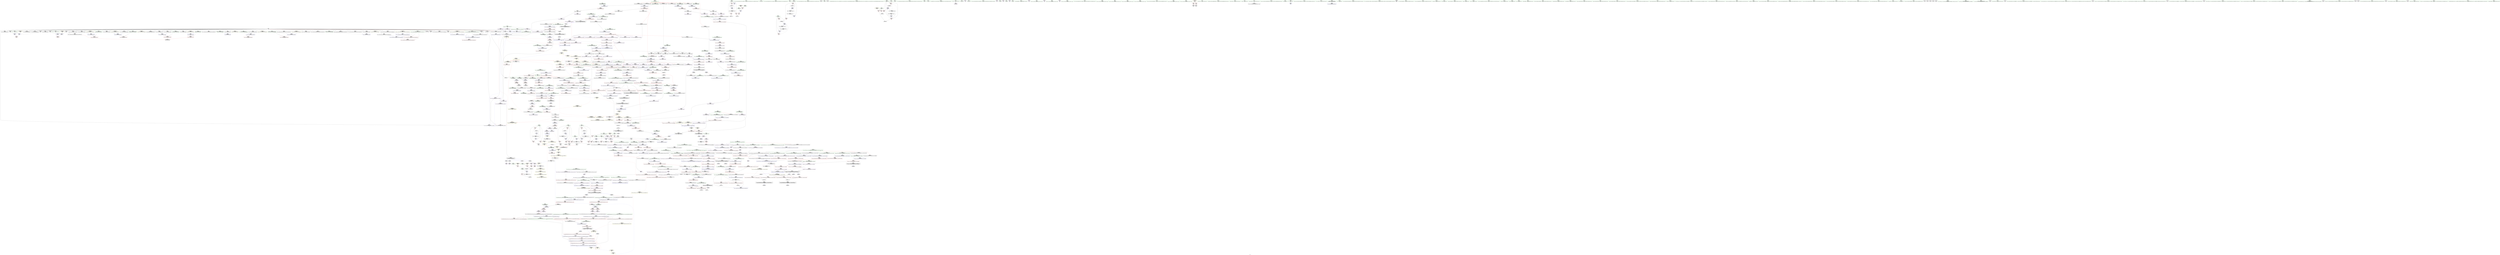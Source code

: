 digraph "SVFG" {
	label="SVFG";

	Node0x55cdc1c600e0 [shape=record,color=grey,label="{NodeID: 0\nNullPtr|{|<s41>63}}"];
	Node0x55cdc1c600e0 -> Node0x55cdc1cb8780[style=solid];
	Node0x55cdc1c600e0 -> Node0x55cdc1cb8880[style=solid];
	Node0x55cdc1c600e0 -> Node0x55cdc1cb8950[style=solid];
	Node0x55cdc1c600e0 -> Node0x55cdc1cb8a20[style=solid];
	Node0x55cdc1c600e0 -> Node0x55cdc1cb8af0[style=solid];
	Node0x55cdc1c600e0 -> Node0x55cdc1cb8bc0[style=solid];
	Node0x55cdc1c600e0 -> Node0x55cdc1cb8c90[style=solid];
	Node0x55cdc1c600e0 -> Node0x55cdc1cb8d60[style=solid];
	Node0x55cdc1c600e0 -> Node0x55cdc1cb8e30[style=solid];
	Node0x55cdc1c600e0 -> Node0x55cdc1cb8f00[style=solid];
	Node0x55cdc1c600e0 -> Node0x55cdc1cb8fd0[style=solid];
	Node0x55cdc1c600e0 -> Node0x55cdc1cb90a0[style=solid];
	Node0x55cdc1c600e0 -> Node0x55cdc1cb9170[style=solid];
	Node0x55cdc1c600e0 -> Node0x55cdc1cb9240[style=solid];
	Node0x55cdc1c600e0 -> Node0x55cdc1cb9310[style=solid];
	Node0x55cdc1c600e0 -> Node0x55cdc1cb93e0[style=solid];
	Node0x55cdc1c600e0 -> Node0x55cdc1cb94b0[style=solid];
	Node0x55cdc1c600e0 -> Node0x55cdc1cb9580[style=solid];
	Node0x55cdc1c600e0 -> Node0x55cdc1cb9650[style=solid];
	Node0x55cdc1c600e0 -> Node0x55cdc1cb9720[style=solid];
	Node0x55cdc1c600e0 -> Node0x55cdc1cb97f0[style=solid];
	Node0x55cdc1c600e0 -> Node0x55cdc1cb98c0[style=solid];
	Node0x55cdc1c600e0 -> Node0x55cdc1cb9990[style=solid];
	Node0x55cdc1c600e0 -> Node0x55cdc1cb9a60[style=solid];
	Node0x55cdc1c600e0 -> Node0x55cdc1cb9b30[style=solid];
	Node0x55cdc1c600e0 -> Node0x55cdc1cb9c00[style=solid];
	Node0x55cdc1c600e0 -> Node0x55cdc1cb9cd0[style=solid];
	Node0x55cdc1c600e0 -> Node0x55cdc1cb9da0[style=solid];
	Node0x55cdc1c600e0 -> Node0x55cdc1cb9e70[style=solid];
	Node0x55cdc1c600e0 -> Node0x55cdc1cb9f40[style=solid];
	Node0x55cdc1c600e0 -> Node0x55cdc1cba010[style=solid];
	Node0x55cdc1c600e0 -> Node0x55cdc1cba0e0[style=solid];
	Node0x55cdc1c600e0 -> Node0x55cdc1cba1b0[style=solid];
	Node0x55cdc1c600e0 -> Node0x55cdc1cba280[style=solid];
	Node0x55cdc1c600e0 -> Node0x55cdc1cba350[style=solid];
	Node0x55cdc1c600e0 -> Node0x55cdc1ccfb20[style=solid];
	Node0x55cdc1c600e0 -> Node0x55cdc1cd2ce0[style=solid];
	Node0x55cdc1c600e0 -> Node0x55cdc1cd2db0[style=solid];
	Node0x55cdc1c600e0 -> Node0x55cdc1cd2e80[style=solid];
	Node0x55cdc1c600e0 -> Node0x55cdc1773330[style=solid];
	Node0x55cdc1c600e0 -> Node0x55cdc1cc48c0[style=solid];
	Node0x55cdc1c600e0:s41 -> Node0x55cdc1da28b0[style=solid,color=red];
	Node0x55cdc1cb74b0 [shape=record,color=red,label="{NodeID: 443\n131\<--62\n\<--tt\nmain\n}"];
	Node0x55cdc1cb74b0 -> Node0x55cdc1ceed90[style=solid];
	Node0x55cdc1d330d0 [shape=record,color=yellow,style=double,label="{NodeID: 1218\n272V_1 = ENCHI(MR_272V_0)\npts\{11410000 11430000 \}\nFun[_ZN9__gnu_cxxltIPSt4pairIiiESt6vectorIS2_SaIS2_EEEEbRKNS_17__normal_iteratorIT_T0_EESC_]}"];
	Node0x55cdc1d330d0 -> Node0x55cdc1cce5d0[style=dashed];
	Node0x55cdc1d330d0 -> Node0x55cdc1cce6a0[style=dashed];
	Node0x55cdc1cab1c0 [shape=record,color=green,label="{NodeID: 111\n579\<--580\n_ZNSt12_Vector_baseISt4pairIiiESaIS1_EE12_Vector_implC2ERKS2_\<--_ZNSt12_Vector_baseISt4pairIiiESaIS1_EE12_Vector_implC2ERKS2__field_insensitive\n}"];
	Node0x55cdc1d9c130 [shape=record,color=black,label="{NodeID: 1661\n882 = PHI(886, )\n}"];
	Node0x55cdc1d9c130 -> Node0x55cdc1cbcf60[style=solid];
	Node0x55cdc1ccce40 [shape=record,color=red,label="{NodeID: 554\n972\<--969\n\<--__p.addr\n_ZSt10_ConstructISt4pairIiiEJEEvPT_DpOT0_\n}"];
	Node0x55cdc1ccce40 -> Node0x55cdc1cbd100[style=solid];
	Node0x55cdc1cafae0 [shape=record,color=green,label="{NodeID: 222\n1301\<--1302\nthis.addr\<--this.addr_field_insensitive\n_ZNK9__gnu_cxx17__normal_iteratorIPSt4pairIiiESt6vectorIS2_SaIS2_EEEdeEv\n}"];
	Node0x55cdc1cafae0 -> Node0x55cdc1cceb80[style=solid];
	Node0x55cdc1cafae0 -> Node0x55cdc1cd6d10[style=solid];
	Node0x55cdc1cd28d0 [shape=record,color=blue,label="{NodeID: 665\n627\<--626\nthis.addr\<--this\n_ZNSt12_Vector_baseISt4pairIiiESaIS1_EED2Ev\n}"];
	Node0x55cdc1cd28d0 -> Node0x55cdc1ccacf0[style=dashed];
	Node0x55cdc1cbd9f0 [shape=record,color=black,label="{NodeID: 333\n1199\<--1216\n_ZN9__gnu_cxxeqIPSt4pairIiiESt6vectorIS2_SaIS2_EEEEbRKNS_17__normal_iteratorIT_T0_EESC__ret\<--cmp\n_ZN9__gnu_cxxeqIPSt4pairIiiESt6vectorIS2_SaIS2_EEEEbRKNS_17__normal_iteratorIT_T0_EESC_\n|{<s0>85}}"];
	Node0x55cdc1cbd9f0:s0 -> Node0x55cdc1d9c550[style=solid,color=blue];
	Node0x55cdc1cef390 [shape=record,color=grey,label="{NodeID: 1108\n1216 = cmp(1212, 1215, )\n}"];
	Node0x55cdc1cef390 -> Node0x55cdc1cbd9f0[style=solid];
	Node0x55cdc1c5edc0 [shape=record,color=green,label="{NodeID: 1\n7\<--1\n__dso_handle\<--dummyObj\nGlob }"];
	Node0x55cdc1cb7580 [shape=record,color=red,label="{NodeID: 444\n297\<--62\n\<--tt\nmain\n}"];
	Node0x55cdc1cb7580 -> Node0x55cdc1ceef10[style=solid];
	Node0x55cdc1cab2c0 [shape=record,color=green,label="{NodeID: 112\n583\<--584\n_ZNSt12_Vector_baseISt4pairIiiESaIS1_EE17_M_create_storageEm\<--_ZNSt12_Vector_baseISt4pairIiiESaIS1_EE17_M_create_storageEm_field_insensitive\n}"];
	Node0x55cdc1d9c270 [shape=record,color=black,label="{NodeID: 1662\n908 = PHI(979, )\n|{<s0>70}}"];
	Node0x55cdc1d9c270:s0 -> Node0x55cdc1d9e070[style=solid,color=red];
	Node0x55cdc1cccf10 [shape=record,color=red,label="{NodeID: 555\n984\<--981\n\<--__r.addr\n_ZSt11__addressofISt4pairIiiEEPT_RS2_\n}"];
	Node0x55cdc1cccf10 -> Node0x55cdc1cbd2a0[style=solid];
	Node0x55cdc1cafbb0 [shape=record,color=green,label="{NodeID: 223\n1311\<--1312\nthis.addr\<--this.addr_field_insensitive\n_ZNSt4pairIiiE4swapERS0_\n}"];
	Node0x55cdc1cafbb0 -> Node0x55cdc1cced20[style=solid];
	Node0x55cdc1cafbb0 -> Node0x55cdc1cd6de0[style=solid];
	Node0x55cdc1cd29a0 [shape=record,color=blue,label="{NodeID: 666\n629\<--655\nexn.slot\<--\n_ZNSt12_Vector_baseISt4pairIiiESaIS1_EED2Ev\n}"];
	Node0x55cdc1cd29a0 -> Node0x55cdc1ccadc0[style=dashed];
	Node0x55cdc1cbdac0 [shape=record,color=black,label="{NodeID: 334\n1218\<--1223\n_ZN9__gnu_cxx17__normal_iteratorIPSt4pairIiiESt6vectorIS2_SaIS2_EEEmmEv_ret\<--this1\n_ZN9__gnu_cxx17__normal_iteratorIPSt4pairIiiESt6vectorIS2_SaIS2_EEEmmEv\n|{<s0>86|<s1>92}}"];
	Node0x55cdc1cbdac0:s0 -> Node0x55cdc1d9c660[style=solid,color=blue];
	Node0x55cdc1cbdac0:s1 -> Node0x55cdc1d9ca20[style=solid,color=blue];
	Node0x55cdc1cef510 [shape=record,color=grey,label="{NodeID: 1109\n767 = cmp(766, 768, )\n}"];
	Node0x55cdc1c5ea80 [shape=record,color=green,label="{NodeID: 2\n8\<--1\n.str\<--dummyObj\nGlob }"];
	Node0x55cdc1cb7650 [shape=record,color=red,label="{NodeID: 445\n262\<--64\n\<--res\nmain\n}"];
	Node0x55cdc1cb7650 -> Node0x55cdc1cee790[style=solid];
	Node0x55cdc1cab3c0 [shape=record,color=green,label="{NodeID: 113\n592\<--593\n_ZNSt12_Vector_baseISt4pairIiiESaIS1_EE12_Vector_implD2Ev\<--_ZNSt12_Vector_baseISt4pairIiiESaIS1_EE12_Vector_implD2Ev_field_insensitive\n}"];
	Node0x55cdc1d9c3b0 [shape=record,color=black,label="{NodeID: 1663\n930 = PHI()\n}"];
	Node0x55cdc1cccfe0 [shape=record,color=red,label="{NodeID: 556\n997\<--991\n\<--__first.addr\n_ZSt8_DestroyIPSt4pairIiiEEvT_S3_\n|{<s0>78}}"];
	Node0x55cdc1cccfe0:s0 -> Node0x55cdc1da3be0[style=solid,color=red];
	Node0x55cdc1cafc80 [shape=record,color=green,label="{NodeID: 224\n1313\<--1314\n__p.addr\<--__p.addr_field_insensitive\n_ZNSt4pairIiiE4swapERS0_\n}"];
	Node0x55cdc1cafc80 -> Node0x55cdc1ccedf0[style=solid];
	Node0x55cdc1cafc80 -> Node0x55cdc1cceec0[style=solid];
	Node0x55cdc1cafc80 -> Node0x55cdc1cd6eb0[style=solid];
	Node0x55cdc1cd2a70 [shape=record,color=blue,label="{NodeID: 667\n631\<--657\nehselector.slot\<--\n_ZNSt12_Vector_baseISt4pairIiiESaIS1_EED2Ev\n}"];
	Node0x55cdc1cbdb90 [shape=record,color=black,label="{NodeID: 335\n1229\<--1244\n_ZN9__gnu_cxxltIPSt4pairIiiESt6vectorIS2_SaIS2_EEEEbRKNS_17__normal_iteratorIT_T0_EESC__ret\<--cmp\n_ZN9__gnu_cxxltIPSt4pairIiiESt6vectorIS2_SaIS2_EEEEbRKNS_17__normal_iteratorIT_T0_EESC_\n|{<s0>87}}"];
	Node0x55cdc1cbdb90:s0 -> Node0x55cdc1d9c7a0[style=solid,color=blue];
	Node0x55cdc1cef690 [shape=record,color=grey,label="{NodeID: 1110\n199 = cmp(197, 198, )\n}"];
	Node0x55cdc1c5eb10 [shape=record,color=green,label="{NodeID: 3\n10\<--1\n.str.1\<--dummyObj\nGlob }"];
	Node0x55cdc1cb7720 [shape=record,color=red,label="{NodeID: 446\n283\<--64\n\<--res\nmain\n}"];
	Node0x55cdc1cb00f0 [shape=record,color=green,label="{NodeID: 114\n603\<--604\nthis.addr\<--this.addr_field_insensitive\n_ZNSt6vectorISt4pairIiiESaIS1_EE21_M_default_initializeEm\n}"];
	Node0x55cdc1cb00f0 -> Node0x55cdc1ccaa80[style=solid];
	Node0x55cdc1cb00f0 -> Node0x55cdc1cd2660[style=solid];
	Node0x55cdc1d9c480 [shape=record,color=black,label="{NodeID: 1664\n1007 = PHI()\n}"];
	Node0x55cdc1ccd0b0 [shape=record,color=red,label="{NodeID: 557\n998\<--993\n\<--__last.addr\n_ZSt8_DestroyIPSt4pairIiiEEvT_S3_\n|{<s0>78}}"];
	Node0x55cdc1ccd0b0:s0 -> Node0x55cdc1da3cf0[style=solid,color=red];
	Node0x55cdc1cafd50 [shape=record,color=green,label="{NodeID: 225\n1322\<--1323\n_ZSt4swapIiENSt9enable_ifIXsr6__and_ISt6__not_ISt15__is_tuple_likeIT_EESt21is_move_constructibleIS3_ESt18is_move_assignableIS3_EEE5valueEvE4typeERS3_SC_\<--_ZSt4swapIiENSt9enable_ifIXsr6__and_ISt6__not_ISt15__is_tuple_likeIT_EESt21is_move_constructibleIS3_ESt18is_move_assignableIS3_EEE5valueEvE4typeERS3_SC__field_insensitive\n}"];
	Node0x55cdc1cd2b40 [shape=record,color=blue,label="{NodeID: 668\n668\<--666\nthis.addr\<--this\n_ZNSt12_Vector_baseISt4pairIiiESaIS1_EE12_Vector_implC2ERKS2_\n}"];
	Node0x55cdc1cd2b40 -> Node0x55cdc1ccb100[style=dashed];
	Node0x55cdc1cbdc60 [shape=record,color=black,label="{NodeID: 336\n1265\<--1270\n_ZN9__gnu_cxx17__normal_iteratorIPSt4pairIiiESt6vectorIS2_SaIS2_EEEppEv_ret\<--this1\n_ZN9__gnu_cxx17__normal_iteratorIPSt4pairIiiESt6vectorIS2_SaIS2_EEEppEv\n|{<s0>91}}"];
	Node0x55cdc1cbdc60:s0 -> Node0x55cdc1d9c8e0[style=solid,color=blue];
	Node0x55cdc1cef810 [shape=record,color=grey,label="{NodeID: 1111\n270 = cmp(268, 269, )\n}"];
	Node0x55cdc1ca7680 [shape=record,color=green,label="{NodeID: 4\n12\<--1\nstdin\<--dummyObj\nGlob }"];
	Node0x55cdc1cb77f0 [shape=record,color=red,label="{NodeID: 447\n257\<--66\n\<--bad\nmain\n}"];
	Node0x55cdc1cb77f0 -> Node0x55cdc1cee490[style=solid];
	Node0x55cdc1cb0180 [shape=record,color=green,label="{NodeID: 115\n605\<--606\n__n.addr\<--__n.addr_field_insensitive\n_ZNSt6vectorISt4pairIiiESaIS1_EE21_M_default_initializeEm\n}"];
	Node0x55cdc1cb0180 -> Node0x55cdc1ccab50[style=solid];
	Node0x55cdc1cb0180 -> Node0x55cdc1cd2730[style=solid];
	Node0x55cdc1d9c550 [shape=record,color=black,label="{NodeID: 1665\n1154 = PHI(1199, )\n}"];
	Node0x55cdc1ccd180 [shape=record,color=red,label="{NodeID: 558\n1019\<--1016\nthis1\<--this.addr\n_ZNSt4pairIiiEC2IiiLb1EEEv\n}"];
	Node0x55cdc1ccd180 -> Node0x55cdc1cbd370[style=solid];
	Node0x55cdc1ccd180 -> Node0x55cdc1cb5b80[style=solid];
	Node0x55cdc1ccd180 -> Node0x55cdc1cb5c50[style=solid];
	Node0x55cdc1cafe50 [shape=record,color=green,label="{NodeID: 226\n1332\<--1333\n__a.addr\<--__a.addr_field_insensitive\n_ZSt4swapIiENSt9enable_ifIXsr6__and_ISt6__not_ISt15__is_tuple_likeIT_EESt21is_move_constructibleIS3_ESt18is_move_assignableIS3_EEE5valueEvE4typeERS3_SC_\n}"];
	Node0x55cdc1cafe50 -> Node0x55cdc1ccef90[style=solid];
	Node0x55cdc1cafe50 -> Node0x55cdc1ccf060[style=solid];
	Node0x55cdc1cafe50 -> Node0x55cdc1cd6f80[style=solid];
	Node0x55cdc1cd2c10 [shape=record,color=blue,label="{NodeID: 669\n670\<--667\n__a.addr\<--__a\n_ZNSt12_Vector_baseISt4pairIiiESaIS1_EE12_Vector_implC2ERKS2_\n}"];
	Node0x55cdc1cd2c10 -> Node0x55cdc1ccb1d0[style=dashed];
	Node0x55cdc1cbdd30 [shape=record,color=black,label="{NodeID: 337\n1276\<--1282\n_ZNK9__gnu_cxx17__normal_iteratorIPSt4pairIiiESt6vectorIS2_SaIS2_EEE4baseEv_ret\<--_M_current\n_ZNK9__gnu_cxx17__normal_iteratorIPSt4pairIiiESt6vectorIS2_SaIS2_EEE4baseEv\n|{<s0>93|<s1>94|<s2>95|<s3>96}}"];
	Node0x55cdc1cbdd30:s0 -> Node0x55cdc1d9cb60[style=solid,color=blue];
	Node0x55cdc1cbdd30:s1 -> Node0x55cdc1d9cd30[style=solid,color=blue];
	Node0x55cdc1cbdd30:s2 -> Node0x55cdc1d9ce70[style=solid,color=blue];
	Node0x55cdc1cbdd30:s3 -> Node0x55cdc1d9cfb0[style=solid,color=blue];
	Node0x55cdc1cef990 [shape=record,color=grey,label="{NodeID: 1112\n1244 = cmp(1240, 1243, )\n}"];
	Node0x55cdc1cef990 -> Node0x55cdc1cbdb90[style=solid];
	Node0x55cdc1ca7710 [shape=record,color=green,label="{NodeID: 5\n13\<--1\n.str.2\<--dummyObj\nGlob }"];
	Node0x55cdc1cb78c0 [shape=record,color=red,label="{NodeID: 448\n261\<--66\n\<--bad\nmain\n}"];
	Node0x55cdc1cb78c0 -> Node0x55cdc1cee790[style=solid];
	Node0x55cdc1cb0250 [shape=record,color=green,label="{NodeID: 116\n618\<--619\n_ZSt27__uninitialized_default_n_aIPSt4pairIiiEmS1_ET_S3_T0_RSaIT1_E\<--_ZSt27__uninitialized_default_n_aIPSt4pairIiiEmS1_ET_S3_T0_RSaIT1_E_field_insensitive\n}"];
	Node0x55cdc1d9c660 [shape=record,color=black,label="{NodeID: 1666\n1159 = PHI(1218, )\n}"];
	Node0x55cdc1ccd250 [shape=record,color=red,label="{NodeID: 559\n1049\<--1040\nthis1\<--this.addr\n_ZNSt12_Vector_baseISt4pairIiiESaIS1_EE13_M_deallocateEPS1_m\n}"];
	Node0x55cdc1ccd250 -> Node0x55cdc1cb5d20[style=solid];
	Node0x55cdc1caff20 [shape=record,color=green,label="{NodeID: 227\n1334\<--1335\n__b.addr\<--__b.addr_field_insensitive\n_ZSt4swapIiENSt9enable_ifIXsr6__and_ISt6__not_ISt15__is_tuple_likeIT_EESt21is_move_constructibleIS3_ESt18is_move_assignableIS3_EEE5valueEvE4typeERS3_SC_\n}"];
	Node0x55cdc1caff20 -> Node0x55cdc1ccf130[style=solid];
	Node0x55cdc1caff20 -> Node0x55cdc1ccf200[style=solid];
	Node0x55cdc1caff20 -> Node0x55cdc1cd7050[style=solid];
	Node0x55cdc1cd2ce0 [shape=record,color=blue, style = dotted,label="{NodeID: 670\n680\<--3\n_M_start\<--dummyVal\n_ZNSt12_Vector_baseISt4pairIiiESaIS1_EE12_Vector_implC2ERKS2_\n|{<s0>49}}"];
	Node0x55cdc1cd2ce0:s0 -> Node0x55cdc1cdcea0[style=dashed,color=blue];
	Node0x55cdc1cbde00 [shape=record,color=black,label="{NodeID: 338\n1299\<--1306\n_ZNK9__gnu_cxx17__normal_iteratorIPSt4pairIiiESt6vectorIS2_SaIS2_EEEdeEv_ret\<--\n_ZNK9__gnu_cxx17__normal_iteratorIPSt4pairIiiESt6vectorIS2_SaIS2_EEEdeEv\n|{<s0>97|<s1>98}}"];
	Node0x55cdc1cbde00:s0 -> Node0x55cdc1d9d0f0[style=solid,color=blue];
	Node0x55cdc1cbde00:s1 -> Node0x55cdc1d9d230[style=solid,color=blue];
	Node0x55cdc1cefb10 [shape=record,color=grey,label="{NodeID: 1113\n814 = cmp(810, 811, )\n}"];
	Node0x55cdc1ca7fb0 [shape=record,color=green,label="{NodeID: 6\n15\<--1\n.str.3\<--dummyObj\nGlob }"];
	Node0x55cdc1cb7990 [shape=record,color=red,label="{NodeID: 449\n265\<--68\n\<--good\nmain\n}"];
	Node0x55cdc1cb7990 -> Node0x55cdc1cee610[style=solid];
	Node0x55cdc1d336a0 [shape=record,color=yellow,style=double,label="{NodeID: 1224\n157V_1 = ENCHI(MR_157V_0)\npts\{569 \}\nFun[_ZNSt12_Vector_baseISt4pairIiiESaIS1_EEC2EmRKS2_]}"];
	Node0x55cdc1d336a0 -> Node0x55cdc1cd24c0[style=dashed];
	Node0x55cdc1cb0350 [shape=record,color=green,label="{NodeID: 117\n627\<--628\nthis.addr\<--this.addr_field_insensitive\n_ZNSt12_Vector_baseISt4pairIiiESaIS1_EED2Ev\n}"];
	Node0x55cdc1cb0350 -> Node0x55cdc1ccacf0[style=solid];
	Node0x55cdc1cb0350 -> Node0x55cdc1cd28d0[style=solid];
	Node0x55cdc1d9c7a0 [shape=record,color=black,label="{NodeID: 1667\n1163 = PHI(1229, )\n}"];
	Node0x55cdc1ccd320 [shape=record,color=red,label="{NodeID: 560\n1050\<--1042\n\<--__p.addr\n_ZNSt12_Vector_baseISt4pairIiiESaIS1_EE13_M_deallocateEPS1_m\n}"];
	Node0x55cdc1ccd320 -> Node0x55cdc1cc48c0[style=solid];
	Node0x55cdc1cafff0 [shape=record,color=green,label="{NodeID: 228\n1336\<--1337\n__tmp\<--__tmp_field_insensitive\n_ZSt4swapIiENSt9enable_ifIXsr6__and_ISt6__not_ISt15__is_tuple_likeIT_EESt21is_move_constructibleIS3_ESt18is_move_assignableIS3_EEE5valueEvE4typeERS3_SC_\n|{|<s1>105}}"];
	Node0x55cdc1cafff0 -> Node0x55cdc1cd7120[style=solid];
	Node0x55cdc1cafff0:s1 -> Node0x55cdc1da4350[style=solid,color=red];
	Node0x55cdc1cd2db0 [shape=record,color=blue, style = dotted,label="{NodeID: 671\n682\<--3\n_M_finish\<--dummyVal\n_ZNSt12_Vector_baseISt4pairIiiESaIS1_EE12_Vector_implC2ERKS2_\n|{<s0>49}}"];
	Node0x55cdc1cd2db0:s0 -> Node0x55cdc1cdcea0[style=dashed,color=blue];
	Node0x55cdc1cbded0 [shape=record,color=black,label="{NodeID: 339\n1356\<--1361\n_ZSt4moveIRiEONSt16remove_referenceIT_E4typeEOS2__ret\<--\n_ZSt4moveIRiEONSt16remove_referenceIT_E4typeEOS2_\n|{<s0>103|<s1>104|<s2>105}}"];
	Node0x55cdc1cbded0:s0 -> Node0x55cdc1d9d370[style=solid,color=blue];
	Node0x55cdc1cbded0:s1 -> Node0x55cdc1d9d4b0[style=solid,color=blue];
	Node0x55cdc1cbded0:s2 -> Node0x55cdc1d9d5f0[style=solid,color=blue];
	Node0x55cdc1cefc90 [shape=record,color=grey,label="{NodeID: 1114\n255 = cmp(253, 254, )\n}"];
	Node0x55cdc1ca8040 [shape=record,color=green,label="{NodeID: 7\n17\<--1\nstdout\<--dummyObj\nGlob }"];
	Node0x55cdc1cb7a60 [shape=record,color=red,label="{NodeID: 450\n268\<--68\n\<--good\nmain\n}"];
	Node0x55cdc1cb7a60 -> Node0x55cdc1cef810[style=solid];
	Node0x55cdc1d33780 [shape=record,color=yellow,style=double,label="{NodeID: 1225\n159V_1 = ENCHI(MR_159V_0)\npts\{571 \}\nFun[_ZNSt12_Vector_baseISt4pairIiiESaIS1_EEC2EmRKS2_]}"];
	Node0x55cdc1d33780 -> Node0x55cdc1cd2590[style=dashed];
	Node0x55cdc1cb0420 [shape=record,color=green,label="{NodeID: 118\n629\<--630\nexn.slot\<--exn.slot_field_insensitive\n_ZNSt12_Vector_baseISt4pairIiiESaIS1_EED2Ev\n}"];
	Node0x55cdc1cb0420 -> Node0x55cdc1ccadc0[style=solid];
	Node0x55cdc1cb0420 -> Node0x55cdc1cd29a0[style=solid];
	Node0x55cdc1d9c8e0 [shape=record,color=black,label="{NodeID: 1668\n1180 = PHI(1265, )\n}"];
	Node0x55cdc1ccd3f0 [shape=record,color=red,label="{NodeID: 561\n1055\<--1042\n\<--__p.addr\n_ZNSt12_Vector_baseISt4pairIiiESaIS1_EE13_M_deallocateEPS1_m\n|{<s0>81}}"];
	Node0x55cdc1ccd3f0:s0 -> Node0x55cdc1d9e6b0[style=solid,color=red];
	Node0x55cdc1cb84e0 [shape=record,color=green,label="{NodeID: 229\n1342\<--1343\n_ZSt4moveIRiEONSt16remove_referenceIT_E4typeEOS2_\<--_ZSt4moveIRiEONSt16remove_referenceIT_E4typeEOS2__field_insensitive\n}"];
	Node0x55cdc1cd2e80 [shape=record,color=blue, style = dotted,label="{NodeID: 672\n684\<--3\n_M_end_of_storage\<--dummyVal\n_ZNSt12_Vector_baseISt4pairIiiESaIS1_EE12_Vector_implC2ERKS2_\n|{<s0>49}}"];
	Node0x55cdc1cd2e80:s0 -> Node0x55cdc1cdcea0[style=dashed,color=blue];
	Node0x55cdc1cbdfa0 [shape=record,color=purple,label="{NodeID: 340\n37\<--4\n\<--_ZStL8__ioinit\n__cxx_global_var_init\n}"];
	Node0x55cdc1cc4440 [shape=record,color=grey,label="{NodeID: 1115\n125 = cmp(123, 124, )\n}"];
	Node0x55cdc1ca80d0 [shape=record,color=green,label="{NodeID: 8\n18\<--1\n_ZSt3cin\<--dummyObj\nGlob }"];
	Node0x55cdc1cb7b30 [shape=record,color=red,label="{NodeID: 451\n279\<--68\n\<--good\nmain\n}"];
	Node0x55cdc1cb7b30 -> Node0x55cdc1cc4740[style=solid];
	Node0x55cdc1d33860 [shape=record,color=yellow,style=double,label="{NodeID: 1226\n161V_1 = ENCHI(MR_161V_0)\npts\{790000 790001 790002 \}\nFun[_ZNSt12_Vector_baseISt4pairIiiESaIS1_EEC2EmRKS2_]|{<s0>49|<s1>49|<s2>49}}"];
	Node0x55cdc1d33860:s0 -> Node0x55cdc1cd2ce0[style=dashed,color=red];
	Node0x55cdc1d33860:s1 -> Node0x55cdc1cd2db0[style=dashed,color=red];
	Node0x55cdc1d33860:s2 -> Node0x55cdc1cd2e80[style=dashed,color=red];
	Node0x55cdc1cb04f0 [shape=record,color=green,label="{NodeID: 119\n631\<--632\nehselector.slot\<--ehselector.slot_field_insensitive\n_ZNSt12_Vector_baseISt4pairIiiESaIS1_EED2Ev\n}"];
	Node0x55cdc1cb04f0 -> Node0x55cdc1cd2a70[style=solid];
	Node0x55cdc1d9ca20 [shape=record,color=black,label="{NodeID: 1669\n1183 = PHI(1218, )\n}"];
	Node0x55cdc1ccd4c0 [shape=record,color=red,label="{NodeID: 562\n1056\<--1044\n\<--__n.addr\n_ZNSt12_Vector_baseISt4pairIiiESaIS1_EE13_M_deallocateEPS1_m\n|{<s0>81}}"];
	Node0x55cdc1ccd4c0:s0 -> Node0x55cdc1d9e7f0[style=solid,color=red];
	Node0x55cdc1cb85b0 [shape=record,color=green,label="{NodeID: 230\n1358\<--1359\n__t.addr\<--__t.addr_field_insensitive\n_ZSt4moveIRiEONSt16remove_referenceIT_E4typeEOS2_\n}"];
	Node0x55cdc1cb85b0 -> Node0x55cdc1ccf540[style=solid];
	Node0x55cdc1cb85b0 -> Node0x55cdc1cd7390[style=solid];
	Node0x55cdc1cd2f50 [shape=record,color=blue,label="{NodeID: 673\n690\<--688\nthis.addr\<--this\n_ZNSt12_Vector_baseISt4pairIiiESaIS1_EE17_M_create_storageEm\n}"];
	Node0x55cdc1cd2f50 -> Node0x55cdc1ccb2a0[style=dashed];
	Node0x55cdc1cbe070 [shape=record,color=purple,label="{NodeID: 341\n107\<--8\n\<--.str\nmain\n}"];
	Node0x55cdc1cc45c0 [shape=record,color=grey,label="{NodeID: 1116\n905 = cmp(904, 768, )\n}"];
	Node0x55cdc1ca8190 [shape=record,color=green,label="{NodeID: 9\n19\<--1\n_ZSt4cout\<--dummyObj\nGlob }"];
	Node0x55cdc1cb7c00 [shape=record,color=red,label="{NodeID: 452\n146\<--70\n\<--n\nmain\n}"];
	Node0x55cdc1cb7c00 -> Node0x55cdc1cba790[style=solid];
	Node0x55cdc1cb05c0 [shape=record,color=green,label="{NodeID: 120\n649\<--650\n_ZNSt12_Vector_baseISt4pairIiiESaIS1_EE13_M_deallocateEPS1_m\<--_ZNSt12_Vector_baseISt4pairIiiESaIS1_EE13_M_deallocateEPS1_m_field_insensitive\n}"];
	Node0x55cdc1d9cb60 [shape=record,color=black,label="{NodeID: 1670\n1209 = PHI(1276, )\n}"];
	Node0x55cdc1d9cb60 -> Node0x55cdc1cce0f0[style=solid];
	Node0x55cdc1ccd590 [shape=record,color=red,label="{NodeID: 563\n1075\<--1066\n\<--__a.addr\n_ZNSt16allocator_traitsISaISt4pairIiiEEE10deallocateERS2_PS1_m\n}"];
	Node0x55cdc1ccd590 -> Node0x55cdc1cbd510[style=solid];
	Node0x55cdc1d39fd0 [shape=record,color=yellow,style=double,label="{NodeID: 1338\n46V_1 = ENCHI(MR_46V_0)\npts\{790000 \}\nFun[_ZNKSt6vectorISt4pairIiiESaIS1_EE4sizeEv]}"];
	Node0x55cdc1d39fd0 -> Node0x55cdc1cca0c0[style=dashed];
	Node0x55cdc1cb8680 [shape=record,color=green,label="{NodeID: 231\n28\<--1363\n_GLOBAL__sub_I_Gluk_1_1.cpp\<--_GLOBAL__sub_I_Gluk_1_1.cpp_field_insensitive\n}"];
	Node0x55cdc1cb8680 -> Node0x55cdc1ccfa20[style=solid];
	Node0x55cdc1cd3020 [shape=record,color=blue,label="{NodeID: 674\n692\<--689\n__n.addr\<--__n\n_ZNSt12_Vector_baseISt4pairIiiESaIS1_EE17_M_create_storageEm\n}"];
	Node0x55cdc1cd3020 -> Node0x55cdc1ccb370[style=dashed];
	Node0x55cdc1cd3020 -> Node0x55cdc1ccb440[style=dashed];
	Node0x55cdc1cbe140 [shape=record,color=purple,label="{NodeID: 342\n108\<--10\n\<--.str.1\nmain\n}"];
	Node0x55cdc1cc4740 [shape=record,color=grey,label="{NodeID: 1117\n281 = cmp(279, 280, )\n}"];
	Node0x55cdc1ca8290 [shape=record,color=green,label="{NodeID: 10\n20\<--1\n.str.4\<--dummyObj\nGlob }"];
	Node0x55cdc1cb7cd0 [shape=record,color=red,label="{NodeID: 453\n157\<--70\n\<--n\nmain\n}"];
	Node0x55cdc1cb7cd0 -> Node0x55cdc1cd0100[style=solid];
	Node0x55cdc1cb06c0 [shape=record,color=green,label="{NodeID: 121\n668\<--669\nthis.addr\<--this.addr_field_insensitive\n_ZNSt12_Vector_baseISt4pairIiiESaIS1_EE12_Vector_implC2ERKS2_\n}"];
	Node0x55cdc1cb06c0 -> Node0x55cdc1ccb100[style=solid];
	Node0x55cdc1cb06c0 -> Node0x55cdc1cd2b40[style=solid];
	Node0x55cdc1d9cd30 [shape=record,color=black,label="{NodeID: 1671\n1214 = PHI(1276, )\n}"];
	Node0x55cdc1d9cd30 -> Node0x55cdc1cce1c0[style=solid];
	Node0x55cdc1ccd660 [shape=record,color=red,label="{NodeID: 564\n1077\<--1068\n\<--__p.addr\n_ZNSt16allocator_traitsISaISt4pairIiiEEE10deallocateERS2_PS1_m\n|{<s0>82}}"];
	Node0x55cdc1ccd660:s0 -> Node0x55cdc1da0360[style=solid,color=red];
	Node0x55cdc1d3a0b0 [shape=record,color=yellow,style=double,label="{NodeID: 1339\n48V_1 = ENCHI(MR_48V_0)\npts\{790001 \}\nFun[_ZNKSt6vectorISt4pairIiiESaIS1_EE4sizeEv]}"];
	Node0x55cdc1d3a0b0 -> Node0x55cdc1cc9ff0[style=dashed];
	Node0x55cdc1cb8780 [shape=record,color=black,label="{NodeID: 232\n2\<--3\ndummyVal\<--dummyVal\n}"];
	Node0x55cdc1cd30f0 [shape=record,color=blue,label="{NodeID: 675\n702\<--698\n_M_start\<--call\n_ZNSt12_Vector_baseISt4pairIiiESaIS1_EE17_M_create_storageEm\n|{|<s2>50}}"];
	Node0x55cdc1cd30f0 -> Node0x55cdc1ccb510[style=dashed];
	Node0x55cdc1cd30f0 -> Node0x55cdc1ccb5e0[style=dashed];
	Node0x55cdc1cd30f0:s2 -> Node0x55cdc1cdd000[style=dashed,color=blue];
	Node0x55cdc1cbe210 [shape=record,color=purple,label="{NodeID: 343\n113\<--13\n\<--.str.2\nmain\n}"];
	Node0x55cdc1cc48c0 [shape=record,color=grey,label="{NodeID: 1118\n1051 = cmp(1050, 3, )\n}"];
	Node0x55cdc1ca8390 [shape=record,color=green,label="{NodeID: 11\n22\<--1\n.str.5\<--dummyObj\nGlob }"];
	Node0x55cdc1cb7da0 [shape=record,color=red,label="{NodeID: 454\n193\<--70\n\<--n\nmain\n}"];
	Node0x55cdc1cb7da0 -> Node0x55cdc1cd06b0[style=solid];
	Node0x55cdc1d33b30 [shape=record,color=yellow,style=double,label="{NodeID: 1229\n46V_1 = ENCHI(MR_46V_0)\npts\{790000 \}\nFun[_ZNSt6vectorISt4pairIiiESaIS1_EEixEm]}"];
	Node0x55cdc1d33b30 -> Node0x55cdc1cc9970[style=dashed];
	Node0x55cdc1cb0790 [shape=record,color=green,label="{NodeID: 122\n670\<--671\n__a.addr\<--__a.addr_field_insensitive\n_ZNSt12_Vector_baseISt4pairIiiESaIS1_EE12_Vector_implC2ERKS2_\n}"];
	Node0x55cdc1cb0790 -> Node0x55cdc1ccb1d0[style=solid];
	Node0x55cdc1cb0790 -> Node0x55cdc1cd2c10[style=solid];
	Node0x55cdc1d9ce70 [shape=record,color=black,label="{NodeID: 1672\n1239 = PHI(1276, )\n}"];
	Node0x55cdc1d9ce70 -> Node0x55cdc1cce5d0[style=solid];
	Node0x55cdc1ccd730 [shape=record,color=red,label="{NodeID: 565\n1078\<--1070\n\<--__n.addr\n_ZNSt16allocator_traitsISaISt4pairIiiEEE10deallocateERS2_PS1_m\n|{<s0>82}}"];
	Node0x55cdc1ccd730:s0 -> Node0x55cdc1da0470[style=solid,color=red];
	Node0x55cdc1cb8880 [shape=record,color=black,label="{NodeID: 233\n177\<--3\n\<--dummyVal\nmain\n}"];
	Node0x55cdc1cd31c0 [shape=record,color=blue,label="{NodeID: 676\n708\<--706\n_M_finish\<--\n_ZNSt12_Vector_baseISt4pairIiiESaIS1_EE17_M_create_storageEm\n|{<s0>50}}"];
	Node0x55cdc1cd31c0:s0 -> Node0x55cdc1cdd000[style=dashed,color=blue];
	Node0x55cdc1cbe2e0 [shape=record,color=purple,label="{NodeID: 344\n114\<--15\n\<--.str.3\nmain\n}"];
	Node0x55cdc1cc4a40 [shape=record,color=grey,label="{NodeID: 1119\n163 = cmp(161, 162, )\n}"];
	Node0x55cdc1ca8490 [shape=record,color=green,label="{NodeID: 12\n24\<--1\n.str.6\<--dummyObj\nGlob }"];
	Node0x55cdc1cb7e70 [shape=record,color=red,label="{NodeID: 455\n269\<--72\n\<--k\nmain\n}"];
	Node0x55cdc1cb7e70 -> Node0x55cdc1cef810[style=solid];
	Node0x55cdc1cb0860 [shape=record,color=green,label="{NodeID: 123\n678\<--679\n_ZNSaISt4pairIiiEEC2ERKS1_\<--_ZNSaISt4pairIiiEEC2ERKS1__field_insensitive\n}"];
	Node0x55cdc1d9cfb0 [shape=record,color=black,label="{NodeID: 1673\n1242 = PHI(1276, )\n}"];
	Node0x55cdc1d9cfb0 -> Node0x55cdc1cce6a0[style=solid];
	Node0x55cdc1ccd800 [shape=record,color=red,label="{NodeID: 566\n1096\<--1087\nthis1\<--this.addr\n_ZN9__gnu_cxx13new_allocatorISt4pairIiiEE10deallocateEPS2_m\n}"];
	Node0x55cdc1d3a2a0 [shape=record,color=yellow,style=double,label="{NodeID: 1341\n142V_1 = ENCHI(MR_142V_0)\npts\{510 \}\nFun[_ZNSt6vectorISt4pairIiiESaIS1_EED2Ev]}"];
	Node0x55cdc1d3a2a0 -> Node0x55cdc1cd1fe0[style=dashed];
	Node0x55cdc1cb8950 [shape=record,color=black,label="{NodeID: 234\n178\<--3\n\<--dummyVal\nmain\n}"];
	Node0x55cdc1cb8950 -> Node0x55cdc1cd0370[style=solid];
	Node0x55cdc1cd3290 [shape=record,color=blue,label="{NodeID: 677\n716\<--714\n_M_end_of_storage\<--add.ptr\n_ZNSt12_Vector_baseISt4pairIiiESaIS1_EE17_M_create_storageEm\n|{<s0>50}}"];
	Node0x55cdc1cd3290:s0 -> Node0x55cdc1cdd000[style=dashed,color=blue];
	Node0x55cdc1cbe3b0 [shape=record,color=purple,label="{NodeID: 345\n127\<--20\n\<--.str.4\nmain\n}"];
	Node0x55cdc1d18f10 [shape=record,color=black,label="{NodeID: 1120\nMR_44V_3 = PHI(MR_44V_4, MR_44V_1, )\npts\{823 \}\n|{|<s1>90}}"];
	Node0x55cdc1d18f10 -> Node0x55cdc1d1fa20[style=dashed];
	Node0x55cdc1d18f10:s1 -> Node0x55cdc1d320d0[style=dashed,color=red];
	Node0x55cdc1ca8590 [shape=record,color=green,label="{NodeID: 13\n27\<--1\n\<--dummyObj\nCan only get source location for instruction, argument, global var or function.}"];
	Node0x55cdc1cb7f40 [shape=record,color=red,label="{NodeID: 456\n280\<--72\n\<--k\nmain\n}"];
	Node0x55cdc1cb7f40 -> Node0x55cdc1cc4740[style=solid];
	Node0x55cdc1cb0960 [shape=record,color=green,label="{NodeID: 124\n690\<--691\nthis.addr\<--this.addr_field_insensitive\n_ZNSt12_Vector_baseISt4pairIiiESaIS1_EE17_M_create_storageEm\n}"];
	Node0x55cdc1cb0960 -> Node0x55cdc1ccb2a0[style=solid];
	Node0x55cdc1cb0960 -> Node0x55cdc1cd2f50[style=solid];
	Node0x55cdc1d9d0f0 [shape=record,color=black,label="{NodeID: 1674\n1257 = PHI(1299, )\n|{<s0>99}}"];
	Node0x55cdc1d9d0f0:s0 -> Node0x55cdc1da2130[style=solid,color=red];
	Node0x55cdc1ccd8d0 [shape=record,color=red,label="{NodeID: 567\n1097\<--1089\n\<--__p.addr\n_ZN9__gnu_cxx13new_allocatorISt4pairIiiEE10deallocateEPS2_m\n}"];
	Node0x55cdc1ccd8d0 -> Node0x55cdc1cbd5e0[style=solid];
	Node0x55cdc1d3a3b0 [shape=record,color=yellow,style=double,label="{NodeID: 1342\n46V_1 = ENCHI(MR_46V_0)\npts\{790000 \}\nFun[_ZNSt6vectorISt4pairIiiESaIS1_EED2Ev]|{|<s1>46|<s2>47}}"];
	Node0x55cdc1d3a3b0 -> Node0x55cdc1cca330[style=dashed];
	Node0x55cdc1d3a3b0:s1 -> Node0x55cdc1d37bf0[style=dashed,color=red];
	Node0x55cdc1d3a3b0:s2 -> Node0x55cdc1d37bf0[style=dashed,color=red];
	Node0x55cdc1cb8a20 [shape=record,color=black,label="{NodeID: 235\n180\<--3\n\<--dummyVal\nmain\n}"];
	Node0x55cdc1cb8a20 -> Node0x55cdc1cd0440[style=solid];
	Node0x55cdc1cd3360 [shape=record,color=blue,label="{NodeID: 678\n721\<--720\nthis.addr\<--this\n_ZNSt12_Vector_baseISt4pairIiiESaIS1_EE12_Vector_implD2Ev\n}"];
	Node0x55cdc1cd3360 -> Node0x55cdc1ccb6b0[style=dashed];
	Node0x55cdc1cbe480 [shape=record,color=purple,label="{NodeID: 346\n137\<--22\n\<--.str.5\nmain\n}"];
	Node0x55cdc1d19000 [shape=record,color=black,label="{NodeID: 1121\nMR_258V_4 = PHI(MR_258V_5, MR_258V_2, )\npts\{11410000 \}\n|{|<s2>87|<s3>91|<s4>91}}"];
	Node0x55cdc1d19000 -> Node0x55cdc1ccf7b0[style=dashed];
	Node0x55cdc1d19000 -> Node0x55cdc1d1ff20[style=dashed];
	Node0x55cdc1d19000:s2 -> Node0x55cdc1d330d0[style=dashed,color=red];
	Node0x55cdc1d19000:s3 -> Node0x55cdc1cce840[style=dashed,color=red];
	Node0x55cdc1d19000:s4 -> Node0x55cdc1cd69d0[style=dashed,color=red];
	Node0x55cdc1ca8690 [shape=record,color=green,label="{NodeID: 14\n105\<--1\n\<--dummyObj\nCan only get source location for instruction, argument, global var or function.}"];
	Node0x55cdc1cb8010 [shape=record,color=red,label="{NodeID: 457\n239\<--74\n\<--b\nmain\n}"];
	Node0x55cdc1cb8010 -> Node0x55cdc1cee190[style=solid];
	Node0x55cdc1cb0a30 [shape=record,color=green,label="{NodeID: 125\n692\<--693\n__n.addr\<--__n.addr_field_insensitive\n_ZNSt12_Vector_baseISt4pairIiiESaIS1_EE17_M_create_storageEm\n}"];
	Node0x55cdc1cb0a30 -> Node0x55cdc1ccb370[style=solid];
	Node0x55cdc1cb0a30 -> Node0x55cdc1ccb440[style=solid];
	Node0x55cdc1cb0a30 -> Node0x55cdc1cd3020[style=solid];
	Node0x55cdc1d9d230 [shape=record,color=black,label="{NodeID: 1675\n1260 = PHI(1299, )\n|{<s0>99}}"];
	Node0x55cdc1d9d230:s0 -> Node0x55cdc1da2270[style=solid,color=red];
	Node0x55cdc1ccd9a0 [shape=record,color=red,label="{NodeID: 568\n1118\<--1109\n\<--__first.addr\n_ZSt8_DestroyIPSt4pairIiiES1_EvT_S3_RSaIT0_E\n|{<s0>84}}"];
	Node0x55cdc1ccd9a0:s0 -> Node0x55cdc1773400[style=solid,color=red];
	Node0x55cdc1d3a490 [shape=record,color=yellow,style=double,label="{NodeID: 1343\n48V_1 = ENCHI(MR_48V_0)\npts\{790001 \}\nFun[_ZNSt6vectorISt4pairIiiESaIS1_EED2Ev]}"];
	Node0x55cdc1d3a490 -> Node0x55cdc1cca400[style=dashed];
	Node0x55cdc1cb8af0 [shape=record,color=black,label="{NodeID: 236\n184\<--3\n\<--dummyVal\nmain\n}"];
	Node0x55cdc1cd3430 [shape=record,color=blue,label="{NodeID: 679\n731\<--729\nthis.addr\<--this\n_ZNSaISt4pairIiiEEC2ERKS1_\n}"];
	Node0x55cdc1cd3430 -> Node0x55cdc1ccb780[style=dashed];
	Node0x55cdc1cbe550 [shape=record,color=purple,label="{NodeID: 347\n291\<--24\n\<--.str.6\nmain\n}"];
	Node0x55cdc1d19500 [shape=record,color=black,label="{NodeID: 1122\nMR_260V_5 = PHI(MR_260V_6, MR_260V_4, )\npts\{11430000 \}\n|{|<s2>87|<s3>92|<s4>92}}"];
	Node0x55cdc1d19500 -> Node0x55cdc1ccf880[style=dashed];
	Node0x55cdc1d19500 -> Node0x55cdc1d20420[style=dashed];
	Node0x55cdc1d19500:s2 -> Node0x55cdc1d330d0[style=dashed,color=red];
	Node0x55cdc1d19500:s3 -> Node0x55cdc1cce360[style=dashed,color=red];
	Node0x55cdc1d19500:s4 -> Node0x55cdc1cd64f0[style=dashed,color=red];
	Node0x55cdc1ca8790 [shape=record,color=green,label="{NodeID: 15\n133\<--1\n\<--dummyObj\nCan only get source location for instruction, argument, global var or function.}"];
	Node0x55cdc1cb80e0 [shape=record,color=red,label="{NodeID: 458\n247\<--76\n\<--t6\nmain\n}"];
	Node0x55cdc1cb80e0 -> Node0x55cdc1cee310[style=solid];
	Node0x55cdc1cb0b00 [shape=record,color=green,label="{NodeID: 126\n699\<--700\n_ZNSt12_Vector_baseISt4pairIiiESaIS1_EE11_M_allocateEm\<--_ZNSt12_Vector_baseISt4pairIiiESaIS1_EE11_M_allocateEm_field_insensitive\n}"];
	Node0x55cdc1d9d370 [shape=record,color=black,label="{NodeID: 1676\n1341 = PHI(1356, )\n}"];
	Node0x55cdc1d9d370 -> Node0x55cdc1ccf2d0[style=solid];
	Node0x55cdc1ccda70 [shape=record,color=red,label="{NodeID: 569\n1119\<--1111\n\<--__last.addr\n_ZSt8_DestroyIPSt4pairIiiES1_EvT_S3_RSaIT0_E\n|{<s0>84}}"];
	Node0x55cdc1ccda70:s0 -> Node0x55cdc1d8f430[style=solid,color=red];
	Node0x55cdc1d3a570 [shape=record,color=yellow,style=double,label="{NodeID: 1344\n50V_1 = ENCHI(MR_50V_0)\npts\{790002 \}\nFun[_ZNSt6vectorISt4pairIiiESaIS1_EED2Ev]|{<s0>46|<s1>47}}"];
	Node0x55cdc1d3a570:s0 -> Node0x55cdc1d37cd0[style=dashed,color=red];
	Node0x55cdc1d3a570:s1 -> Node0x55cdc1d37cd0[style=dashed,color=red];
	Node0x55cdc1cb8bc0 [shape=record,color=black,label="{NodeID: 237\n185\<--3\n\<--dummyVal\nmain\n}"];
	Node0x55cdc1cb8bc0 -> Node0x55cdc1cd0510[style=solid];
	Node0x55cdc1cd3500 [shape=record,color=blue,label="{NodeID: 680\n733\<--730\n__a.addr\<--__a\n_ZNSaISt4pairIiiEEC2ERKS1_\n}"];
	Node0x55cdc1cd3500 -> Node0x55cdc1ccb850[style=dashed];
	Node0x55cdc1cbe620 [shape=record,color=purple,label="{NodeID: 348\n1367\<--26\nllvm.global_ctors_0\<--llvm.global_ctors\nGlob }"];
	Node0x55cdc1cbe620 -> Node0x55cdc1ccf950[style=solid];
	Node0x55cdc1ca8890 [shape=record,color=green,label="{NodeID: 16\n429\<--1\n\<--dummyObj\nCan only get source location for instruction, argument, global var or function.}"];
	Node0x55cdc1cb81b0 [shape=record,color=red,label="{NodeID: 459\n302\<--82\nexn\<--exn.slot\nmain\n}"];
	Node0x55cdc1d34020 [shape=record,color=yellow,style=double,label="{NodeID: 1234\n44V_1 = ENCHI(MR_44V_0)\npts\{823 \}\nFun[_ZNSt6vectorISt4pairIiiESaIS1_EE21_M_default_initializeEm]|{<s0>53}}"];
	Node0x55cdc1d34020:s0 -> Node0x55cdc1d27940[style=dashed,color=red];
	Node0x55cdc1cb0c00 [shape=record,color=green,label="{NodeID: 127\n721\<--722\nthis.addr\<--this.addr_field_insensitive\n_ZNSt12_Vector_baseISt4pairIiiESaIS1_EE12_Vector_implD2Ev\n}"];
	Node0x55cdc1cb0c00 -> Node0x55cdc1ccb6b0[style=solid];
	Node0x55cdc1cb0c00 -> Node0x55cdc1cd3360[style=solid];
	Node0x55cdc1d9d4b0 [shape=record,color=black,label="{NodeID: 1677\n1347 = PHI(1356, )\n}"];
	Node0x55cdc1d9d4b0 -> Node0x55cdc1ccf3a0[style=solid];
	Node0x55cdc1ccdb40 [shape=record,color=red,label="{NodeID: 570\n1131\<--1125\nthis1\<--this.addr\n_ZN9__gnu_cxx17__normal_iteratorIPSt4pairIiiESt6vectorIS2_SaIS2_EEEC2ERKS3_\n}"];
	Node0x55cdc1ccdb40 -> Node0x55cdc1cb5df0[style=solid];
	Node0x55cdc1cb8c90 [shape=record,color=black,label="{NodeID: 238\n187\<--3\n\<--dummyVal\nmain\n}"];
	Node0x55cdc1cb8c90 -> Node0x55cdc1cd05e0[style=solid];
	Node0x55cdc1cd35d0 [shape=record,color=blue,label="{NodeID: 681\n748\<--746\nthis.addr\<--this\n_ZN9__gnu_cxx13new_allocatorISt4pairIiiEEC2ERKS3_\n}"];
	Node0x55cdc1cd35d0 -> Node0x55cdc1ccb920[style=dashed];
	Node0x55cdc1cbe720 [shape=record,color=purple,label="{NodeID: 349\n1368\<--26\nllvm.global_ctors_1\<--llvm.global_ctors\nGlob }"];
	Node0x55cdc1cbe720 -> Node0x55cdc1ccfa20[style=solid];
	Node0x55cdc1ca8990 [shape=record,color=green,label="{NodeID: 17\n430\<--1\n\<--dummyObj\nCan only get source location for instruction, argument, global var or function.}"];
	Node0x55cdc1cb8280 [shape=record,color=red,label="{NodeID: 460\n303\<--84\nsel\<--ehselector.slot\nmain\n}"];
	Node0x55cdc1d34100 [shape=record,color=yellow,style=double,label="{NodeID: 1235\n46V_1 = ENCHI(MR_46V_0)\npts\{790000 \}\nFun[_ZNSt6vectorISt4pairIiiESaIS1_EE21_M_default_initializeEm]}"];
	Node0x55cdc1d34100 -> Node0x55cdc1ccac20[style=dashed];
	Node0x55cdc1cb0cd0 [shape=record,color=green,label="{NodeID: 128\n731\<--732\nthis.addr\<--this.addr_field_insensitive\n_ZNSaISt4pairIiiEEC2ERKS1_\n}"];
	Node0x55cdc1cb0cd0 -> Node0x55cdc1ccb780[style=solid];
	Node0x55cdc1cb0cd0 -> Node0x55cdc1cd3430[style=solid];
	Node0x55cdc1d9d5f0 [shape=record,color=black,label="{NodeID: 1678\n1351 = PHI(1356, )\n}"];
	Node0x55cdc1d9d5f0 -> Node0x55cdc1ccf470[style=solid];
	Node0x55cdc1ccdc10 [shape=record,color=red,label="{NodeID: 571\n1133\<--1127\n\<--__i.addr\n_ZN9__gnu_cxx17__normal_iteratorIPSt4pairIiiESt6vectorIS2_SaIS2_EEEC2ERKS3_\n}"];
	Node0x55cdc1ccdc10 -> Node0x55cdc1ccdce0[style=solid];
	Node0x55cdc1d3a730 [shape=record,color=yellow,style=double,label="{NodeID: 1346\n140V_1 = ENCHI(MR_140V_0)\npts\{508 \}\nFun[_ZNSt6vectorISt4pairIiiESaIS1_EED2Ev]}"];
	Node0x55cdc1d3a730 -> Node0x55cdc1cd1f10[style=dashed];
	Node0x55cdc1cb8d60 [shape=record,color=black,label="{NodeID: 239\n304\<--3\nlpad.val\<--dummyVal\nmain\n}"];
	Node0x55cdc1cd36a0 [shape=record,color=blue,label="{NodeID: 682\n750\<--747\n.addr\<--\n_ZN9__gnu_cxx13new_allocatorISt4pairIiiEEC2ERKS3_\n}"];
	Node0x55cdc1cbe820 [shape=record,color=purple,label="{NodeID: 350\n1369\<--26\nllvm.global_ctors_2\<--llvm.global_ctors\nGlob }"];
	Node0x55cdc1cbe820 -> Node0x55cdc1ccfb20[style=solid];
	Node0x55cdc1ca8a90 [shape=record,color=green,label="{NodeID: 18\n768\<--1\n\<--dummyObj\nCan only get source location for instruction, argument, global var or function.}"];
	Node0x55cdc1cb8350 [shape=record,color=red,label="{NodeID: 461\n162\<--86\n\<--_n11\nmain\n}"];
	Node0x55cdc1cb8350 -> Node0x55cdc1cc4a40[style=solid];
	Node0x55cdc1cb0da0 [shape=record,color=green,label="{NodeID: 129\n733\<--734\n__a.addr\<--__a.addr_field_insensitive\n_ZNSaISt4pairIiiEEC2ERKS1_\n}"];
	Node0x55cdc1cb0da0 -> Node0x55cdc1ccb850[style=solid];
	Node0x55cdc1cb0da0 -> Node0x55cdc1cd3500[style=solid];
	Node0x55cdc1d9d730 [shape=record,color=black,label="{NodeID: 1679\n1123 = PHI(449, 466, )\n0th arg _ZN9__gnu_cxx17__normal_iteratorIPSt4pairIiiESt6vectorIS2_SaIS2_EEEC2ERKS3_ }"];
	Node0x55cdc1d9d730 -> Node0x55cdc1cd5c00[style=solid];
	Node0x55cdc1ccdce0 [shape=record,color=red,label="{NodeID: 572\n1134\<--1133\n\<--\n_ZN9__gnu_cxx17__normal_iteratorIPSt4pairIiiESt6vectorIS2_SaIS2_EEEC2ERKS3_\n}"];
	Node0x55cdc1ccdce0 -> Node0x55cdc1cd5da0[style=solid];
	Node0x55cdc1cb8e30 [shape=record,color=black,label="{NodeID: 240\n305\<--3\nlpad.val77\<--dummyVal\nmain\n}"];
	Node0x55cdc1cd3770 [shape=record,color=blue,label="{NodeID: 683\n759\<--757\nthis.addr\<--this\n_ZNSt12_Vector_baseISt4pairIiiESaIS1_EE11_M_allocateEm\n}"];
	Node0x55cdc1cd3770 -> Node0x55cdc1ccb9f0[style=dashed];
	Node0x55cdc1cbe920 [shape=record,color=purple,label="{NodeID: 351\n214\<--94\ncoerce.dive\<--agg.tmp\nmain\n}"];
	Node0x55cdc1cbe920 -> Node0x55cdc1cd0920[style=solid];
	Node0x55cdc1ca8b90 [shape=record,color=green,label="{NodeID: 19\n835\<--1\n\<--dummyObj\nCan only get source location for instruction, argument, global var or function.}"];
	Node0x55cdc1cb8420 [shape=record,color=red,label="{NodeID: 462\n161\<--88\n\<--i\nmain\n}"];
	Node0x55cdc1cb8420 -> Node0x55cdc1cc4a40[style=solid];
	Node0x55cdc1cb0e70 [shape=record,color=green,label="{NodeID: 130\n742\<--743\n_ZN9__gnu_cxx13new_allocatorISt4pairIiiEEC2ERKS3_\<--_ZN9__gnu_cxx13new_allocatorISt4pairIiiEEC2ERKS3__field_insensitive\n}"];
	Node0x55cdc1d9d940 [shape=record,color=black,label="{NodeID: 1680\n1124 = PHI(457, 474, )\n1st arg _ZN9__gnu_cxx17__normal_iteratorIPSt4pairIiiESt6vectorIS2_SaIS2_EEEC2ERKS3_ }"];
	Node0x55cdc1d9d940 -> Node0x55cdc1cd5cd0[style=solid];
	Node0x55cdc1ccddb0 [shape=record,color=red,label="{NodeID: 573\n1174\<--1173\n\<--coerce.dive5\n_ZSt9__reverseIN9__gnu_cxx17__normal_iteratorIPSt4pairIiiESt6vectorIS3_SaIS3_EEEEEvT_S9_St26random_access_iterator_tag\n|{<s0>90}}"];
	Node0x55cdc1ccddb0:s0 -> Node0x55cdc1d9ddf0[style=solid,color=red];
	Node0x55cdc1cb8f00 [shape=record,color=black,label="{NodeID: 241\n360\<--3\n\<--dummyVal\n_ZNSt6vectorISt4pairIiiESaIS1_EEC2EmRKS2_\n}"];
	Node0x55cdc1cd3840 [shape=record,color=blue,label="{NodeID: 684\n761\<--758\n__n.addr\<--__n\n_ZNSt12_Vector_baseISt4pairIiiESaIS1_EE11_M_allocateEm\n}"];
	Node0x55cdc1cd3840 -> Node0x55cdc1ccbac0[style=dashed];
	Node0x55cdc1cd3840 -> Node0x55cdc1ccbb90[style=dashed];
	Node0x55cdc1cbe9f0 [shape=record,color=purple,label="{NodeID: 352\n221\<--94\ncoerce.dive36\<--agg.tmp\nmain\n}"];
	Node0x55cdc1cbe9f0 -> Node0x55cdc1cc8e10[style=solid];
	Node0x55cdc1ca8c90 [shape=record,color=green,label="{NodeID: 20\n879\<--1\n\<--dummyObj\nCan only get source location for instruction, argument, global var or function.}"];
	Node0x55cdc1cc8450 [shape=record,color=red,label="{NodeID: 463\n165\<--88\n\<--i\nmain\n}"];
	Node0x55cdc1cc8450 -> Node0x55cdc1cba860[style=solid];
	Node0x55cdc1cb0f70 [shape=record,color=green,label="{NodeID: 131\n748\<--749\nthis.addr\<--this.addr_field_insensitive\n_ZN9__gnu_cxx13new_allocatorISt4pairIiiEEC2ERKS3_\n}"];
	Node0x55cdc1cb0f70 -> Node0x55cdc1ccb920[style=solid];
	Node0x55cdc1cb0f70 -> Node0x55cdc1cd35d0[style=solid];
	Node0x55cdc1d9dac0 [shape=record,color=black,label="{NodeID: 1681\n746 = PHI(738, )\n0th arg _ZN9__gnu_cxx13new_allocatorISt4pairIiiEEC2ERKS3_ }"];
	Node0x55cdc1d9dac0 -> Node0x55cdc1cd35d0[style=solid];
	Node0x55cdc1ccde80 [shape=record,color=red,label="{NodeID: 574\n1176\<--1175\n\<--coerce.dive6\n_ZSt9__reverseIN9__gnu_cxx17__normal_iteratorIPSt4pairIiiESt6vectorIS3_SaIS3_EEEEEvT_S9_St26random_access_iterator_tag\n|{<s0>90}}"];
	Node0x55cdc1ccde80:s0 -> Node0x55cdc1d9df30[style=solid,color=red];
	Node0x55cdc1cb8fd0 [shape=record,color=black,label="{NodeID: 242\n361\<--3\n\<--dummyVal\n_ZNSt6vectorISt4pairIiiESaIS1_EEC2EmRKS2_\n}"];
	Node0x55cdc1cb8fd0 -> Node0x55cdc1cd1480[style=solid];
	Node0x55cdc1cd3910 [shape=record,color=blue,label="{NodeID: 685\n783\<--781\n__a.addr\<--__a\n_ZNSt16allocator_traitsISaISt4pairIiiEEE8allocateERS2_m\n}"];
	Node0x55cdc1cd3910 -> Node0x55cdc1ccbc60[style=dashed];
	Node0x55cdc1cbeac0 [shape=record,color=purple,label="{NodeID: 353\n219\<--96\ncoerce.dive35\<--agg.tmp33\nmain\n}"];
	Node0x55cdc1cbeac0 -> Node0x55cdc1cd09f0[style=solid];
	Node0x55cdc1ca8d90 [shape=record,color=green,label="{NodeID: 21\n917\<--1\n\<--dummyObj\nCan only get source location for instruction, argument, global var or function.}"];
	Node0x55cdc1cc8520 [shape=record,color=red,label="{NodeID: 464\n173\<--88\n\<--i\nmain\n}"];
	Node0x55cdc1cc8520 -> Node0x55cdc1cef090[style=solid];
	Node0x55cdc1d344b0 [shape=record,color=yellow,style=double,label="{NodeID: 1239\n2V_1 = ENCHI(MR_2V_0)\npts\{1 \}\nFun[main]}"];
	Node0x55cdc1d344b0 -> Node0x55cdc1cb70a0[style=dashed];
	Node0x55cdc1d344b0 -> Node0x55cdc1cb7170[style=dashed];
	Node0x55cdc1cb1040 [shape=record,color=green,label="{NodeID: 132\n750\<--751\n.addr\<--.addr_field_insensitive\n_ZN9__gnu_cxx13new_allocatorISt4pairIiiEEC2ERKS3_\n}"];
	Node0x55cdc1cb1040 -> Node0x55cdc1cd36a0[style=solid];
	Node0x55cdc1d9dbd0 [shape=record,color=black,label="{NodeID: 1682\n747 = PHI(740, )\n1st arg _ZN9__gnu_cxx13new_allocatorISt4pairIiiEEC2ERKS3_ }"];
	Node0x55cdc1d9dbd0 -> Node0x55cdc1cd36a0[style=solid];
	Node0x55cdc1ccdf50 [shape=record,color=red,label="{NodeID: 575\n1208\<--1202\n\<--__lhs.addr\n_ZN9__gnu_cxxeqIPSt4pairIiiESt6vectorIS2_SaIS2_EEEEbRKNS_17__normal_iteratorIT_T0_EESC_\n|{<s0>93}}"];
	Node0x55cdc1ccdf50:s0 -> Node0x55cdc1da3860[style=solid,color=red];
	Node0x55cdc1cb90a0 [shape=record,color=black,label="{NodeID: 243\n363\<--3\n\<--dummyVal\n_ZNSt6vectorISt4pairIiiESaIS1_EEC2EmRKS2_\n}"];
	Node0x55cdc1cb90a0 -> Node0x55cdc1cd1550[style=solid];
	Node0x55cdc1cd39e0 [shape=record,color=blue,label="{NodeID: 686\n785\<--782\n__n.addr\<--__n\n_ZNSt16allocator_traitsISaISt4pairIiiEEE8allocateERS2_m\n}"];
	Node0x55cdc1cd39e0 -> Node0x55cdc1ccbd30[style=dashed];
	Node0x55cdc1cbeb90 [shape=record,color=purple,label="{NodeID: 354\n223\<--96\ncoerce.dive37\<--agg.tmp33\nmain\n}"];
	Node0x55cdc1cbeb90 -> Node0x55cdc1cc8ee0[style=solid];
	Node0x55cdc1ca8e90 [shape=record,color=green,label="{NodeID: 22\n4\<--6\n_ZStL8__ioinit\<--_ZStL8__ioinit_field_insensitive\nGlob }"];
	Node0x55cdc1ca8e90 -> Node0x55cdc1cbdfa0[style=solid];
	Node0x55cdc1cc85f0 [shape=record,color=red,label="{NodeID: 465\n198\<--90\n\<--_n20\nmain\n}"];
	Node0x55cdc1cc85f0 -> Node0x55cdc1cef690[style=solid];
	Node0x55cdc1cb1110 [shape=record,color=green,label="{NodeID: 133\n759\<--760\nthis.addr\<--this.addr_field_insensitive\n_ZNSt12_Vector_baseISt4pairIiiESaIS1_EE11_M_allocateEm\n}"];
	Node0x55cdc1cb1110 -> Node0x55cdc1ccb9f0[style=solid];
	Node0x55cdc1cb1110 -> Node0x55cdc1cd3770[style=solid];
	Node0x55cdc1d9dce0 [shape=record,color=black,label="{NodeID: 1683\n552 = PHI(385, )\n0th arg _ZN9__gnu_cxx13new_allocatorISt4pairIiiEED2Ev }"];
	Node0x55cdc1d9dce0 -> Node0x55cdc1cd2180[style=solid];
	Node0x55cdc1cce020 [shape=record,color=red,label="{NodeID: 576\n1213\<--1204\n\<--__rhs.addr\n_ZN9__gnu_cxxeqIPSt4pairIiiESt6vectorIS2_SaIS2_EEEEbRKNS_17__normal_iteratorIT_T0_EESC_\n|{<s0>94}}"];
	Node0x55cdc1cce020:s0 -> Node0x55cdc1da3860[style=solid,color=red];
	Node0x55cdc1cb9170 [shape=record,color=black,label="{NodeID: 244\n372\<--3\nlpad.val\<--dummyVal\n_ZNSt6vectorISt4pairIiiESaIS1_EEC2EmRKS2_\n}"];
	Node0x55cdc1cd3ab0 [shape=record,color=blue,label="{NodeID: 687\n800\<--797\nthis.addr\<--this\n_ZN9__gnu_cxx13new_allocatorISt4pairIiiEE8allocateEmPKv\n}"];
	Node0x55cdc1cd3ab0 -> Node0x55cdc1ccbe00[style=dashed];
	Node0x55cdc1cbec60 [shape=record,color=purple,label="{NodeID: 355\n170\<--167\nfirst\<--call16\nmain\n}"];
	Node0x55cdc1ca8f90 [shape=record,color=green,label="{NodeID: 23\n26\<--30\nllvm.global_ctors\<--llvm.global_ctors_field_insensitive\nGlob }"];
	Node0x55cdc1ca8f90 -> Node0x55cdc1cbe620[style=solid];
	Node0x55cdc1ca8f90 -> Node0x55cdc1cbe720[style=solid];
	Node0x55cdc1ca8f90 -> Node0x55cdc1cbe820[style=solid];
	Node0x55cdc1cc86c0 [shape=record,color=red,label="{NodeID: 466\n197\<--92\n\<--i21\nmain\n}"];
	Node0x55cdc1cc86c0 -> Node0x55cdc1cef690[style=solid];
	Node0x55cdc1d346a0 [shape=record,color=yellow,style=double,label="{NodeID: 1241\n6V_1 = ENCHI(MR_6V_0)\npts\{59 \}\nFun[main]}"];
	Node0x55cdc1d346a0 -> Node0x55cdc1cb7240[style=dashed];
	Node0x55cdc1cb11e0 [shape=record,color=green,label="{NodeID: 134\n761\<--762\n__n.addr\<--__n.addr_field_insensitive\n_ZNSt12_Vector_baseISt4pairIiiESaIS1_EE11_M_allocateEm\n}"];
	Node0x55cdc1cb11e0 -> Node0x55cdc1ccbac0[style=solid];
	Node0x55cdc1cb11e0 -> Node0x55cdc1ccbb90[style=solid];
	Node0x55cdc1cb11e0 -> Node0x55cdc1cd3840[style=solid];
	Node0x55cdc1d9ddf0 [shape=record,color=black,label="{NodeID: 1684\n1247 = PHI(1174, )\n0th arg _ZSt9iter_swapIN9__gnu_cxx17__normal_iteratorIPSt4pairIiiESt6vectorIS3_SaIS3_EEEES8_EvT_T0_ }"];
	Node0x55cdc1d9ddf0 -> Node0x55cdc1cd6760[style=solid];
	Node0x55cdc1cce0f0 [shape=record,color=red,label="{NodeID: 577\n1212\<--1209\n\<--call\n_ZN9__gnu_cxxeqIPSt4pairIiiESt6vectorIS2_SaIS2_EEEEbRKNS_17__normal_iteratorIT_T0_EESC_\n}"];
	Node0x55cdc1cce0f0 -> Node0x55cdc1cef390[style=solid];
	Node0x55cdc1cb9240 [shape=record,color=black,label="{NodeID: 245\n373\<--3\nlpad.val2\<--dummyVal\n_ZNSt6vectorISt4pairIiiESaIS1_EEC2EmRKS2_\n}"];
	Node0x55cdc1cd3b80 [shape=record,color=blue,label="{NodeID: 688\n802\<--798\n__n.addr\<--__n\n_ZN9__gnu_cxx13new_allocatorISt4pairIiiEE8allocateEmPKv\n}"];
	Node0x55cdc1cd3b80 -> Node0x55cdc1ccbed0[style=dashed];
	Node0x55cdc1cd3b80 -> Node0x55cdc1ccbfa0[style=dashed];
	Node0x55cdc1cbed30 [shape=record,color=purple,label="{NodeID: 356\n204\<--203\nsecond\<--call26\nmain\n}"];
	Node0x55cdc1ca9090 [shape=record,color=green,label="{NodeID: 24\n31\<--32\n__cxx_global_var_init\<--__cxx_global_var_init_field_insensitive\n}"];
	Node0x55cdc1cc8790 [shape=record,color=red,label="{NodeID: 467\n201\<--92\n\<--i21\nmain\n}"];
	Node0x55cdc1cc8790 -> Node0x55cdc1cba930[style=solid];
	Node0x55cdc1cb12b0 [shape=record,color=green,label="{NodeID: 135\n774\<--775\n_ZNSt16allocator_traitsISaISt4pairIiiEEE8allocateERS2_m\<--_ZNSt16allocator_traitsISaISt4pairIiiEEE8allocateERS2_m_field_insensitive\n}"];
	Node0x55cdc1d9df30 [shape=record,color=black,label="{NodeID: 1685\n1248 = PHI(1176, )\n1st arg _ZSt9iter_swapIN9__gnu_cxx17__normal_iteratorIPSt4pairIiiESt6vectorIS3_SaIS3_EEEES8_EvT_T0_ }"];
	Node0x55cdc1d9df30 -> Node0x55cdc1cd6830[style=solid];
	Node0x55cdc1cce1c0 [shape=record,color=red,label="{NodeID: 578\n1215\<--1214\n\<--call1\n_ZN9__gnu_cxxeqIPSt4pairIiiESt6vectorIS2_SaIS2_EEEEbRKNS_17__normal_iteratorIT_T0_EESC_\n}"];
	Node0x55cdc1cce1c0 -> Node0x55cdc1cef390[style=solid];
	Node0x55cdc1cb9310 [shape=record,color=black,label="{NodeID: 246\n531\<--3\n\<--dummyVal\n_ZNSt6vectorISt4pairIiiESaIS1_EED2Ev\n}"];
	Node0x55cdc1cd3c50 [shape=record,color=blue,label="{NodeID: 689\n804\<--799\n.addr\<--\n_ZN9__gnu_cxx13new_allocatorISt4pairIiiEE8allocateEmPKv\n}"];
	Node0x55cdc1cbee00 [shape=record,color=purple,label="{NodeID: 357\n243\<--242\nfirst48\<--call47\nmain\n}"];
	Node0x55cdc1cbee00 -> Node0x55cdc1cc8fb0[style=solid];
	Node0x55cdc1ca9190 [shape=record,color=green,label="{NodeID: 25\n35\<--36\n_ZNSt8ios_base4InitC1Ev\<--_ZNSt8ios_base4InitC1Ev_field_insensitive\n}"];
	Node0x55cdc1cc8860 [shape=record,color=red,label="{NodeID: 468\n207\<--92\n\<--i21\nmain\n}"];
	Node0x55cdc1cc8860 -> Node0x55cdc1cee010[style=solid];
	Node0x55cdc1cb13b0 [shape=record,color=green,label="{NodeID: 136\n783\<--784\n__a.addr\<--__a.addr_field_insensitive\n_ZNSt16allocator_traitsISaISt4pairIiiEEE8allocateERS2_m\n}"];
	Node0x55cdc1cb13b0 -> Node0x55cdc1ccbc60[style=solid];
	Node0x55cdc1cb13b0 -> Node0x55cdc1cd3910[style=solid];
	Node0x55cdc1d9e070 [shape=record,color=black,label="{NodeID: 1686\n968 = PHI(908, )\n0th arg _ZSt10_ConstructISt4pairIiiEJEEvPT_DpOT0_ }"];
	Node0x55cdc1d9e070 -> Node0x55cdc1cd4af0[style=solid];
	Node0x55cdc1cce290 [shape=record,color=red,label="{NodeID: 579\n1223\<--1220\nthis1\<--this.addr\n_ZN9__gnu_cxx17__normal_iteratorIPSt4pairIiiESt6vectorIS2_SaIS2_EEEmmEv\n}"];
	Node0x55cdc1cce290 -> Node0x55cdc1cbdac0[style=solid];
	Node0x55cdc1cce290 -> Node0x55cdc1cb6540[style=solid];
	Node0x55cdc1cb93e0 [shape=record,color=black,label="{NodeID: 247\n532\<--3\n\<--dummyVal\n_ZNSt6vectorISt4pairIiiESaIS1_EED2Ev\n}"];
	Node0x55cdc1cb93e0 -> Node0x55cdc1cd1f10[style=solid];
	Node0x55cdc1cd3d20 [shape=record,color=blue,label="{NodeID: 690\n830\<--829\nthis.addr\<--this\n_ZNK9__gnu_cxx13new_allocatorISt4pairIiiEE8max_sizeEv\n}"];
	Node0x55cdc1cd3d20 -> Node0x55cdc1ccc070[style=dashed];
	Node0x55cdc1cbeed0 [shape=record,color=purple,label="{NodeID: 358\n251\<--250\nsecond51\<--call50\nmain\n}"];
	Node0x55cdc1cbeed0 -> Node0x55cdc1cc9080[style=solid];
	Node0x55cdc1ca9290 [shape=record,color=green,label="{NodeID: 26\n41\<--42\n__cxa_atexit\<--__cxa_atexit_field_insensitive\n}"];
	Node0x55cdc1cc8930 [shape=record,color=red,label="{NodeID: 469\n236\<--98\n\<--_n39\nmain\n}"];
	Node0x55cdc1cc8930 -> Node0x55cdc1cef210[style=solid];
	Node0x55cdc1cb1480 [shape=record,color=green,label="{NodeID: 137\n785\<--786\n__n.addr\<--__n.addr_field_insensitive\n_ZNSt16allocator_traitsISaISt4pairIiiEEE8allocateERS2_m\n}"];
	Node0x55cdc1cb1480 -> Node0x55cdc1ccbd30[style=solid];
	Node0x55cdc1cb1480 -> Node0x55cdc1cd39e0[style=solid];
	Node0x55cdc1d9e1b0 [shape=record,color=black,label="{NodeID: 1687\n1037 = PHI(634, )\n0th arg _ZNSt12_Vector_baseISt4pairIiiESaIS1_EE13_M_deallocateEPS1_m }"];
	Node0x55cdc1d9e1b0 -> Node0x55cdc1cd5240[style=solid];
	Node0x55cdc1cce360 [shape=record,color=red,label="{NodeID: 580\n1225\<--1224\n\<--_M_current\n_ZN9__gnu_cxx17__normal_iteratorIPSt4pairIiiESt6vectorIS2_SaIS2_EEEmmEv\n}"];
	Node0x55cdc1cce360 -> Node0x55cdc1cb6610[style=solid];
	Node0x55cdc1cb94b0 [shape=record,color=black,label="{NodeID: 248\n534\<--3\n\<--dummyVal\n_ZNSt6vectorISt4pairIiiESaIS1_EED2Ev\n}"];
	Node0x55cdc1cb94b0 -> Node0x55cdc1cd1fe0[style=solid];
	Node0x55cdc1cd3df0 [shape=record,color=blue,label="{NodeID: 691\n843\<--840\n__first.addr\<--__first\n_ZSt27__uninitialized_default_n_aIPSt4pairIiiEmS1_ET_S3_T0_RSaIT1_E\n}"];
	Node0x55cdc1cd3df0 -> Node0x55cdc1ccc140[style=dashed];
	Node0x55cdc1cbefa0 [shape=record,color=purple,label="{NodeID: 359\n401\<--400\n_M_impl\<--\n_ZNSt6vectorISt4pairIiiESaIS1_EEixEm\n}"];
	Node0x55cdc1ca9390 [shape=record,color=green,label="{NodeID: 27\n40\<--46\n_ZNSt8ios_base4InitD1Ev\<--_ZNSt8ios_base4InitD1Ev_field_insensitive\n}"];
	Node0x55cdc1ca9390 -> Node0x55cdc1cba420[style=solid];
	Node0x55cdc1cc8a00 [shape=record,color=red,label="{NodeID: 470\n235\<--100\n\<--i42\nmain\n}"];
	Node0x55cdc1cc8a00 -> Node0x55cdc1cef210[style=solid];
	Node0x55cdc1cb1550 [shape=record,color=green,label="{NodeID: 138\n793\<--794\n_ZN9__gnu_cxx13new_allocatorISt4pairIiiEE8allocateEmPKv\<--_ZN9__gnu_cxx13new_allocatorISt4pairIiiEE8allocateEmPKv_field_insensitive\n}"];
	Node0x55cdc1d9e2f0 [shape=record,color=black,label="{NodeID: 1688\n1038 = PHI(637, )\n1st arg _ZNSt12_Vector_baseISt4pairIiiESaIS1_EE13_M_deallocateEPS1_m }"];
	Node0x55cdc1d9e2f0 -> Node0x55cdc1cd5310[style=solid];
	Node0x55cdc1cce430 [shape=record,color=red,label="{NodeID: 581\n1238\<--1232\n\<--__lhs.addr\n_ZN9__gnu_cxxltIPSt4pairIiiESt6vectorIS2_SaIS2_EEEEbRKNS_17__normal_iteratorIT_T0_EESC_\n|{<s0>95}}"];
	Node0x55cdc1cce430:s0 -> Node0x55cdc1da3860[style=solid,color=red];
	Node0x55cdc1cb9580 [shape=record,color=black,label="{NodeID: 249\n586\<--3\n\<--dummyVal\n_ZNSt12_Vector_baseISt4pairIiiESaIS1_EEC2EmRKS2_\n}"];
	Node0x55cdc1cd3ec0 [shape=record,color=blue,label="{NodeID: 692\n845\<--841\n__n.addr\<--__n\n_ZSt27__uninitialized_default_n_aIPSt4pairIiiEmS1_ET_S3_T0_RSaIT1_E\n}"];
	Node0x55cdc1cd3ec0 -> Node0x55cdc1ccc210[style=dashed];
	Node0x55cdc1cbf070 [shape=record,color=purple,label="{NodeID: 360\n402\<--400\n_M_start\<--\n_ZNSt6vectorISt4pairIiiESaIS1_EEixEm\n}"];
	Node0x55cdc1cbf070 -> Node0x55cdc1cc9970[style=solid];
	Node0x55cdc1ca9490 [shape=record,color=green,label="{NodeID: 28\n53\<--54\nmain\<--main_field_insensitive\n}"];
	Node0x55cdc1cc8ad0 [shape=record,color=red,label="{NodeID: 471\n240\<--100\n\<--i42\nmain\n}"];
	Node0x55cdc1cc8ad0 -> Node0x55cdc1cbaad0[style=solid];
	Node0x55cdc1cb1650 [shape=record,color=green,label="{NodeID: 139\n800\<--801\nthis.addr\<--this.addr_field_insensitive\n_ZN9__gnu_cxx13new_allocatorISt4pairIiiEE8allocateEmPKv\n}"];
	Node0x55cdc1cb1650 -> Node0x55cdc1ccbe00[style=solid];
	Node0x55cdc1cb1650 -> Node0x55cdc1cd3ab0[style=solid];
	Node0x55cdc1d9e430 [shape=record,color=black,label="{NodeID: 1689\n1039 = PHI(647, )\n2nd arg _ZNSt12_Vector_baseISt4pairIiiESaIS1_EE13_M_deallocateEPS1_m }"];
	Node0x55cdc1d9e430 -> Node0x55cdc1cd53e0[style=solid];
	Node0x55cdc1cce500 [shape=record,color=red,label="{NodeID: 582\n1241\<--1234\n\<--__rhs.addr\n_ZN9__gnu_cxxltIPSt4pairIiiESt6vectorIS2_SaIS2_EEEEbRKNS_17__normal_iteratorIT_T0_EESC_\n|{<s0>96}}"];
	Node0x55cdc1cce500:s0 -> Node0x55cdc1da3860[style=solid,color=red];
	Node0x55cdc1cb9650 [shape=record,color=black,label="{NodeID: 250\n587\<--3\n\<--dummyVal\n_ZNSt12_Vector_baseISt4pairIiiESaIS1_EEC2EmRKS2_\n}"];
	Node0x55cdc1cb9650 -> Node0x55cdc1cd24c0[style=solid];
	Node0x55cdc1cd3f90 [shape=record,color=blue,label="{NodeID: 693\n847\<--842\n.addr\<--\n_ZSt27__uninitialized_default_n_aIPSt4pairIiiEmS1_ET_S3_T0_RSaIT1_E\n}"];
	Node0x55cdc1cbf140 [shape=record,color=purple,label="{NodeID: 361\n422\<--410\ncoerce.dive\<--__first\n_ZSt7reverseIN9__gnu_cxx17__normal_iteratorIPSt4pairIiiESt6vectorIS3_SaIS3_EEEEEvT_S9_\n}"];
	Node0x55cdc1cbf140 -> Node0x55cdc1cd1890[style=solid];
	Node0x55cdc1ca9590 [shape=record,color=green,label="{NodeID: 29\n56\<--57\nretval\<--retval_field_insensitive\nmain\n}"];
	Node0x55cdc1ca9590 -> Node0x55cdc1ccfc20[style=solid];
	Node0x55cdc1cc8ba0 [shape=record,color=red,label="{NodeID: 472\n248\<--100\n\<--i42\nmain\n}"];
	Node0x55cdc1cc8ba0 -> Node0x55cdc1cbaba0[style=solid];
	Node0x55cdc1d34be0 [shape=record,color=yellow,style=double,label="{NodeID: 1247\n18V_1 = ENCHI(MR_18V_0)\npts\{71 \}\nFun[main]}"];
	Node0x55cdc1d34be0 -> Node0x55cdc1cb7c00[style=dashed];
	Node0x55cdc1d34be0 -> Node0x55cdc1cb7cd0[style=dashed];
	Node0x55cdc1d34be0 -> Node0x55cdc1cb7da0[style=dashed];
	Node0x55cdc1cb1720 [shape=record,color=green,label="{NodeID: 140\n802\<--803\n__n.addr\<--__n.addr_field_insensitive\n_ZN9__gnu_cxx13new_allocatorISt4pairIiiEE8allocateEmPKv\n}"];
	Node0x55cdc1cb1720 -> Node0x55cdc1ccbed0[style=solid];
	Node0x55cdc1cb1720 -> Node0x55cdc1ccbfa0[style=solid];
	Node0x55cdc1cb1720 -> Node0x55cdc1cd3b80[style=solid];
	Node0x55cdc1d9e570 [shape=record,color=black,label="{NodeID: 1690\n1063 = PHI(1054, )\n0th arg _ZNSt16allocator_traitsISaISt4pairIiiEEE10deallocateERS2_PS1_m }"];
	Node0x55cdc1d9e570 -> Node0x55cdc1cd54b0[style=solid];
	Node0x55cdc1cce5d0 [shape=record,color=red,label="{NodeID: 583\n1240\<--1239\n\<--call\n_ZN9__gnu_cxxltIPSt4pairIiiESt6vectorIS2_SaIS2_EEEEbRKNS_17__normal_iteratorIT_T0_EESC_\n}"];
	Node0x55cdc1cce5d0 -> Node0x55cdc1cef990[style=solid];
	Node0x55cdc1d27940 [shape=record,color=yellow,style=double,label="{NodeID: 1358\n44V_1 = ENCHI(MR_44V_0)\npts\{823 \}\nFun[_ZSt27__uninitialized_default_n_aIPSt4pairIiiEmS1_ET_S3_T0_RSaIT1_E]|{<s0>67}}"];
	Node0x55cdc1d27940:s0 -> Node0x55cdc1d36300[style=dashed,color=red];
	Node0x55cdc1cb9720 [shape=record,color=black,label="{NodeID: 251\n589\<--3\n\<--dummyVal\n_ZNSt12_Vector_baseISt4pairIiiESaIS1_EEC2EmRKS2_\n}"];
	Node0x55cdc1cb9720 -> Node0x55cdc1cd2590[style=solid];
	Node0x55cdc1cd4060 [shape=record,color=blue,label="{NodeID: 694\n860\<--859\nthis.addr\<--this\n_ZNSt12_Vector_baseISt4pairIiiESaIS1_EE19_M_get_Tp_allocatorEv\n}"];
	Node0x55cdc1cd4060 -> Node0x55cdc1ccc2e0[style=dashed];
	Node0x55cdc1cbf210 [shape=record,color=purple,label="{NodeID: 362\n424\<--412\ncoerce.dive1\<--__last\n_ZSt7reverseIN9__gnu_cxx17__normal_iteratorIPSt4pairIiiESt6vectorIS3_SaIS3_EEEEEvT_S9_\n}"];
	Node0x55cdc1cbf210 -> Node0x55cdc1cd1960[style=solid];
	Node0x55cdc1ca9660 [shape=record,color=green,label="{NodeID: 30\n58\<--59\nt\<--t_field_insensitive\nmain\n}"];
	Node0x55cdc1ca9660 -> Node0x55cdc1cb7240[style=solid];
	Node0x55cdc1cc8c70 [shape=record,color=red,label="{NodeID: 473\n275\<--100\n\<--i42\nmain\n}"];
	Node0x55cdc1cc8c70 -> Node0x55cdc1cede90[style=solid];
	Node0x55cdc1d34cc0 [shape=record,color=yellow,style=double,label="{NodeID: 1248\n20V_1 = ENCHI(MR_20V_0)\npts\{73 \}\nFun[main]}"];
	Node0x55cdc1d34cc0 -> Node0x55cdc1cb7e70[style=dashed];
	Node0x55cdc1d34cc0 -> Node0x55cdc1cb7f40[style=dashed];
	Node0x55cdc1cb17f0 [shape=record,color=green,label="{NodeID: 141\n804\<--805\n.addr\<--.addr_field_insensitive\n_ZN9__gnu_cxx13new_allocatorISt4pairIiiEE8allocateEmPKv\n}"];
	Node0x55cdc1cb17f0 -> Node0x55cdc1cd3c50[style=solid];
	Node0x55cdc1d9e6b0 [shape=record,color=black,label="{NodeID: 1691\n1064 = PHI(1055, )\n1st arg _ZNSt16allocator_traitsISaISt4pairIiiEEE10deallocateERS2_PS1_m }"];
	Node0x55cdc1d9e6b0 -> Node0x55cdc1cd5580[style=solid];
	Node0x55cdc1cce6a0 [shape=record,color=red,label="{NodeID: 584\n1243\<--1242\n\<--call1\n_ZN9__gnu_cxxltIPSt4pairIiiESt6vectorIS2_SaIS2_EEEEbRKNS_17__normal_iteratorIT_T0_EESC_\n}"];
	Node0x55cdc1cce6a0 -> Node0x55cdc1cef990[style=solid];
	Node0x55cdc1cb97f0 [shape=record,color=black,label="{NodeID: 252\n597\<--3\nlpad.val\<--dummyVal\n_ZNSt12_Vector_baseISt4pairIiiESaIS1_EEC2EmRKS2_\n}"];
	Node0x55cdc1cd4130 [shape=record,color=blue,label="{NodeID: 695\n870\<--868\n__first.addr\<--__first\n_ZSt25__uninitialized_default_nIPSt4pairIiiEmET_S3_T0_\n}"];
	Node0x55cdc1cd4130 -> Node0x55cdc1ccc3b0[style=dashed];
	Node0x55cdc1cbf2e0 [shape=record,color=purple,label="{NodeID: 363\n439\<--414\ncoerce.dive4\<--agg.tmp\n_ZSt7reverseIN9__gnu_cxx17__normal_iteratorIPSt4pairIiiESt6vectorIS3_SaIS3_EEEEEvT_S9_\n}"];
	Node0x55cdc1cbf2e0 -> Node0x55cdc1cc9a40[style=solid];
	Node0x55cdc1ca9730 [shape=record,color=green,label="{NodeID: 31\n60\<--61\n_n\<--_n_field_insensitive\nmain\n}"];
	Node0x55cdc1ca9730 -> Node0x55cdc1cb7310[style=solid];
	Node0x55cdc1ca9730 -> Node0x55cdc1ccfcf0[style=solid];
	Node0x55cdc1cc8d40 [shape=record,color=red,label="{NodeID: 474\n254\<--102\n\<--d\nmain\n}"];
	Node0x55cdc1cc8d40 -> Node0x55cdc1cefc90[style=solid];
	Node0x55cdc1d34da0 [shape=record,color=yellow,style=double,label="{NodeID: 1249\n22V_1 = ENCHI(MR_22V_0)\npts\{75 \}\nFun[main]}"];
	Node0x55cdc1d34da0 -> Node0x55cdc1cb8010[style=dashed];
	Node0x55cdc1cb18c0 [shape=record,color=green,label="{NodeID: 142\n812\<--813\n_ZNK9__gnu_cxx13new_allocatorISt4pairIiiEE8max_sizeEv\<--_ZNK9__gnu_cxx13new_allocatorISt4pairIiiEE8max_sizeEv_field_insensitive\n}"];
	Node0x55cdc1d9e7f0 [shape=record,color=black,label="{NodeID: 1692\n1065 = PHI(1056, )\n2nd arg _ZNSt16allocator_traitsISaISt4pairIiiEEE10deallocateERS2_PS1_m }"];
	Node0x55cdc1d9e7f0 -> Node0x55cdc1cd5650[style=solid];
	Node0x55cdc1cce770 [shape=record,color=red,label="{NodeID: 585\n1270\<--1267\nthis1\<--this.addr\n_ZN9__gnu_cxx17__normal_iteratorIPSt4pairIiiESt6vectorIS2_SaIS2_EEEppEv\n}"];
	Node0x55cdc1cce770 -> Node0x55cdc1cbdc60[style=solid];
	Node0x55cdc1cce770 -> Node0x55cdc1cb6880[style=solid];
	Node0x55cdc1cb98c0 [shape=record,color=black,label="{NodeID: 253\n598\<--3\nlpad.val2\<--dummyVal\n_ZNSt12_Vector_baseISt4pairIiiESaIS1_EEC2EmRKS2_\n}"];
	Node0x55cdc1cd4200 [shape=record,color=blue,label="{NodeID: 696\n872\<--869\n__n.addr\<--__n\n_ZSt25__uninitialized_default_nIPSt4pairIiiEmET_S3_T0_\n}"];
	Node0x55cdc1cd4200 -> Node0x55cdc1ccc480[style=dashed];
	Node0x55cdc1cbf3b0 [shape=record,color=purple,label="{NodeID: 364\n441\<--416\ncoerce.dive5\<--agg.tmp2\n_ZSt7reverseIN9__gnu_cxx17__normal_iteratorIPSt4pairIiiESt6vectorIS3_SaIS3_EEEEEvT_S9_\n}"];
	Node0x55cdc1cbf3b0 -> Node0x55cdc1cc9b10[style=solid];
	Node0x55cdc1d1fa20 [shape=record,color=black,label="{NodeID: 1139\nMR_44V_2 = PHI(MR_44V_1, MR_44V_3, )\npts\{823 \}\n|{<s0>41}}"];
	Node0x55cdc1d1fa20:s0 -> Node0x55cdc1cdca80[style=dashed,color=blue];
	Node0x55cdc1ca9800 [shape=record,color=green,label="{NodeID: 32\n62\<--63\ntt\<--tt_field_insensitive\nmain\n}"];
	Node0x55cdc1ca9800 -> Node0x55cdc1cb73e0[style=solid];
	Node0x55cdc1ca9800 -> Node0x55cdc1cb74b0[style=solid];
	Node0x55cdc1ca9800 -> Node0x55cdc1cb7580[style=solid];
	Node0x55cdc1ca9800 -> Node0x55cdc1ccfdc0[style=solid];
	Node0x55cdc1ca9800 -> Node0x55cdc1cd1070[style=solid];
	Node0x55cdc1cc8e10 [shape=record,color=red,label="{NodeID: 475\n222\<--221\n\<--coerce.dive36\nmain\n|{<s0>24}}"];
	Node0x55cdc1cc8e10:s0 -> Node0x55cdc1da05b0[style=solid,color=red];
	Node0x55cdc1d34e80 [shape=record,color=yellow,style=double,label="{NodeID: 1250\n24V_1 = ENCHI(MR_24V_0)\npts\{77 \}\nFun[main]}"];
	Node0x55cdc1d34e80 -> Node0x55cdc1cb80e0[style=dashed];
	Node0x55cdc1cb19c0 [shape=record,color=green,label="{NodeID: 143\n817\<--818\n_ZSt17__throw_bad_allocv\<--_ZSt17__throw_bad_allocv_field_insensitive\n}"];
	Node0x55cdc1d9e930 [shape=record,color=black,label="{NodeID: 1693\n1330 = PHI(1318, 1324, )\n0th arg _ZSt4swapIiENSt9enable_ifIXsr6__and_ISt6__not_ISt15__is_tuple_likeIT_EESt21is_move_constructibleIS3_ESt18is_move_assignableIS3_EEE5valueEvE4typeERS3_SC_ }"];
	Node0x55cdc1d9e930 -> Node0x55cdc1cd6f80[style=solid];
	Node0x55cdc1cce840 [shape=record,color=red,label="{NodeID: 586\n1272\<--1271\n\<--_M_current\n_ZN9__gnu_cxx17__normal_iteratorIPSt4pairIiiESt6vectorIS2_SaIS2_EEEppEv\n}"];
	Node0x55cdc1cce840 -> Node0x55cdc1cb6950[style=solid];
	Node0x55cdc1cb9990 [shape=record,color=black,label="{NodeID: 254\n654\<--3\n\<--dummyVal\n_ZNSt12_Vector_baseISt4pairIiiESaIS1_EED2Ev\n}"];
	Node0x55cdc1cd42d0 [shape=record,color=blue,label="{NodeID: 697\n874\<--879\n__assignable\<--\n_ZSt25__uninitialized_default_nIPSt4pairIiiEmET_S3_T0_\n}"];
	Node0x55cdc1cbf480 [shape=record,color=purple,label="{NodeID: 365\n1370\<--426\noffset_0\<--\n}"];
	Node0x55cdc1cbf480 -> Node0x55cdc1cd1a30[style=solid];
	Node0x55cdc1d1ff20 [shape=record,color=black,label="{NodeID: 1140\nMR_258V_3 = PHI(MR_258V_2, MR_258V_4, )\npts\{11410000 \}\n}"];
	Node0x55cdc1ca98d0 [shape=record,color=green,label="{NodeID: 33\n64\<--65\nres\<--res_field_insensitive\nmain\n}"];
	Node0x55cdc1ca98d0 -> Node0x55cdc1cb7650[style=solid];
	Node0x55cdc1ca98d0 -> Node0x55cdc1cb7720[style=solid];
	Node0x55cdc1ca98d0 -> Node0x55cdc1ccfe90[style=solid];
	Node0x55cdc1ca98d0 -> Node0x55cdc1cd0e00[style=solid];
	Node0x55cdc1cc8ee0 [shape=record,color=red,label="{NodeID: 476\n224\<--223\n\<--coerce.dive37\nmain\n|{<s0>24}}"];
	Node0x55cdc1cc8ee0:s0 -> Node0x55cdc1da06f0[style=solid,color=red];
	Node0x55cdc1d34f60 [shape=record,color=yellow,style=double,label="{NodeID: 1251\n26V_1 = ENCHI(MR_26V_0)\npts\{83 \}\nFun[main]}"];
	Node0x55cdc1d34f60 -> Node0x55cdc1cd0370[style=dashed];
	Node0x55cdc1d34f60 -> Node0x55cdc1cd0510[style=dashed];
	Node0x55cdc1cb1ac0 [shape=record,color=green,label="{NodeID: 144\n822\<--823\ncall2\<--call2_field_insensitive\n_ZN9__gnu_cxx13new_allocatorISt4pairIiiEE8allocateEmPKv\n}"];
	Node0x55cdc1cb1ac0 -> Node0x55cdc1cbca80[style=solid];
	Node0x55cdc1d9eb40 [shape=record,color=black,label="{NodeID: 1694\n1331 = PHI(1320, 1326, )\n1st arg _ZSt4swapIiENSt9enable_ifIXsr6__and_ISt6__not_ISt15__is_tuple_likeIT_EESt21is_move_constructibleIS3_ESt18is_move_assignableIS3_EEE5valueEvE4typeERS3_SC_ }"];
	Node0x55cdc1d9eb40 -> Node0x55cdc1cd7050[style=solid];
	Node0x55cdc1cce910 [shape=record,color=red,label="{NodeID: 587\n1281\<--1278\nthis1\<--this.addr\n_ZNK9__gnu_cxx17__normal_iteratorIPSt4pairIiiESt6vectorIS2_SaIS2_EEE4baseEv\n}"];
	Node0x55cdc1cce910 -> Node0x55cdc1cb6a20[style=solid];
	Node0x55cdc1cb9a60 [shape=record,color=black,label="{NodeID: 255\n655\<--3\n\<--dummyVal\n_ZNSt12_Vector_baseISt4pairIiiESaIS1_EED2Ev\n}"];
	Node0x55cdc1cb9a60 -> Node0x55cdc1cd29a0[style=solid];
	Node0x55cdc1cd43a0 [shape=record,color=blue,label="{NodeID: 698\n889\<--887\n__first.addr\<--__first\n_ZNSt27__uninitialized_default_n_1ILb0EE18__uninit_default_nIPSt4pairIiiEmEET_S5_T0_\n}"];
	Node0x55cdc1cd43a0 -> Node0x55cdc1ccc550[style=dashed];
	Node0x55cdc1cd43a0 -> Node0x55cdc1ccc620[style=dashed];
	Node0x55cdc1cbf550 [shape=record,color=purple,label="{NodeID: 366\n1371\<--427\noffset_0\<--\n}"];
	Node0x55cdc1cbf550 -> Node0x55cdc1ccf610[style=solid];
	Node0x55cdc1d20420 [shape=record,color=black,label="{NodeID: 1141\nMR_260V_3 = PHI(MR_260V_2, MR_260V_5, )\npts\{11430000 \}\n}"];
	Node0x55cdc1ca99a0 [shape=record,color=green,label="{NodeID: 34\n66\<--67\nbad\<--bad_field_insensitive\nmain\n}"];
	Node0x55cdc1ca99a0 -> Node0x55cdc1cb77f0[style=solid];
	Node0x55cdc1ca99a0 -> Node0x55cdc1cb78c0[style=solid];
	Node0x55cdc1ca99a0 -> Node0x55cdc1ccff60[style=solid];
	Node0x55cdc1ca99a0 -> Node0x55cdc1cd0d30[style=solid];
	Node0x55cdc1cc8fb0 [shape=record,color=red,label="{NodeID: 477\n244\<--243\n\<--first48\nmain\n}"];
	Node0x55cdc1cc8fb0 -> Node0x55cdc1cee190[style=solid];
	Node0x55cdc1d35040 [shape=record,color=yellow,style=double,label="{NodeID: 1252\n28V_1 = ENCHI(MR_28V_0)\npts\{85 \}\nFun[main]}"];
	Node0x55cdc1d35040 -> Node0x55cdc1cd0440[style=dashed];
	Node0x55cdc1d35040 -> Node0x55cdc1cd05e0[style=dashed];
	Node0x55cdc1cb1b90 [shape=record,color=green,label="{NodeID: 145\n824\<--825\n_Znwm\<--_Znwm_field_insensitive\n}"];
	Node0x55cdc1d9ecc0 [shape=record,color=black,label="{NodeID: 1695\n1230 = PHI(1140, )\n0th arg _ZN9__gnu_cxxltIPSt4pairIiiESt6vectorIS2_SaIS2_EEEEbRKNS_17__normal_iteratorIT_T0_EESC_ }"];
	Node0x55cdc1d9ecc0 -> Node0x55cdc1cd65c0[style=solid];
	Node0x55cdc1cce9e0 [shape=record,color=red,label="{NodeID: 588\n1293\<--1287\n\<--__x.addr\n_ZSt4swapIiiENSt9enable_ifIXsr6__and_ISt14__is_swappableIT_ES1_IT0_EEE5valueEvE4typeERSt4pairIS2_S4_ESA_\n|{<s0>100}}"];
	Node0x55cdc1cce9e0:s0 -> Node0x55cdc1da16d0[style=solid,color=red];
	Node0x55cdc1cb9b30 [shape=record,color=black,label="{NodeID: 256\n657\<--3\n\<--dummyVal\n_ZNSt12_Vector_baseISt4pairIiiESaIS1_EED2Ev\n}"];
	Node0x55cdc1cb9b30 -> Node0x55cdc1cd2a70[style=solid];
	Node0x55cdc1cd4470 [shape=record,color=blue,label="{NodeID: 699\n891\<--888\n__n.addr\<--__n\n_ZNSt27__uninitialized_default_n_1ILb0EE18__uninit_default_nIPSt4pairIiiEmEET_S5_T0_\n}"];
	Node0x55cdc1cd4470 -> Node0x55cdc1d2a040[style=dashed];
	Node0x55cdc1cbf620 [shape=record,color=purple,label="{NodeID: 367\n1373\<--433\noffset_0\<--\n}"];
	Node0x55cdc1cbf620 -> Node0x55cdc1cd1b00[style=solid];
	Node0x55cdc1d20920 [shape=record,color=black,label="{NodeID: 1142\nMR_262V_2 = PHI(MR_262V_1, MR_262V_3, )\npts\{11470000 \}\n}"];
	Node0x55cdc1ca9a70 [shape=record,color=green,label="{NodeID: 35\n68\<--69\ngood\<--good_field_insensitive\nmain\n}"];
	Node0x55cdc1ca9a70 -> Node0x55cdc1cb7990[style=solid];
	Node0x55cdc1ca9a70 -> Node0x55cdc1cb7a60[style=solid];
	Node0x55cdc1ca9a70 -> Node0x55cdc1cb7b30[style=solid];
	Node0x55cdc1ca9a70 -> Node0x55cdc1cd0030[style=solid];
	Node0x55cdc1ca9a70 -> Node0x55cdc1cd0ed0[style=solid];
	Node0x55cdc1cc9080 [shape=record,color=red,label="{NodeID: 478\n252\<--251\n\<--second51\nmain\n}"];
	Node0x55cdc1cc9080 -> Node0x55cdc1cee310[style=solid];
	Node0x55cdc1cb1c90 [shape=record,color=green,label="{NodeID: 146\n830\<--831\nthis.addr\<--this.addr_field_insensitive\n_ZNK9__gnu_cxx13new_allocatorISt4pairIiiEE8max_sizeEv\n}"];
	Node0x55cdc1cb1c90 -> Node0x55cdc1ccc070[style=solid];
	Node0x55cdc1cb1c90 -> Node0x55cdc1cd3d20[style=solid];
	Node0x55cdc1d9edd0 [shape=record,color=black,label="{NodeID: 1696\n1231 = PHI(1142, )\n1st arg _ZN9__gnu_cxxltIPSt4pairIiiESt6vectorIS2_SaIS2_EEEEbRKNS_17__normal_iteratorIT_T0_EESC_ }"];
	Node0x55cdc1d9edd0 -> Node0x55cdc1cd6690[style=solid];
	Node0x55cdc1cceab0 [shape=record,color=red,label="{NodeID: 589\n1294\<--1289\n\<--__y.addr\n_ZSt4swapIiiENSt9enable_ifIXsr6__and_ISt14__is_swappableIT_ES1_IT0_EEE5valueEvE4typeERSt4pairIS2_S4_ESA_\n|{<s0>100}}"];
	Node0x55cdc1cceab0:s0 -> Node0x55cdc1da17e0[style=solid,color=red];
	Node0x55cdc1cb9c00 [shape=record,color=black,label="{NodeID: 257\n923\<--3\n\<--dummyVal\n_ZNSt27__uninitialized_default_n_1ILb0EE18__uninit_default_nIPSt4pairIiiEmEET_S5_T0_\n}"];
	Node0x55cdc1cd4540 [shape=record,color=blue,label="{NodeID: 700\n893\<--901\n__cur\<--\n_ZNSt27__uninitialized_default_n_1ILb0EE18__uninit_default_nIPSt4pairIiiEmEET_S5_T0_\n}"];
	Node0x55cdc1cd4540 -> Node0x55cdc1d2a540[style=dashed];
	Node0x55cdc1cbf6f0 [shape=record,color=purple,label="{NodeID: 368\n1374\<--434\noffset_0\<--\n}"];
	Node0x55cdc1cbf6f0 -> Node0x55cdc1ccf6e0[style=solid];
	Node0x55cdc1d20e20 [shape=record,color=black,label="{NodeID: 1143\nMR_264V_2 = PHI(MR_264V_1, MR_264V_3, )\npts\{11490000 \}\n}"];
	Node0x55cdc1ca9b40 [shape=record,color=green,label="{NodeID: 36\n70\<--71\nn\<--n_field_insensitive\nmain\n}"];
	Node0x55cdc1ca9b40 -> Node0x55cdc1cb7c00[style=solid];
	Node0x55cdc1ca9b40 -> Node0x55cdc1cb7cd0[style=solid];
	Node0x55cdc1ca9b40 -> Node0x55cdc1cb7da0[style=solid];
	Node0x55cdc1cc9150 [shape=record,color=red,label="{NodeID: 479\n325\<--322\nthis1\<--this.addr\n_ZNSaISt4pairIiiEEC2Ev\n}"];
	Node0x55cdc1cc9150 -> Node0x55cdc1cbac70[style=solid];
	Node0x55cdc1cb1d60 [shape=record,color=green,label="{NodeID: 147\n843\<--844\n__first.addr\<--__first.addr_field_insensitive\n_ZSt27__uninitialized_default_n_aIPSt4pairIiiEmS1_ET_S3_T0_RSaIT1_E\n}"];
	Node0x55cdc1cb1d60 -> Node0x55cdc1ccc140[style=solid];
	Node0x55cdc1cb1d60 -> Node0x55cdc1cd3df0[style=solid];
	Node0x55cdc1d9eee0 [shape=record,color=black,label="{NodeID: 1697\n729 = PHI(675, )\n0th arg _ZNSaISt4pairIiiEEC2ERKS1_ }"];
	Node0x55cdc1d9eee0 -> Node0x55cdc1cd3430[style=solid];
	Node0x55cdc1cceb80 [shape=record,color=red,label="{NodeID: 590\n1304\<--1301\nthis1\<--this.addr\n_ZNK9__gnu_cxx17__normal_iteratorIPSt4pairIiiESt6vectorIS2_SaIS2_EEEdeEv\n}"];
	Node0x55cdc1cceb80 -> Node0x55cdc1cb6af0[style=solid];
	Node0x55cdc1cb9cd0 [shape=record,color=black,label="{NodeID: 258\n924\<--3\n\<--dummyVal\n_ZNSt27__uninitialized_default_n_1ILb0EE18__uninit_default_nIPSt4pairIiiEmEET_S5_T0_\n}"];
	Node0x55cdc1cb9cd0 -> Node0x55cdc1cd47b0[style=solid];
	Node0x55cdc1cd4610 [shape=record,color=blue,label="{NodeID: 701\n891\<--916\n__n.addr\<--dec\n_ZNSt27__uninitialized_default_n_1ILb0EE18__uninit_default_nIPSt4pairIiiEmEET_S5_T0_\n}"];
	Node0x55cdc1cd4610 -> Node0x55cdc1d2a040[style=dashed];
	Node0x55cdc1cbf7c0 [shape=record,color=purple,label="{NodeID: 369\n461\<--449\ncoerce.dive\<--retval\n_ZNSt6vectorISt4pairIiiESaIS1_EE5beginEv\n}"];
	Node0x55cdc1cbf7c0 -> Node0x55cdc1cc9cb0[style=solid];
	Node0x55cdc1ca9c10 [shape=record,color=green,label="{NodeID: 37\n72\<--73\nk\<--k_field_insensitive\nmain\n}"];
	Node0x55cdc1ca9c10 -> Node0x55cdc1cb7e70[style=solid];
	Node0x55cdc1ca9c10 -> Node0x55cdc1cb7f40[style=solid];
	Node0x55cdc1cc9220 [shape=record,color=red,label="{NodeID: 480\n348\<--335\nthis1\<--this.addr\n_ZNSt6vectorISt4pairIiiESaIS1_EEC2EmRKS2_\n|{|<s2>35}}"];
	Node0x55cdc1cc9220 -> Node0x55cdc1cbad40[style=solid];
	Node0x55cdc1cc9220 -> Node0x55cdc1cbae10[style=solid];
	Node0x55cdc1cc9220:s2 -> Node0x55cdc1d9fcc0[style=solid,color=red];
	Node0x55cdc1cb1e30 [shape=record,color=green,label="{NodeID: 148\n845\<--846\n__n.addr\<--__n.addr_field_insensitive\n_ZSt27__uninitialized_default_n_aIPSt4pairIiiEmS1_ET_S3_T0_RSaIT1_E\n}"];
	Node0x55cdc1cb1e30 -> Node0x55cdc1ccc210[style=solid];
	Node0x55cdc1cb1e30 -> Node0x55cdc1cd3ec0[style=solid];
	Node0x55cdc1d9eff0 [shape=record,color=black,label="{NodeID: 1698\n730 = PHI(676, )\n1st arg _ZNSaISt4pairIiiEEC2ERKS1_ }"];
	Node0x55cdc1d9eff0 -> Node0x55cdc1cd3500[style=solid];
	Node0x55cdc1ccec50 [shape=record,color=red,label="{NodeID: 591\n1306\<--1305\n\<--_M_current\n_ZNK9__gnu_cxx17__normal_iteratorIPSt4pairIiiESt6vectorIS2_SaIS2_EEEdeEv\n}"];
	Node0x55cdc1ccec50 -> Node0x55cdc1cbde00[style=solid];
	Node0x55cdc1cb9da0 [shape=record,color=black,label="{NodeID: 259\n926\<--3\n\<--dummyVal\n_ZNSt27__uninitialized_default_n_1ILb0EE18__uninit_default_nIPSt4pairIiiEmEET_S5_T0_\n}"];
	Node0x55cdc1cb9da0 -> Node0x55cdc1cd4880[style=solid];
	Node0x55cdc1cd46e0 [shape=record,color=blue,label="{NodeID: 702\n893\<--920\n__cur\<--incdec.ptr\n_ZNSt27__uninitialized_default_n_1ILb0EE18__uninit_default_nIPSt4pairIiiEmEET_S5_T0_\n}"];
	Node0x55cdc1cd46e0 -> Node0x55cdc1d2a540[style=dashed];
	Node0x55cdc1cbf890 [shape=record,color=purple,label="{NodeID: 370\n456\<--455\n_M_impl\<--\n_ZNSt6vectorISt4pairIiiESaIS1_EE5beginEv\n}"];
	Node0x55cdc1ca9ce0 [shape=record,color=green,label="{NodeID: 38\n74\<--75\nb\<--b_field_insensitive\nmain\n}"];
	Node0x55cdc1ca9ce0 -> Node0x55cdc1cb8010[style=solid];
	Node0x55cdc1cc92f0 [shape=record,color=red,label="{NodeID: 481\n350\<--337\n\<--__n.addr\n_ZNSt6vectorISt4pairIiiESaIS1_EEC2EmRKS2_\n|{<s0>34}}"];
	Node0x55cdc1cc92f0:s0 -> Node0x55cdc1d9f270[style=solid,color=red];
	Node0x55cdc1cb1f00 [shape=record,color=green,label="{NodeID: 149\n847\<--848\n.addr\<--.addr_field_insensitive\n_ZSt27__uninitialized_default_n_aIPSt4pairIiiEmS1_ET_S3_T0_RSaIT1_E\n}"];
	Node0x55cdc1cb1f00 -> Node0x55cdc1cd3f90[style=solid];
	Node0x55cdc1d9f130 [shape=record,color=black,label="{NodeID: 1699\n559 = PHI(349, )\n0th arg _ZNSt12_Vector_baseISt4pairIiiESaIS1_EEC2EmRKS2_ }"];
	Node0x55cdc1d9f130 -> Node0x55cdc1cd2250[style=solid];
	Node0x55cdc1cced20 [shape=record,color=red,label="{NodeID: 592\n1317\<--1311\nthis1\<--this.addr\n_ZNSt4pairIiiE4swapERS0_\n}"];
	Node0x55cdc1cced20 -> Node0x55cdc1cb6bc0[style=solid];
	Node0x55cdc1cced20 -> Node0x55cdc1cb6c90[style=solid];
	Node0x55cdc1cb9e70 [shape=record,color=black,label="{NodeID: 260\n943\<--3\n\<--dummyVal\n_ZNSt27__uninitialized_default_n_1ILb0EE18__uninit_default_nIPSt4pairIiiEmEET_S5_T0_\n}"];
	Node0x55cdc1cd47b0 [shape=record,color=blue,label="{NodeID: 703\n895\<--924\nexn.slot\<--\n_ZNSt27__uninitialized_default_n_1ILb0EE18__uninit_default_nIPSt4pairIiiEmEET_S5_T0_\n}"];
	Node0x55cdc1cd47b0 -> Node0x55cdc1cccbd0[style=dashed];
	Node0x55cdc1cd47b0 -> Node0x55cdc1cd4950[style=dashed];
	Node0x55cdc1cbf960 [shape=record,color=purple,label="{NodeID: 371\n457\<--455\n_M_start\<--\n_ZNSt6vectorISt4pairIiiESaIS1_EE5beginEv\n|{<s0>42}}"];
	Node0x55cdc1cbf960:s0 -> Node0x55cdc1d9d940[style=solid,color=red];
	Node0x55cdc1ca9db0 [shape=record,color=green,label="{NodeID: 39\n76\<--77\nt6\<--t6_field_insensitive\nmain\n}"];
	Node0x55cdc1ca9db0 -> Node0x55cdc1cb80e0[style=solid];
	Node0x55cdc1cc93c0 [shape=record,color=red,label="{NodeID: 482\n355\<--337\n\<--__n.addr\n_ZNSt6vectorISt4pairIiiESaIS1_EEC2EmRKS2_\n|{<s0>35}}"];
	Node0x55cdc1cc93c0:s0 -> Node0x55cdc1d9fdd0[style=solid,color=red];
	Node0x55cdc1cb1fd0 [shape=record,color=green,label="{NodeID: 150\n855\<--856\n_ZSt25__uninitialized_default_nIPSt4pairIiiEmET_S3_T0_\<--_ZSt25__uninitialized_default_nIPSt4pairIiiEmET_S3_T0__field_insensitive\n}"];
	Node0x55cdc1d9f270 [shape=record,color=black,label="{NodeID: 1700\n560 = PHI(350, )\n1st arg _ZNSt12_Vector_baseISt4pairIiiESaIS1_EEC2EmRKS2_ }"];
	Node0x55cdc1d9f270 -> Node0x55cdc1cd2320[style=solid];
	Node0x55cdc1ccedf0 [shape=record,color=red,label="{NodeID: 593\n1319\<--1313\n\<--__p.addr\n_ZNSt4pairIiiE4swapERS0_\n}"];
	Node0x55cdc1ccedf0 -> Node0x55cdc1cb6d60[style=solid];
	Node0x55cdc1cb9f40 [shape=record,color=black,label="{NodeID: 261\n944\<--3\n\<--dummyVal\n_ZNSt27__uninitialized_default_n_1ILb0EE18__uninit_default_nIPSt4pairIiiEmEET_S5_T0_\n}"];
	Node0x55cdc1cb9f40 -> Node0x55cdc1cd4950[style=solid];
	Node0x55cdc1cd4880 [shape=record,color=blue,label="{NodeID: 704\n897\<--926\nehselector.slot\<--\n_ZNSt27__uninitialized_default_n_1ILb0EE18__uninit_default_nIPSt4pairIiiEmEET_S5_T0_\n}"];
	Node0x55cdc1cd4880 -> Node0x55cdc1cd4a20[style=dashed];
	Node0x55cdc1cbfa30 [shape=record,color=purple,label="{NodeID: 372\n476\<--466\ncoerce.dive\<--retval\n_ZNSt6vectorISt4pairIiiESaIS1_EE3endEv\n}"];
	Node0x55cdc1cbfa30 -> Node0x55cdc1cc9e50[style=solid];
	Node0x55cdc1ca9e80 [shape=record,color=green,label="{NodeID: 40\n78\<--79\na\<--a_field_insensitive\nmain\n|{<s0>14|<s1>16|<s2>19|<s3>20|<s4>22|<s5>23|<s6>25|<s7>26|<s8>27|<s9>32}}"];
	Node0x55cdc1ca9e80:s0 -> Node0x55cdc1da0ed0[style=solid,color=red];
	Node0x55cdc1ca9e80:s1 -> Node0x55cdc1d9f4f0[style=solid,color=red];
	Node0x55cdc1ca9e80:s2 -> Node0x55cdc1da34c0[style=solid,color=red];
	Node0x55cdc1ca9e80:s3 -> Node0x55cdc1d9f4f0[style=solid,color=red];
	Node0x55cdc1ca9e80:s4 -> Node0x55cdc1da0ab0[style=solid,color=red];
	Node0x55cdc1ca9e80:s5 -> Node0x55cdc1da1ff0[style=solid,color=red];
	Node0x55cdc1ca9e80:s6 -> Node0x55cdc1da3170[style=solid,color=red];
	Node0x55cdc1ca9e80:s7 -> Node0x55cdc1d9f4f0[style=solid,color=red];
	Node0x55cdc1ca9e80:s8 -> Node0x55cdc1d9f4f0[style=solid,color=red];
	Node0x55cdc1ca9e80:s9 -> Node0x55cdc1da34c0[style=solid,color=red];
	Node0x55cdc1cc9490 [shape=record,color=red,label="{NodeID: 483\n351\<--339\n\<--__a.addr\n_ZNSt6vectorISt4pairIiiESaIS1_EEC2EmRKS2_\n|{<s0>34}}"];
	Node0x55cdc1cc9490:s0 -> Node0x55cdc1d9f3b0[style=solid,color=red];
	Node0x55cdc1cb20d0 [shape=record,color=green,label="{NodeID: 151\n860\<--861\nthis.addr\<--this.addr_field_insensitive\n_ZNSt12_Vector_baseISt4pairIiiESaIS1_EE19_M_get_Tp_allocatorEv\n}"];
	Node0x55cdc1cb20d0 -> Node0x55cdc1ccc2e0[style=solid];
	Node0x55cdc1cb20d0 -> Node0x55cdc1cd4060[style=solid];
	Node0x55cdc1d9f3b0 [shape=record,color=black,label="{NodeID: 1701\n561 = PHI(351, )\n2nd arg _ZNSt12_Vector_baseISt4pairIiiESaIS1_EEC2EmRKS2_ }"];
	Node0x55cdc1d9f3b0 -> Node0x55cdc1cd23f0[style=solid];
	Node0x55cdc1cceec0 [shape=record,color=red,label="{NodeID: 594\n1325\<--1313\n\<--__p.addr\n_ZNSt4pairIiiE4swapERS0_\n}"];
	Node0x55cdc1cceec0 -> Node0x55cdc1cb6e30[style=solid];
	Node0x55cdc1cba010 [shape=record,color=black,label="{NodeID: 262\n946\<--3\n\<--dummyVal\n_ZNSt27__uninitialized_default_n_1ILb0EE18__uninit_default_nIPSt4pairIiiEmEET_S5_T0_\n}"];
	Node0x55cdc1cba010 -> Node0x55cdc1cd4a20[style=solid];
	Node0x55cdc1cd4950 [shape=record,color=blue,label="{NodeID: 705\n895\<--944\nexn.slot\<--\n_ZNSt27__uninitialized_default_n_1ILb0EE18__uninit_default_nIPSt4pairIiiEmEET_S5_T0_\n}"];
	Node0x55cdc1cd4950 -> Node0x55cdc1cccca0[style=dashed];
	Node0x55cdc1cbfb00 [shape=record,color=purple,label="{NodeID: 373\n473\<--472\n_M_impl\<--\n_ZNSt6vectorISt4pairIiiESaIS1_EE3endEv\n}"];
	Node0x55cdc1ca9f50 [shape=record,color=green,label="{NodeID: 41\n80\<--81\nref.tmp\<--ref.tmp_field_insensitive\nmain\n|{<s0>13|<s1>14|<s2>15|<s3>18}}"];
	Node0x55cdc1ca9f50:s0 -> Node0x55cdc1d9faa0[style=solid,color=red];
	Node0x55cdc1ca9f50:s1 -> Node0x55cdc1da10f0[style=solid,color=red];
	Node0x55cdc1ca9f50:s2 -> Node0x55cdc1d981c0[style=solid,color=red];
	Node0x55cdc1ca9f50:s3 -> Node0x55cdc1d981c0[style=solid,color=red];
	Node0x55cdc1cc9560 [shape=record,color=red,label="{NodeID: 484\n370\<--341\nexn\<--exn.slot\n_ZNSt6vectorISt4pairIiiESaIS1_EEC2EmRKS2_\n}"];
	Node0x55cdc1cb21a0 [shape=record,color=green,label="{NodeID: 152\n870\<--871\n__first.addr\<--__first.addr_field_insensitive\n_ZSt25__uninitialized_default_nIPSt4pairIiiEmET_S3_T0_\n}"];
	Node0x55cdc1cb21a0 -> Node0x55cdc1ccc3b0[style=solid];
	Node0x55cdc1cb21a0 -> Node0x55cdc1cd4130[style=solid];
	Node0x55cdc1d9f4f0 [shape=record,color=black,label="{NodeID: 1702\n391 = PHI(78, 78, 78, 78, )\n0th arg _ZNSt6vectorISt4pairIiiESaIS1_EEixEm }"];
	Node0x55cdc1d9f4f0 -> Node0x55cdc1cd16f0[style=solid];
	Node0x55cdc1ccef90 [shape=record,color=red,label="{NodeID: 595\n1340\<--1332\n\<--__a.addr\n_ZSt4swapIiENSt9enable_ifIXsr6__and_ISt6__not_ISt15__is_tuple_likeIT_EESt21is_move_constructibleIS3_ESt18is_move_assignableIS3_EEE5valueEvE4typeERS3_SC_\n|{<s0>103}}"];
	Node0x55cdc1ccef90:s0 -> Node0x55cdc1da4350[style=solid,color=red];
	Node0x55cdc1cba0e0 [shape=record,color=black,label="{NodeID: 263\n958\<--3\nlpad.val\<--dummyVal\n_ZNSt27__uninitialized_default_n_1ILb0EE18__uninit_default_nIPSt4pairIiiEmEET_S5_T0_\n}"];
	Node0x55cdc1cd4a20 [shape=record,color=blue,label="{NodeID: 706\n897\<--946\nehselector.slot\<--\n_ZNSt27__uninitialized_default_n_1ILb0EE18__uninit_default_nIPSt4pairIiiEmEET_S5_T0_\n}"];
	Node0x55cdc1cd4a20 -> Node0x55cdc1cccd70[style=dashed];
	Node0x55cdc1cbfbd0 [shape=record,color=purple,label="{NodeID: 374\n474\<--472\n_M_finish\<--\n_ZNSt6vectorISt4pairIiiESaIS1_EE3endEv\n|{<s0>43}}"];
	Node0x55cdc1cbfbd0:s0 -> Node0x55cdc1d9d940[style=solid,color=red];
	Node0x55cdc1caa020 [shape=record,color=green,label="{NodeID: 42\n82\<--83\nexn.slot\<--exn.slot_field_insensitive\nmain\n}"];
	Node0x55cdc1caa020 -> Node0x55cdc1cb81b0[style=solid];
	Node0x55cdc1caa020 -> Node0x55cdc1cd0370[style=solid];
	Node0x55cdc1caa020 -> Node0x55cdc1cd0510[style=solid];
	Node0x55cdc1cc9630 [shape=record,color=red,label="{NodeID: 485\n371\<--343\nsel\<--ehselector.slot\n_ZNSt6vectorISt4pairIiiESaIS1_EEC2EmRKS2_\n}"];
	Node0x55cdc1cb2270 [shape=record,color=green,label="{NodeID: 153\n872\<--873\n__n.addr\<--__n.addr_field_insensitive\n_ZSt25__uninitialized_default_nIPSt4pairIiiEmET_S3_T0_\n}"];
	Node0x55cdc1cb2270 -> Node0x55cdc1ccc480[style=solid];
	Node0x55cdc1cb2270 -> Node0x55cdc1cd4200[style=solid];
	Node0x55cdc1d9f8a0 [shape=record,color=black,label="{NodeID: 1703\n392 = PHI(166, 202, 241, 249, )\n1st arg _ZNSt6vectorISt4pairIiiESaIS1_EEixEm }"];
	Node0x55cdc1d9f8a0 -> Node0x55cdc1cd17c0[style=solid];
	Node0x55cdc1ccf060 [shape=record,color=red,label="{NodeID: 596\n1349\<--1332\n\<--__a.addr\n_ZSt4swapIiENSt9enable_ifIXsr6__and_ISt6__not_ISt15__is_tuple_likeIT_EESt21is_move_constructibleIS3_ESt18is_move_assignableIS3_EEE5valueEvE4typeERS3_SC_\n}"];
	Node0x55cdc1ccf060 -> Node0x55cdc1cd71f0[style=solid];
	Node0x55cdc1cba1b0 [shape=record,color=black,label="{NodeID: 264\n959\<--3\nlpad.val5\<--dummyVal\n_ZNSt27__uninitialized_default_n_1ILb0EE18__uninit_default_nIPSt4pairIiiEmEET_S5_T0_\n}"];
	Node0x55cdc1cd4af0 [shape=record,color=blue,label="{NodeID: 707\n969\<--968\n__p.addr\<--__p\n_ZSt10_ConstructISt4pairIiiEJEEvPT_DpOT0_\n}"];
	Node0x55cdc1cd4af0 -> Node0x55cdc1ccce40[style=dashed];
	Node0x55cdc1cbfca0 [shape=record,color=purple,label="{NodeID: 375\n486\<--485\n_M_impl\<--\n_ZNKSt6vectorISt4pairIiiESaIS1_EE4sizeEv\n}"];
	Node0x55cdc1caa0f0 [shape=record,color=green,label="{NodeID: 43\n84\<--85\nehselector.slot\<--ehselector.slot_field_insensitive\nmain\n}"];
	Node0x55cdc1caa0f0 -> Node0x55cdc1cb8280[style=solid];
	Node0x55cdc1caa0f0 -> Node0x55cdc1cd0440[style=solid];
	Node0x55cdc1caa0f0 -> Node0x55cdc1cd05e0[style=solid];
	Node0x55cdc1cc9700 [shape=record,color=red,label="{NodeID: 486\n384\<--381\nthis1\<--this.addr\n_ZNSaISt4pairIiiEED2Ev\n}"];
	Node0x55cdc1cc9700 -> Node0x55cdc1cbaee0[style=solid];
	Node0x55cdc1cb2340 [shape=record,color=green,label="{NodeID: 154\n874\<--875\n__assignable\<--__assignable_field_insensitive\n_ZSt25__uninitialized_default_nIPSt4pairIiiEmET_S3_T0_\n}"];
	Node0x55cdc1cb2340 -> Node0x55cdc1cd42d0[style=solid];
	Node0x55cdc1d9faa0 [shape=record,color=black,label="{NodeID: 1704\n321 = PHI(80, )\n0th arg _ZNSaISt4pairIiiEEC2Ev }"];
	Node0x55cdc1d9faa0 -> Node0x55cdc1cd1140[style=solid];
	Node0x55cdc1ccf130 [shape=record,color=red,label="{NodeID: 597\n1346\<--1334\n\<--__b.addr\n_ZSt4swapIiENSt9enable_ifIXsr6__and_ISt6__not_ISt15__is_tuple_likeIT_EESt21is_move_constructibleIS3_ESt18is_move_assignableIS3_EEE5valueEvE4typeERS3_SC_\n|{<s0>104}}"];
	Node0x55cdc1ccf130:s0 -> Node0x55cdc1da4350[style=solid,color=red];
	Node0x55cdc1cba280 [shape=record,color=black,label="{NodeID: 265\n961\<--3\n\<--dummyVal\n_ZNSt27__uninitialized_default_n_1ILb0EE18__uninit_default_nIPSt4pairIiiEmEET_S5_T0_\n}"];
	Node0x55cdc1cd4bc0 [shape=record,color=blue,label="{NodeID: 708\n981\<--980\n__r.addr\<--__r\n_ZSt11__addressofISt4pairIiiEEPT_RS2_\n}"];
	Node0x55cdc1cd4bc0 -> Node0x55cdc1cccf10[style=dashed];
	Node0x55cdc1cbfd70 [shape=record,color=purple,label="{NodeID: 376\n487\<--485\n_M_finish\<--\n_ZNKSt6vectorISt4pairIiiESaIS1_EE4sizeEv\n}"];
	Node0x55cdc1cbfd70 -> Node0x55cdc1cc9ff0[style=solid];
	Node0x55cdc1caa1c0 [shape=record,color=green,label="{NodeID: 44\n86\<--87\n_n11\<--_n11_field_insensitive\nmain\n}"];
	Node0x55cdc1caa1c0 -> Node0x55cdc1cb8350[style=solid];
	Node0x55cdc1caa1c0 -> Node0x55cdc1cd0100[style=solid];
	Node0x55cdc1cc97d0 [shape=record,color=red,label="{NodeID: 487\n399\<--393\nthis1\<--this.addr\n_ZNSt6vectorISt4pairIiiESaIS1_EEixEm\n}"];
	Node0x55cdc1cc97d0 -> Node0x55cdc1cbafb0[style=solid];
	Node0x55cdc1cb2410 [shape=record,color=green,label="{NodeID: 155\n883\<--884\n_ZNSt27__uninitialized_default_n_1ILb0EE18__uninit_default_nIPSt4pairIiiEmEET_S5_T0_\<--_ZNSt27__uninitialized_default_n_1ILb0EE18__uninit_default_nIPSt4pairIiiEmEET_S5_T0__field_insensitive\n}"];
	Node0x55cdc1d9fbb0 [shape=record,color=black,label="{NodeID: 1705\n980 = PHI(907, )\n0th arg _ZSt11__addressofISt4pairIiiEEPT_RS2_ }"];
	Node0x55cdc1d9fbb0 -> Node0x55cdc1cd4bc0[style=solid];
	Node0x55cdc1ccf200 [shape=record,color=red,label="{NodeID: 598\n1353\<--1334\n\<--__b.addr\n_ZSt4swapIiENSt9enable_ifIXsr6__and_ISt6__not_ISt15__is_tuple_likeIT_EESt21is_move_constructibleIS3_ESt18is_move_assignableIS3_EEE5valueEvE4typeERS3_SC_\n}"];
	Node0x55cdc1ccf200 -> Node0x55cdc1cd72c0[style=solid];
	Node0x55cdc1cba350 [shape=record,color=black,label="{NodeID: 266\n962\<--3\n\<--dummyVal\n_ZNSt27__uninitialized_default_n_1ILb0EE18__uninit_default_nIPSt4pairIiiEmEET_S5_T0_\n|{<s0>76}}"];
	Node0x55cdc1cba350:s0 -> Node0x55cdc1da0bf0[style=solid,color=red];
	Node0x55cdc1cd4c90 [shape=record,color=blue,label="{NodeID: 709\n991\<--989\n__first.addr\<--__first\n_ZSt8_DestroyIPSt4pairIiiEEvT_S3_\n}"];
	Node0x55cdc1cd4c90 -> Node0x55cdc1cccfe0[style=dashed];
	Node0x55cdc1cbfe40 [shape=record,color=purple,label="{NodeID: 377\n490\<--489\n_M_impl2\<--\n_ZNKSt6vectorISt4pairIiiESaIS1_EE4sizeEv\n}"];
	Node0x55cdc1caa290 [shape=record,color=green,label="{NodeID: 45\n88\<--89\ni\<--i_field_insensitive\nmain\n}"];
	Node0x55cdc1caa290 -> Node0x55cdc1cb8420[style=solid];
	Node0x55cdc1caa290 -> Node0x55cdc1cc8450[style=solid];
	Node0x55cdc1caa290 -> Node0x55cdc1cc8520[style=solid];
	Node0x55cdc1caa290 -> Node0x55cdc1cd01d0[style=solid];
	Node0x55cdc1caa290 -> Node0x55cdc1cd02a0[style=solid];
	Node0x55cdc1cc98a0 [shape=record,color=red,label="{NodeID: 488\n404\<--395\n\<--__n.addr\n_ZNSt6vectorISt4pairIiiESaIS1_EEixEm\n}"];
	Node0x55cdc1cb2510 [shape=record,color=green,label="{NodeID: 156\n889\<--890\n__first.addr\<--__first.addr_field_insensitive\n_ZNSt27__uninitialized_default_n_1ILb0EE18__uninit_default_nIPSt4pairIiiEmEET_S5_T0_\n}"];
	Node0x55cdc1cb2510 -> Node0x55cdc1ccc550[style=solid];
	Node0x55cdc1cb2510 -> Node0x55cdc1ccc620[style=solid];
	Node0x55cdc1cb2510 -> Node0x55cdc1cd43a0[style=solid];
	Node0x55cdc1d9fcc0 [shape=record,color=black,label="{NodeID: 1706\n601 = PHI(348, )\n0th arg _ZNSt6vectorISt4pairIiiESaIS1_EE21_M_default_initializeEm }"];
	Node0x55cdc1d9fcc0 -> Node0x55cdc1cd2660[style=solid];
	Node0x55cdc1ccf2d0 [shape=record,color=red,label="{NodeID: 599\n1344\<--1341\n\<--call\n_ZSt4swapIiENSt9enable_ifIXsr6__and_ISt6__not_ISt15__is_tuple_likeIT_EESt21is_move_constructibleIS3_ESt18is_move_assignableIS3_EEE5valueEvE4typeERS3_SC_\n}"];
	Node0x55cdc1ccf2d0 -> Node0x55cdc1cd7120[style=solid];
	Node0x55cdc1cba420 [shape=record,color=black,label="{NodeID: 267\n39\<--40\n\<--_ZNSt8ios_base4InitD1Ev\nCan only get source location for instruction, argument, global var or function.}"];
	Node0x55cdc1cd4d60 [shape=record,color=blue,label="{NodeID: 710\n993\<--990\n__last.addr\<--__last\n_ZSt8_DestroyIPSt4pairIiiEEvT_S3_\n}"];
	Node0x55cdc1cd4d60 -> Node0x55cdc1ccd0b0[style=dashed];
	Node0x55cdc1cbff10 [shape=record,color=purple,label="{NodeID: 378\n491\<--489\n_M_start\<--\n_ZNKSt6vectorISt4pairIiiESaIS1_EE4sizeEv\n}"];
	Node0x55cdc1cbff10 -> Node0x55cdc1cca0c0[style=solid];
	Node0x55cdc1caa360 [shape=record,color=green,label="{NodeID: 46\n90\<--91\n_n20\<--_n20_field_insensitive\nmain\n}"];
	Node0x55cdc1caa360 -> Node0x55cdc1cc85f0[style=solid];
	Node0x55cdc1caa360 -> Node0x55cdc1cd06b0[style=solid];
	Node0x55cdc1cc9970 [shape=record,color=red,label="{NodeID: 489\n403\<--402\n\<--_M_start\n_ZNSt6vectorISt4pairIiiESaIS1_EEixEm\n}"];
	Node0x55cdc1cc9970 -> Node0x55cdc1cb6f00[style=solid];
	Node0x55cdc1cb25e0 [shape=record,color=green,label="{NodeID: 157\n891\<--892\n__n.addr\<--__n.addr_field_insensitive\n_ZNSt27__uninitialized_default_n_1ILb0EE18__uninit_default_nIPSt4pairIiiEmEET_S5_T0_\n}"];
	Node0x55cdc1cb25e0 -> Node0x55cdc1ccc6f0[style=solid];
	Node0x55cdc1cb25e0 -> Node0x55cdc1ccc7c0[style=solid];
	Node0x55cdc1cb25e0 -> Node0x55cdc1cd4470[style=solid];
	Node0x55cdc1cb25e0 -> Node0x55cdc1cd4610[style=solid];
	Node0x55cdc1d9fdd0 [shape=record,color=black,label="{NodeID: 1707\n602 = PHI(355, )\n1st arg _ZNSt6vectorISt4pairIiiESaIS1_EE21_M_default_initializeEm }"];
	Node0x55cdc1d9fdd0 -> Node0x55cdc1cd2730[style=solid];
	Node0x55cdc1ccf3a0 [shape=record,color=red,label="{NodeID: 600\n1348\<--1347\n\<--call1\n_ZSt4swapIiENSt9enable_ifIXsr6__and_ISt6__not_ISt15__is_tuple_likeIT_EESt21is_move_constructibleIS3_ESt18is_move_assignableIS3_EEE5valueEvE4typeERS3_SC_\n}"];
	Node0x55cdc1ccf3a0 -> Node0x55cdc1cd71f0[style=solid];
	Node0x55cdc1cba520 [shape=record,color=black,label="{NodeID: 268\n55\<--105\nmain_ret\<--\nmain\n}"];
	Node0x55cdc1cd4e30 [shape=record,color=blue,label="{NodeID: 711\n1016\<--1015\nthis.addr\<--this\n_ZNSt4pairIiiEC2IiiLb1EEEv\n}"];
	Node0x55cdc1cd4e30 -> Node0x55cdc1ccd180[style=dashed];
	Node0x55cdc1cbffe0 [shape=record,color=purple,label="{NodeID: 379\n514\<--513\n_M_impl\<--\n_ZNSt6vectorISt4pairIiiESaIS1_EED2Ev\n}"];
	Node0x55cdc1caa430 [shape=record,color=green,label="{NodeID: 47\n92\<--93\ni21\<--i21_field_insensitive\nmain\n}"];
	Node0x55cdc1caa430 -> Node0x55cdc1cc86c0[style=solid];
	Node0x55cdc1caa430 -> Node0x55cdc1cc8790[style=solid];
	Node0x55cdc1caa430 -> Node0x55cdc1cc8860[style=solid];
	Node0x55cdc1caa430 -> Node0x55cdc1cd0780[style=solid];
	Node0x55cdc1caa430 -> Node0x55cdc1cd0850[style=solid];
	Node0x55cdc1cc9a40 [shape=record,color=red,label="{NodeID: 490\n440\<--439\n\<--coerce.dive4\n_ZSt7reverseIN9__gnu_cxx17__normal_iteratorIPSt4pairIiiESt6vectorIS3_SaIS3_EEEEEvT_S9_\n|{<s0>41}}"];
	Node0x55cdc1cc9a40:s0 -> Node0x55cdc1da3640[style=solid,color=red];
	Node0x55cdc1cb26b0 [shape=record,color=green,label="{NodeID: 158\n893\<--894\n__cur\<--__cur_field_insensitive\n_ZNSt27__uninitialized_default_n_1ILb0EE18__uninit_default_nIPSt4pairIiiEmEET_S5_T0_\n}"];
	Node0x55cdc1cb26b0 -> Node0x55cdc1ccc890[style=solid];
	Node0x55cdc1cb26b0 -> Node0x55cdc1ccc960[style=solid];
	Node0x55cdc1cb26b0 -> Node0x55cdc1ccca30[style=solid];
	Node0x55cdc1cb26b0 -> Node0x55cdc1cccb00[style=solid];
	Node0x55cdc1cb26b0 -> Node0x55cdc1cd4540[style=solid];
	Node0x55cdc1cb26b0 -> Node0x55cdc1cd46e0[style=solid];
	Node0x55cdc1d9fee0 [shape=record,color=black,label="{NodeID: 1708\n1219 = PHI(1142, 1142, )\n0th arg _ZN9__gnu_cxx17__normal_iteratorIPSt4pairIiiESt6vectorIS2_SaIS2_EEEmmEv }"];
	Node0x55cdc1d9fee0 -> Node0x55cdc1cd6420[style=solid];
	Node0x55cdc1ccf470 [shape=record,color=red,label="{NodeID: 601\n1352\<--1351\n\<--call2\n_ZSt4swapIiENSt9enable_ifIXsr6__and_ISt6__not_ISt15__is_tuple_likeIT_EESt21is_move_constructibleIS3_ESt18is_move_assignableIS3_EEE5valueEvE4typeERS3_SC_\n}"];
	Node0x55cdc1ccf470 -> Node0x55cdc1cd72c0[style=solid];
	Node0x55cdc1cba5f0 [shape=record,color=black,label="{NodeID: 269\n109\<--106\ncall\<--\nmain\n}"];
	Node0x55cdc1cd4f00 [shape=record,color=blue,label="{NodeID: 712\n1021\<--105\nfirst\<--\n_ZNSt4pairIiiEC2IiiLb1EEEv\n}"];
	Node0x55cdc1cd4f00 -> Node0x55cdc1cd4fd0[style=dashed];
	Node0x55cdc1cc00b0 [shape=record,color=purple,label="{NodeID: 380\n515\<--513\n_M_start\<--\n_ZNSt6vectorISt4pairIiiESaIS1_EED2Ev\n}"];
	Node0x55cdc1cc00b0 -> Node0x55cdc1cca330[style=solid];
	Node0x55cdc1cab520 [shape=record,color=green,label="{NodeID: 48\n94\<--95\nagg.tmp\<--agg.tmp_field_insensitive\nmain\n}"];
	Node0x55cdc1cab520 -> Node0x55cdc1cbe920[style=solid];
	Node0x55cdc1cab520 -> Node0x55cdc1cbe9f0[style=solid];
	Node0x55cdc1cc9b10 [shape=record,color=red,label="{NodeID: 491\n442\<--441\n\<--coerce.dive5\n_ZSt7reverseIN9__gnu_cxx17__normal_iteratorIPSt4pairIiiESt6vectorIS3_SaIS3_EEEEEvT_S9_\n|{<s0>41}}"];
	Node0x55cdc1cc9b10:s0 -> Node0x55cdc1da3750[style=solid,color=red];
	Node0x55cdc1cb2780 [shape=record,color=green,label="{NodeID: 159\n895\<--896\nexn.slot\<--exn.slot_field_insensitive\n_ZNSt27__uninitialized_default_n_1ILb0EE18__uninit_default_nIPSt4pairIiiEmEET_S5_T0_\n}"];
	Node0x55cdc1cb2780 -> Node0x55cdc1cccbd0[style=solid];
	Node0x55cdc1cb2780 -> Node0x55cdc1cccca0[style=solid];
	Node0x55cdc1cb2780 -> Node0x55cdc1cd47b0[style=solid];
	Node0x55cdc1cb2780 -> Node0x55cdc1cd4950[style=solid];
	Node0x55cdc1da0030 [shape=record,color=black,label="{NodeID: 1709\n781 = PHI(771, )\n0th arg _ZNSt16allocator_traitsISaISt4pairIiiEEE8allocateERS2_m }"];
	Node0x55cdc1da0030 -> Node0x55cdc1cd3910[style=solid];
	Node0x55cdc1ccf540 [shape=record,color=red,label="{NodeID: 602\n1361\<--1358\n\<--__t.addr\n_ZSt4moveIRiEONSt16remove_referenceIT_E4typeEOS2_\n}"];
	Node0x55cdc1ccf540 -> Node0x55cdc1cbded0[style=solid];
	Node0x55cdc1cba6c0 [shape=record,color=black,label="{NodeID: 270\n115\<--112\ncall1\<--\nmain\n}"];
	Node0x55cdc1cd4fd0 [shape=record,color=blue,label="{NodeID: 713\n1023\<--105\nsecond\<--\n_ZNSt4pairIiiEC2IiiLb1EEEv\n|{<s0>77}}"];
	Node0x55cdc1cd4fd0:s0 -> Node0x55cdc1cdd6e0[style=dashed,color=blue];
	Node0x55cdc1cc0180 [shape=record,color=purple,label="{NodeID: 381\n518\<--517\n_M_impl2\<--\n_ZNSt6vectorISt4pairIiiESaIS1_EED2Ev\n}"];
	Node0x55cdc1cab5f0 [shape=record,color=green,label="{NodeID: 49\n96\<--97\nagg.tmp33\<--agg.tmp33_field_insensitive\nmain\n}"];
	Node0x55cdc1cab5f0 -> Node0x55cdc1cbeac0[style=solid];
	Node0x55cdc1cab5f0 -> Node0x55cdc1cbeb90[style=solid];
	Node0x55cdc1cc9be0 [shape=record,color=red,label="{NodeID: 492\n454\<--451\nthis1\<--this.addr\n_ZNSt6vectorISt4pairIiiESaIS1_EE5beginEv\n}"];
	Node0x55cdc1cc9be0 -> Node0x55cdc1cbb490[style=solid];
	Node0x55cdc1cb2850 [shape=record,color=green,label="{NodeID: 160\n897\<--898\nehselector.slot\<--ehselector.slot_field_insensitive\n_ZNSt27__uninitialized_default_n_1ILb0EE18__uninit_default_nIPSt4pairIiiEmEET_S5_T0_\n}"];
	Node0x55cdc1cb2850 -> Node0x55cdc1cccd70[style=solid];
	Node0x55cdc1cb2850 -> Node0x55cdc1cd4880[style=solid];
	Node0x55cdc1cb2850 -> Node0x55cdc1cd4a20[style=solid];
	Node0x55cdc1da0140 [shape=record,color=black,label="{NodeID: 1710\n782 = PHI(772, )\n1st arg _ZNSt16allocator_traitsISaISt4pairIiiEEE8allocateERS2_m }"];
	Node0x55cdc1da0140 -> Node0x55cdc1cd39e0[style=solid];
	Node0x55cdc1ccf610 [shape=record,color=red,label="{NodeID: 603\n1372\<--1371\ndummyVal\<--offset_0\n_ZSt7reverseIN9__gnu_cxx17__normal_iteratorIPSt4pairIiiESt6vectorIS3_SaIS3_EEEEEvT_S9_\n}"];
	Node0x55cdc1ccf610 -> Node0x55cdc1cd1a30[style=solid];
	Node0x55cdc1cba790 [shape=record,color=black,label="{NodeID: 271\n147\<--146\nconv\<--\nmain\n|{<s0>14}}"];
	Node0x55cdc1cba790:s0 -> Node0x55cdc1da0fe0[style=solid,color=red];
	Node0x55cdc1cd50a0 [shape=record,color=blue,label="{NodeID: 714\n1029\<--1027\n.addr\<--\n_ZNSt12_Destroy_auxILb1EE9__destroyIPSt4pairIiiEEEvT_S5_\n}"];
	Node0x55cdc1cc0250 [shape=record,color=purple,label="{NodeID: 382\n519\<--517\n_M_finish\<--\n_ZNSt6vectorISt4pairIiiESaIS1_EED2Ev\n}"];
	Node0x55cdc1cc0250 -> Node0x55cdc1cca400[style=solid];
	Node0x55cdc1cab6c0 [shape=record,color=green,label="{NodeID: 50\n98\<--99\n_n39\<--_n39_field_insensitive\nmain\n}"];
	Node0x55cdc1cab6c0 -> Node0x55cdc1cc8930[style=solid];
	Node0x55cdc1cab6c0 -> Node0x55cdc1cd0ac0[style=solid];
	Node0x55cdc1cdbfc0 [shape=record,color=yellow,style=double,label="{NodeID: 1600\n44V_3 = CSCHI(MR_44V_2)\npts\{823 \}\nCS[]|{<s0>24}}"];
	Node0x55cdc1cdbfc0:s0 -> Node0x55cdc1d35e70[style=dashed,color=red];
	Node0x55cdc1cc9cb0 [shape=record,color=red,label="{NodeID: 493\n462\<--461\n\<--coerce.dive\n_ZNSt6vectorISt4pairIiiESaIS1_EE5beginEv\n}"];
	Node0x55cdc1cc9cb0 -> Node0x55cdc1cbb560[style=solid];
	Node0x55cdc1d35e70 [shape=record,color=yellow,style=double,label="{NodeID: 1268\n44V_1 = ENCHI(MR_44V_0)\npts\{823 \}\nFun[_ZSt7reverseIN9__gnu_cxx17__normal_iteratorIPSt4pairIiiESt6vectorIS3_SaIS3_EEEEEvT_S9_]|{<s0>41|<s1>41}}"];
	Node0x55cdc1d35e70:s0 -> Node0x55cdc1d18f10[style=dashed,color=red];
	Node0x55cdc1d35e70:s1 -> Node0x55cdc1d1fa20[style=dashed,color=red];
	Node0x55cdc1cb2920 [shape=record,color=green,label="{NodeID: 161\n909\<--910\n_ZSt11__addressofISt4pairIiiEEPT_RS2_\<--_ZSt11__addressofISt4pairIiiEEPT_RS2__field_insensitive\n}"];
	Node0x55cdc1da0250 [shape=record,color=black,label="{NodeID: 1711\n1084 = PHI(1076, )\n0th arg _ZN9__gnu_cxx13new_allocatorISt4pairIiiEE10deallocateEPS2_m }"];
	Node0x55cdc1da0250 -> Node0x55cdc1cd5720[style=solid];
	Node0x55cdc1ccf6e0 [shape=record,color=red,label="{NodeID: 604\n1375\<--1374\ndummyVal\<--offset_0\n_ZSt7reverseIN9__gnu_cxx17__normal_iteratorIPSt4pairIiiESt6vectorIS3_SaIS3_EEEEEvT_S9_\n}"];
	Node0x55cdc1ccf6e0 -> Node0x55cdc1cd1b00[style=solid];
	Node0x55cdc1cba860 [shape=record,color=black,label="{NodeID: 272\n166\<--165\nconv15\<--\nmain\n|{<s0>16}}"];
	Node0x55cdc1cba860:s0 -> Node0x55cdc1d9f8a0[style=solid,color=red];
	Node0x55cdc1cd5170 [shape=record,color=blue,label="{NodeID: 715\n1031\<--1028\n.addr1\<--\n_ZNSt12_Destroy_auxILb1EE9__destroyIPSt4pairIiiEEEvT_S5_\n}"];
	Node0x55cdc1cc0320 [shape=record,color=purple,label="{NodeID: 383\n576\<--575\n_M_impl\<--this1\n_ZNSt12_Vector_baseISt4pairIiiESaIS1_EEC2EmRKS2_\n|{<s0>49|<s1>51}}"];
	Node0x55cdc1cc0320:s0 -> Node0x55cdc1da2c70[style=solid,color=red];
	Node0x55cdc1cc0320:s1 -> Node0x55cdc1da45d0[style=solid,color=red];
	Node0x55cdc1cab790 [shape=record,color=green,label="{NodeID: 51\n100\<--101\ni42\<--i42_field_insensitive\nmain\n}"];
	Node0x55cdc1cab790 -> Node0x55cdc1cc8a00[style=solid];
	Node0x55cdc1cab790 -> Node0x55cdc1cc8ad0[style=solid];
	Node0x55cdc1cab790 -> Node0x55cdc1cc8ba0[style=solid];
	Node0x55cdc1cab790 -> Node0x55cdc1cc8c70[style=solid];
	Node0x55cdc1cab790 -> Node0x55cdc1cd0b90[style=solid];
	Node0x55cdc1cab790 -> Node0x55cdc1cd0fa0[style=solid];
	Node0x55cdc1cdc120 [shape=record,color=yellow,style=double,label="{NodeID: 1601\n46V_3 = CSCHI(MR_46V_2)\npts\{790000 \}\nCS[]|{|<s1>16|<s2>19|<s3>20|<s4>22|<s5>23|<s6>25|<s7>26|<s8>27|<s9>32}}"];
	Node0x55cdc1cdc120 -> Node0x55cdc1d2f540[style=dashed];
	Node0x55cdc1cdc120:s1 -> Node0x55cdc1d33b30[style=dashed,color=red];
	Node0x55cdc1cdc120:s2 -> Node0x55cdc1d3a3b0[style=dashed,color=red];
	Node0x55cdc1cdc120:s3 -> Node0x55cdc1d33b30[style=dashed,color=red];
	Node0x55cdc1cdc120:s4 -> Node0x55cdc1d368a0[style=dashed,color=red];
	Node0x55cdc1cdc120:s5 -> Node0x55cdc1d38a00[style=dashed,color=red];
	Node0x55cdc1cdc120:s6 -> Node0x55cdc1d39fd0[style=dashed,color=red];
	Node0x55cdc1cdc120:s7 -> Node0x55cdc1d33b30[style=dashed,color=red];
	Node0x55cdc1cdc120:s8 -> Node0x55cdc1d33b30[style=dashed,color=red];
	Node0x55cdc1cdc120:s9 -> Node0x55cdc1d3a3b0[style=dashed,color=red];
	Node0x55cdc1cc9d80 [shape=record,color=red,label="{NodeID: 494\n471\<--468\nthis1\<--this.addr\n_ZNSt6vectorISt4pairIiiESaIS1_EE3endEv\n}"];
	Node0x55cdc1cc9d80 -> Node0x55cdc1cbb630[style=solid];
	Node0x55cdc1cb2a20 [shape=record,color=green,label="{NodeID: 162\n912\<--913\n_ZSt10_ConstructISt4pairIiiEJEEvPT_DpOT0_\<--_ZSt10_ConstructISt4pairIiiEJEEvPT_DpOT0__field_insensitive\n}"];
	Node0x55cdc1da0360 [shape=record,color=black,label="{NodeID: 1712\n1085 = PHI(1077, )\n1st arg _ZN9__gnu_cxx13new_allocatorISt4pairIiiEE10deallocateEPS2_m }"];
	Node0x55cdc1da0360 -> Node0x55cdc1cd57f0[style=solid];
	Node0x55cdc1ccf7b0 [shape=record,color=red,label="{NodeID: 605\n1378\<--1377\ndummyVal\<--offset_0\n_ZSt9__reverseIN9__gnu_cxx17__normal_iteratorIPSt4pairIiiESt6vectorIS3_SaIS3_EEEEEvT_S9_St26random_access_iterator_tag\n}"];
	Node0x55cdc1ccf7b0 -> Node0x55cdc1cd6010[style=solid];
	Node0x55cdc1cba930 [shape=record,color=black,label="{NodeID: 273\n202\<--201\nconv25\<--\nmain\n|{<s0>20}}"];
	Node0x55cdc1cba930:s0 -> Node0x55cdc1d9f8a0[style=solid,color=red];
	Node0x55cdc1cd5240 [shape=record,color=blue,label="{NodeID: 716\n1040\<--1037\nthis.addr\<--this\n_ZNSt12_Vector_baseISt4pairIiiESaIS1_EE13_M_deallocateEPS1_m\n}"];
	Node0x55cdc1cd5240 -> Node0x55cdc1ccd250[style=dashed];
	Node0x55cdc1cb44c0 [shape=record,color=purple,label="{NodeID: 384\n611\<--610\n_M_impl\<--\n_ZNSt6vectorISt4pairIiiESaIS1_EE21_M_default_initializeEm\n}"];
	Node0x55cdc1cab860 [shape=record,color=green,label="{NodeID: 52\n102\<--103\nd\<--d_field_insensitive\nmain\n}"];
	Node0x55cdc1cab860 -> Node0x55cdc1cc8d40[style=solid];
	Node0x55cdc1cab860 -> Node0x55cdc1cd0c60[style=solid];
	Node0x55cdc1cdc200 [shape=record,color=yellow,style=double,label="{NodeID: 1602\n48V_3 = CSCHI(MR_48V_2)\npts\{790001 \}\nCS[]|{|<s1>19|<s2>22|<s3>23|<s4>25|<s5>32}}"];
	Node0x55cdc1cdc200 -> Node0x55cdc1d2fa40[style=dashed];
	Node0x55cdc1cdc200:s1 -> Node0x55cdc1d3a490[style=dashed,color=red];
	Node0x55cdc1cdc200:s2 -> Node0x55cdc1d368a0[style=dashed,color=red];
	Node0x55cdc1cdc200:s3 -> Node0x55cdc1d38a00[style=dashed,color=red];
	Node0x55cdc1cdc200:s4 -> Node0x55cdc1d3a0b0[style=dashed,color=red];
	Node0x55cdc1cdc200:s5 -> Node0x55cdc1d3a490[style=dashed,color=red];
	Node0x55cdc1cc9e50 [shape=record,color=red,label="{NodeID: 495\n477\<--476\n\<--coerce.dive\n_ZNSt6vectorISt4pairIiiESaIS1_EE3endEv\n}"];
	Node0x55cdc1cc9e50 -> Node0x55cdc1cbb700[style=solid];
	Node0x55cdc1cb2b20 [shape=record,color=green,label="{NodeID: 163\n931\<--932\n__cxa_begin_catch\<--__cxa_begin_catch_field_insensitive\n}"];
	Node0x55cdc1da0470 [shape=record,color=black,label="{NodeID: 1713\n1086 = PHI(1078, )\n2nd arg _ZN9__gnu_cxx13new_allocatorISt4pairIiiEE10deallocateEPS2_m }"];
	Node0x55cdc1da0470 -> Node0x55cdc1cd58c0[style=solid];
	Node0x55cdc1ccf880 [shape=record,color=red,label="{NodeID: 606\n1381\<--1380\ndummyVal\<--offset_0\n_ZSt9__reverseIN9__gnu_cxx17__normal_iteratorIPSt4pairIiiESt6vectorIS3_SaIS3_EEEEEvT_S9_St26random_access_iterator_tag\n}"];
	Node0x55cdc1ccf880 -> Node0x55cdc1cd60e0[style=solid];
	Node0x55cdc1cbaa00 [shape=record,color=black,label="{NodeID: 274\n231\<--228\nconv41\<--call40\nmain\n}"];
	Node0x55cdc1cbaa00 -> Node0x55cdc1cd0ac0[style=solid];
	Node0x55cdc1cd5310 [shape=record,color=blue,label="{NodeID: 717\n1042\<--1038\n__p.addr\<--__p\n_ZNSt12_Vector_baseISt4pairIiiESaIS1_EE13_M_deallocateEPS1_m\n}"];
	Node0x55cdc1cd5310 -> Node0x55cdc1ccd320[style=dashed];
	Node0x55cdc1cd5310 -> Node0x55cdc1ccd3f0[style=dashed];
	Node0x55cdc1cb4590 [shape=record,color=purple,label="{NodeID: 385\n612\<--610\n_M_start\<--\n_ZNSt6vectorISt4pairIiiESaIS1_EE21_M_default_initializeEm\n}"];
	Node0x55cdc1cb4590 -> Node0x55cdc1ccac20[style=solid];
	Node0x55cdc1cab930 [shape=record,color=green,label="{NodeID: 53\n110\<--111\nfreopen\<--freopen_field_insensitive\n}"];
	Node0x55cdc1cdc2e0 [shape=record,color=yellow,style=double,label="{NodeID: 1603\n50V_3 = CSCHI(MR_50V_2)\npts\{790002 \}\nCS[]|{|<s1>19|<s2>32}}"];
	Node0x55cdc1cdc2e0 -> Node0x55cdc1d2ff40[style=dashed];
	Node0x55cdc1cdc2e0:s1 -> Node0x55cdc1d3a570[style=dashed,color=red];
	Node0x55cdc1cdc2e0:s2 -> Node0x55cdc1d3a570[style=dashed,color=red];
	Node0x55cdc1cc9f20 [shape=record,color=red,label="{NodeID: 496\n484\<--481\nthis1\<--this.addr\n_ZNKSt6vectorISt4pairIiiESaIS1_EE4sizeEv\n}"];
	Node0x55cdc1cc9f20 -> Node0x55cdc1cbb7d0[style=solid];
	Node0x55cdc1cc9f20 -> Node0x55cdc1cbb8a0[style=solid];
	Node0x55cdc1cb2c20 [shape=record,color=green,label="{NodeID: 164\n936\<--937\n_ZSt8_DestroyIPSt4pairIiiEEvT_S3_\<--_ZSt8_DestroyIPSt4pairIiiEEvT_S3__field_insensitive\n}"];
	Node0x55cdc1da05b0 [shape=record,color=black,label="{NodeID: 1714\n408 = PHI(222, )\n0th arg _ZSt7reverseIN9__gnu_cxx17__normal_iteratorIPSt4pairIiiESt6vectorIS3_SaIS3_EEEEEvT_S9_ }"];
	Node0x55cdc1da05b0 -> Node0x55cdc1cd1890[style=solid];
	Node0x55cdc1ccf950 [shape=record,color=blue,label="{NodeID: 607\n1367\<--27\nllvm.global_ctors_0\<--\nGlob }"];
	Node0x55cdc1cbaad0 [shape=record,color=black,label="{NodeID: 275\n241\<--240\nconv46\<--\nmain\n|{<s0>26}}"];
	Node0x55cdc1cbaad0:s0 -> Node0x55cdc1d9f8a0[style=solid,color=red];
	Node0x55cdc1cd53e0 [shape=record,color=blue,label="{NodeID: 718\n1044\<--1039\n__n.addr\<--__n\n_ZNSt12_Vector_baseISt4pairIiiESaIS1_EE13_M_deallocateEPS1_m\n}"];
	Node0x55cdc1cd53e0 -> Node0x55cdc1ccd4c0[style=dashed];
	Node0x55cdc1cb4660 [shape=record,color=purple,label="{NodeID: 386\n621\<--620\n_M_impl3\<--\n_ZNSt6vectorISt4pairIiiESaIS1_EE21_M_default_initializeEm\n}"];
	Node0x55cdc1caba30 [shape=record,color=green,label="{NodeID: 54\n117\<--118\n_ZNSirsERi\<--_ZNSirsERi_field_insensitive\n}"];
	Node0x55cdc1cc9ff0 [shape=record,color=red,label="{NodeID: 497\n488\<--487\n\<--_M_finish\n_ZNKSt6vectorISt4pairIiiESaIS1_EE4sizeEv\n}"];
	Node0x55cdc1cc9ff0 -> Node0x55cdc1cbb970[style=solid];
	Node0x55cdc1cb2d20 [shape=record,color=green,label="{NodeID: 165\n939\<--940\n__cxa_rethrow\<--__cxa_rethrow_field_insensitive\n}"];
	Node0x55cdc1da06f0 [shape=record,color=black,label="{NodeID: 1715\n409 = PHI(224, )\n1st arg _ZSt7reverseIN9__gnu_cxx17__normal_iteratorIPSt4pairIiiESt6vectorIS3_SaIS3_EEEEEvT_S9_ }"];
	Node0x55cdc1da06f0 -> Node0x55cdc1cd1960[style=solid];
	Node0x55cdc1ccfa20 [shape=record,color=blue,label="{NodeID: 608\n1368\<--28\nllvm.global_ctors_1\<--_GLOBAL__sub_I_Gluk_1_1.cpp\nGlob }"];
	Node0x55cdc1cbaba0 [shape=record,color=black,label="{NodeID: 276\n249\<--248\nconv49\<--\nmain\n|{<s0>27}}"];
	Node0x55cdc1cbaba0:s0 -> Node0x55cdc1d9f8a0[style=solid,color=red];
	Node0x55cdc1cd54b0 [shape=record,color=blue,label="{NodeID: 719\n1066\<--1063\n__a.addr\<--__a\n_ZNSt16allocator_traitsISaISt4pairIiiEEE10deallocateERS2_PS1_m\n}"];
	Node0x55cdc1cd54b0 -> Node0x55cdc1ccd590[style=dashed];
	Node0x55cdc1cb4730 [shape=record,color=purple,label="{NodeID: 387\n622\<--620\n_M_finish\<--\n_ZNSt6vectorISt4pairIiiESaIS1_EE21_M_default_initializeEm\n}"];
	Node0x55cdc1cb4730 -> Node0x55cdc1cd2800[style=solid];
	Node0x55cdc1cabb30 [shape=record,color=green,label="{NodeID: 55\n129\<--130\n_ZStlsISt11char_traitsIcEERSt13basic_ostreamIcT_ES5_PKc\<--_ZStlsISt11char_traitsIcEERSt13basic_ostreamIcT_ES5_PKc_field_insensitive\n}"];
	Node0x55cdc1cdc520 [shape=record,color=yellow,style=double,label="{NodeID: 1605\n46V_2 = CSCHI(MR_46V_1)\npts\{790000 \}\nCS[]|{<s0>14|<s1>35|<s2>36}}"];
	Node0x55cdc1cdc520:s0 -> Node0x55cdc1cdc120[style=dashed,color=blue];
	Node0x55cdc1cdc520:s1 -> Node0x55cdc1d34100[style=dashed,color=red];
	Node0x55cdc1cdc520:s2 -> Node0x55cdc1d37bf0[style=dashed,color=red];
	Node0x55cdc1cca0c0 [shape=record,color=red,label="{NodeID: 498\n492\<--491\n\<--_M_start\n_ZNKSt6vectorISt4pairIiiESaIS1_EE4sizeEv\n}"];
	Node0x55cdc1cca0c0 -> Node0x55cdc1cbba40[style=solid];
	Node0x55cdc1d36300 [shape=record,color=yellow,style=double,label="{NodeID: 1273\n44V_1 = ENCHI(MR_44V_0)\npts\{823 \}\nFun[_ZSt25__uninitialized_default_nIPSt4pairIiiEmET_S3_T0_]|{<s0>68}}"];
	Node0x55cdc1d36300:s0 -> Node0x55cdc1d29b40[style=dashed,color=red];
	Node0x55cdc1cb2e20 [shape=record,color=green,label="{NodeID: 166\n949\<--950\n__cxa_end_catch\<--__cxa_end_catch_field_insensitive\n}"];
	Node0x55cdc1da0830 [shape=record,color=black,label="{NodeID: 1716\n868 = PHI(852, )\n0th arg _ZSt25__uninitialized_default_nIPSt4pairIiiEmET_S3_T0_ }"];
	Node0x55cdc1da0830 -> Node0x55cdc1cd4130[style=solid];
	Node0x55cdc1ccfb20 [shape=record,color=blue, style = dotted,label="{NodeID: 609\n1369\<--3\nllvm.global_ctors_2\<--dummyVal\nGlob }"];
	Node0x55cdc1cbac70 [shape=record,color=black,label="{NodeID: 277\n326\<--325\n\<--this1\n_ZNSaISt4pairIiiEEC2Ev\n|{<s0>33}}"];
	Node0x55cdc1cbac70:s0 -> Node0x55cdc1da3e00[style=solid,color=red];
	Node0x55cdc1cd5580 [shape=record,color=blue,label="{NodeID: 720\n1068\<--1064\n__p.addr\<--__p\n_ZNSt16allocator_traitsISaISt4pairIiiEEE10deallocateERS2_PS1_m\n}"];
	Node0x55cdc1cd5580 -> Node0x55cdc1ccd660[style=dashed];
	Node0x55cdc1cb4800 [shape=record,color=purple,label="{NodeID: 388\n635\<--634\n_M_impl\<--this1\n_ZNSt12_Vector_baseISt4pairIiiESaIS1_EED2Ev\n}"];
	Node0x55cdc1cabc30 [shape=record,color=green,label="{NodeID: 56\n135\<--136\n_ZNSolsEi\<--_ZNSolsEi_field_insensitive\n}"];
	Node0x55cdc1cdc680 [shape=record,color=yellow,style=double,label="{NodeID: 1606\n48V_2 = CSCHI(MR_48V_1)\npts\{790001 \}\nCS[]|{<s0>35}}"];
	Node0x55cdc1cdc680:s0 -> Node0x55cdc1cd2800[style=dashed,color=red];
	Node0x55cdc1cca190 [shape=record,color=red,label="{NodeID: 499\n512\<--505\nthis1\<--this.addr\n_ZNSt6vectorISt4pairIiiESaIS1_EED2Ev\n}"];
	Node0x55cdc1cca190 -> Node0x55cdc1cbbbe0[style=solid];
	Node0x55cdc1cca190 -> Node0x55cdc1cbbcb0[style=solid];
	Node0x55cdc1cca190 -> Node0x55cdc1cbbd80[style=solid];
	Node0x55cdc1cca190 -> Node0x55cdc1cbbe50[style=solid];
	Node0x55cdc1cca190 -> Node0x55cdc1cbbf20[style=solid];
	Node0x55cdc1cb2f20 [shape=record,color=green,label="{NodeID: 167\n953\<--954\nllvm.trap\<--llvm.trap_field_insensitive\n}"];
	Node0x55cdc1da0970 [shape=record,color=black,label="{NodeID: 1717\n869 = PHI(853, )\n1st arg _ZSt25__uninitialized_default_nIPSt4pairIiiEmET_S3_T0_ }"];
	Node0x55cdc1da0970 -> Node0x55cdc1cd4200[style=solid];
	Node0x55cdc1ccfc20 [shape=record,color=blue,label="{NodeID: 610\n56\<--105\nretval\<--\nmain\n}"];
	Node0x55cdc1cbad40 [shape=record,color=black,label="{NodeID: 278\n349\<--348\n\<--this1\n_ZNSt6vectorISt4pairIiiESaIS1_EEC2EmRKS2_\n|{<s0>34}}"];
	Node0x55cdc1cbad40:s0 -> Node0x55cdc1d9f130[style=solid,color=red];
	Node0x55cdc1cd5650 [shape=record,color=blue,label="{NodeID: 721\n1070\<--1065\n__n.addr\<--__n\n_ZNSt16allocator_traitsISaISt4pairIiiEEE10deallocateERS2_PS1_m\n}"];
	Node0x55cdc1cd5650 -> Node0x55cdc1ccd730[style=dashed];
	Node0x55cdc1cb48d0 [shape=record,color=purple,label="{NodeID: 389\n636\<--634\n_M_start\<--this1\n_ZNSt12_Vector_baseISt4pairIiiESaIS1_EED2Ev\n}"];
	Node0x55cdc1cb48d0 -> Node0x55cdc1ccae90[style=solid];
	Node0x55cdc1cabd30 [shape=record,color=green,label="{NodeID: 57\n149\<--150\n_ZNSaISt4pairIiiEEC2Ev\<--_ZNSaISt4pairIiiEEC2Ev_field_insensitive\n}"];
	Node0x55cdc1cdc760 [shape=record,color=yellow,style=double,label="{NodeID: 1607\n50V_2 = CSCHI(MR_50V_1)\npts\{790002 \}\nCS[]|{<s0>14|<s1>36}}"];
	Node0x55cdc1cdc760:s0 -> Node0x55cdc1cdc2e0[style=dashed,color=blue];
	Node0x55cdc1cdc760:s1 -> Node0x55cdc1d37cd0[style=dashed,color=red];
	Node0x55cdc1cca260 [shape=record,color=red,label="{NodeID: 500\n539\<--507\nexn\<--exn.slot\n_ZNSt6vectorISt4pairIiiESaIS1_EED2Ev\n|{<s0>48}}"];
	Node0x55cdc1cca260:s0 -> Node0x55cdc1da0bf0[style=solid,color=red];
	Node0x55cdc1cb3020 [shape=record,color=green,label="{NodeID: 168\n969\<--970\n__p.addr\<--__p.addr_field_insensitive\n_ZSt10_ConstructISt4pairIiiEJEEvPT_DpOT0_\n}"];
	Node0x55cdc1cb3020 -> Node0x55cdc1ccce40[style=solid];
	Node0x55cdc1cb3020 -> Node0x55cdc1cd4af0[style=solid];
	Node0x55cdc1da0ab0 [shape=record,color=black,label="{NodeID: 1718\n448 = PHI(78, )\n0th arg _ZNSt6vectorISt4pairIiiESaIS1_EE5beginEv }"];
	Node0x55cdc1da0ab0 -> Node0x55cdc1cd1bd0[style=solid];
	Node0x55cdc1ccfcf0 [shape=record,color=blue,label="{NodeID: 611\n60\<--119\n_n\<--\nmain\n}"];
	Node0x55cdc1ccfcf0 -> Node0x55cdc1cb7310[style=dashed];
	Node0x55cdc1cbae10 [shape=record,color=black,label="{NodeID: 279\n365\<--348\n\<--this1\n_ZNSt6vectorISt4pairIiiESaIS1_EEC2EmRKS2_\n|{<s0>36}}"];
	Node0x55cdc1cbae10:s0 -> Node0x55cdc1da1420[style=solid,color=red];
	Node0x55cdc1cd5720 [shape=record,color=blue,label="{NodeID: 722\n1087\<--1084\nthis.addr\<--this\n_ZN9__gnu_cxx13new_allocatorISt4pairIiiEE10deallocateEPS2_m\n}"];
	Node0x55cdc1cd5720 -> Node0x55cdc1ccd800[style=dashed];
	Node0x55cdc1cb49a0 [shape=record,color=purple,label="{NodeID: 390\n638\<--634\n_M_impl2\<--this1\n_ZNSt12_Vector_baseISt4pairIiiESaIS1_EED2Ev\n}"];
	Node0x55cdc1d19c20 [shape=record,color=black,label="{NodeID: 1165\nMR_12V_6 = PHI(MR_12V_7, MR_12V_5, )\npts\{65 \}\n}"];
	Node0x55cdc1d19c20 -> Node0x55cdc1cb7650[style=dashed];
	Node0x55cdc1d19c20 -> Node0x55cdc1cb7720[style=dashed];
	Node0x55cdc1d19c20 -> Node0x55cdc1cd0e00[style=dashed];
	Node0x55cdc1d19c20 -> Node0x55cdc1d19c20[style=dashed];
	Node0x55cdc1d19c20 -> Node0x55cdc1d2be40[style=dashed];
	Node0x55cdc1cabe30 [shape=record,color=green,label="{NodeID: 58\n152\<--153\n_ZNSt6vectorISt4pairIiiESaIS1_EEC2EmRKS2_\<--_ZNSt6vectorISt4pairIiiESaIS1_EEC2EmRKS2__field_insensitive\n}"];
	Node0x55cdc1cdc840 [shape=record,color=yellow,style=double,label="{NodeID: 1608\n48V_3 = CSCHI(MR_48V_2)\npts\{790001 \}\nCS[]|{<s0>14}}"];
	Node0x55cdc1cdc840:s0 -> Node0x55cdc1cdc200[style=dashed,color=blue];
	Node0x55cdc1cca330 [shape=record,color=red,label="{NodeID: 501\n516\<--515\n\<--_M_start\n_ZNSt6vectorISt4pairIiiESaIS1_EED2Ev\n|{<s0>45}}"];
	Node0x55cdc1cca330:s0 -> Node0x55cdc1da1cc0[style=solid,color=red];
	Node0x55cdc1cb30f0 [shape=record,color=green,label="{NodeID: 169\n976\<--977\n_ZNSt4pairIiiEC2IiiLb1EEEv\<--_ZNSt4pairIiiEC2IiiLb1EEEv_field_insensitive\n}"];
	Node0x55cdc1da0bf0 [shape=record,color=black,label="{NodeID: 1719\n1006 = PHI(539, 662, 962, )\n0th arg __clang_call_terminate }"];
	Node0x55cdc1ccfdc0 [shape=record,color=blue,label="{NodeID: 612\n62\<--105\ntt\<--\nmain\n}"];
	Node0x55cdc1ccfdc0 -> Node0x55cdc1d2b940[style=dashed];
	Node0x55cdc1cbaee0 [shape=record,color=black,label="{NodeID: 280\n385\<--384\n\<--this1\n_ZNSaISt4pairIiiEED2Ev\n|{<s0>37}}"];
	Node0x55cdc1cbaee0:s0 -> Node0x55cdc1d9dce0[style=solid,color=red];
	Node0x55cdc1cd57f0 [shape=record,color=blue,label="{NodeID: 723\n1089\<--1085\n__p.addr\<--__p\n_ZN9__gnu_cxx13new_allocatorISt4pairIiiEE10deallocateEPS2_m\n}"];
	Node0x55cdc1cd57f0 -> Node0x55cdc1ccd8d0[style=dashed];
	Node0x55cdc1cb4a70 [shape=record,color=purple,label="{NodeID: 391\n639\<--634\n_M_end_of_storage\<--this1\n_ZNSt12_Vector_baseISt4pairIiiESaIS1_EED2Ev\n}"];
	Node0x55cdc1cb4a70 -> Node0x55cdc1ccaf60[style=solid];
	Node0x55cdc1d1a120 [shape=record,color=black,label="{NodeID: 1166\nMR_14V_7 = PHI(MR_14V_5, MR_14V_6, )\npts\{67 \}\n}"];
	Node0x55cdc1d1a120 -> Node0x55cdc1cb77f0[style=dashed];
	Node0x55cdc1d1a120 -> Node0x55cdc1cb78c0[style=dashed];
	Node0x55cdc1d1a120 -> Node0x55cdc1cd0d30[style=dashed];
	Node0x55cdc1d1a120 -> Node0x55cdc1d1a120[style=dashed];
	Node0x55cdc1d1a120 -> Node0x55cdc1d2c340[style=dashed];
	Node0x55cdc1cabf30 [shape=record,color=green,label="{NodeID: 59\n155\<--156\n_ZNSaISt4pairIiiEED2Ev\<--_ZNSaISt4pairIiiEED2Ev_field_insensitive\n}"];
	Node0x55cdc1cdc9a0 [shape=record,color=yellow,style=double,label="{NodeID: 1609\n44V_2 = CSCHI(MR_44V_1)\npts\{823 \}\nCS[]|{<s0>14}}"];
	Node0x55cdc1cdc9a0:s0 -> Node0x55cdc1cdbfc0[style=dashed,color=blue];
	Node0x55cdc1cca400 [shape=record,color=red,label="{NodeID: 502\n520\<--519\n\<--_M_finish\n_ZNSt6vectorISt4pairIiiESaIS1_EED2Ev\n|{<s0>45}}"];
	Node0x55cdc1cca400:s0 -> Node0x55cdc1da1dd0[style=solid,color=red];
	Node0x55cdc1cb31f0 [shape=record,color=green,label="{NodeID: 170\n981\<--982\n__r.addr\<--__r.addr_field_insensitive\n_ZSt11__addressofISt4pairIiiEEPT_RS2_\n}"];
	Node0x55cdc1cb31f0 -> Node0x55cdc1cccf10[style=solid];
	Node0x55cdc1cb31f0 -> Node0x55cdc1cd4bc0[style=solid];
	Node0x55cdc1da0ed0 [shape=record,color=black,label="{NodeID: 1720\n332 = PHI(78, )\n0th arg _ZNSt6vectorISt4pairIiiESaIS1_EEC2EmRKS2_ }"];
	Node0x55cdc1da0ed0 -> Node0x55cdc1cd1210[style=solid];
	Node0x55cdc1ccfe90 [shape=record,color=blue,label="{NodeID: 613\n64\<--105\nres\<--\nmain\n}"];
	Node0x55cdc1ccfe90 -> Node0x55cdc1cb7650[style=dashed];
	Node0x55cdc1ccfe90 -> Node0x55cdc1cb7720[style=dashed];
	Node0x55cdc1ccfe90 -> Node0x55cdc1cd0e00[style=dashed];
	Node0x55cdc1ccfe90 -> Node0x55cdc1d19c20[style=dashed];
	Node0x55cdc1ccfe90 -> Node0x55cdc1d2be40[style=dashed];
	Node0x55cdc1cbafb0 [shape=record,color=black,label="{NodeID: 281\n400\<--399\n\<--this1\n_ZNSt6vectorISt4pairIiiESaIS1_EEixEm\n}"];
	Node0x55cdc1cbafb0 -> Node0x55cdc1cbefa0[style=solid];
	Node0x55cdc1cbafb0 -> Node0x55cdc1cbf070[style=solid];
	Node0x55cdc1cd58c0 [shape=record,color=blue,label="{NodeID: 724\n1091\<--1086\n.addr\<--\n_ZN9__gnu_cxx13new_allocatorISt4pairIiiEE10deallocateEPS2_m\n}"];
	Node0x55cdc1cb4b40 [shape=record,color=purple,label="{NodeID: 392\n641\<--634\n_M_impl3\<--this1\n_ZNSt12_Vector_baseISt4pairIiiESaIS1_EED2Ev\n}"];
	Node0x55cdc1d1a620 [shape=record,color=black,label="{NodeID: 1167\nMR_16V_6 = PHI(MR_16V_7, MR_16V_5, )\npts\{69 \}\n}"];
	Node0x55cdc1d1a620 -> Node0x55cdc1cb7990[style=dashed];
	Node0x55cdc1d1a620 -> Node0x55cdc1cb7b30[style=dashed];
	Node0x55cdc1d1a620 -> Node0x55cdc1cd0ed0[style=dashed];
	Node0x55cdc1d1a620 -> Node0x55cdc1d1a620[style=dashed];
	Node0x55cdc1d1a620 -> Node0x55cdc1d2c840[style=dashed];
	Node0x55cdc1cac030 [shape=record,color=green,label="{NodeID: 60\n168\<--169\n_ZNSt6vectorISt4pairIiiESaIS1_EEixEm\<--_ZNSt6vectorISt4pairIiiESaIS1_EEixEm_field_insensitive\n}"];
	Node0x55cdc1cdca80 [shape=record,color=yellow,style=double,label="{NodeID: 1610\n44V_2 = CSCHI(MR_44V_1)\npts\{823 \}\nCS[]|{<s0>24|<s1>24|<s2>24}}"];
	Node0x55cdc1cdca80:s0 -> Node0x55cdc1cc8fb0[style=dashed,color=blue];
	Node0x55cdc1cdca80:s1 -> Node0x55cdc1cc9080[style=dashed,color=blue];
	Node0x55cdc1cdca80:s2 -> Node0x55cdc1d2f040[style=dashed,color=blue];
	Node0x55cdc1cca4d0 [shape=record,color=red,label="{NodeID: 503\n549\<--546\nthis1\<--this.addr\n_ZN9__gnu_cxx13new_allocatorISt4pairIiiEEC2Ev\n}"];
	Node0x55cdc1d367c0 [shape=record,color=yellow,style=double,label="{NodeID: 1278\n90V_1 = ENCHI(MR_90V_0)\npts\{4500000 \}\nFun[_ZNSt6vectorISt4pairIiiESaIS1_EE5beginEv]|{<s0>42}}"];
	Node0x55cdc1d367c0:s0 -> Node0x55cdc1cd5da0[style=dashed,color=red];
	Node0x55cdc1cb32c0 [shape=record,color=green,label="{NodeID: 171\n991\<--992\n__first.addr\<--__first.addr_field_insensitive\n_ZSt8_DestroyIPSt4pairIiiEEvT_S3_\n}"];
	Node0x55cdc1cb32c0 -> Node0x55cdc1cccfe0[style=solid];
	Node0x55cdc1cb32c0 -> Node0x55cdc1cd4c90[style=solid];
	Node0x55cdc1da0fe0 [shape=record,color=black,label="{NodeID: 1721\n333 = PHI(147, )\n1st arg _ZNSt6vectorISt4pairIiiESaIS1_EEC2EmRKS2_ }"];
	Node0x55cdc1da0fe0 -> Node0x55cdc1cd12e0[style=solid];
	Node0x55cdc1ccff60 [shape=record,color=blue,label="{NodeID: 614\n66\<--105\nbad\<--\nmain\n}"];
	Node0x55cdc1ccff60 -> Node0x55cdc1cb77f0[style=dashed];
	Node0x55cdc1ccff60 -> Node0x55cdc1cb78c0[style=dashed];
	Node0x55cdc1ccff60 -> Node0x55cdc1cd0d30[style=dashed];
	Node0x55cdc1ccff60 -> Node0x55cdc1d1a120[style=dashed];
	Node0x55cdc1ccff60 -> Node0x55cdc1d2c340[style=dashed];
	Node0x55cdc1cbb080 [shape=record,color=black,label="{NodeID: 282\n390\<--405\n_ZNSt6vectorISt4pairIiiESaIS1_EEixEm_ret\<--add.ptr\n_ZNSt6vectorISt4pairIiiESaIS1_EEixEm\n|{<s0>16|<s1>20|<s2>26|<s3>27}}"];
	Node0x55cdc1cbb080:s0 -> Node0x55cdc1d9ab30[style=solid,color=blue];
	Node0x55cdc1cbb080:s1 -> Node0x55cdc1d9ad30[style=solid,color=blue];
	Node0x55cdc1cbb080:s2 -> Node0x55cdc1d9a5b0[style=solid,color=blue];
	Node0x55cdc1cbb080:s3 -> Node0x55cdc1d9b1f0[style=solid,color=blue];
	Node0x55cdc1cd5990 [shape=record,color=blue,label="{NodeID: 725\n1109\<--1106\n__first.addr\<--__first\n_ZSt8_DestroyIPSt4pairIiiES1_EvT_S3_RSaIT0_E\n}"];
	Node0x55cdc1cd5990 -> Node0x55cdc1ccd9a0[style=dashed];
	Node0x55cdc1cb4c10 [shape=record,color=purple,label="{NodeID: 393\n642\<--634\n_M_start4\<--this1\n_ZNSt12_Vector_baseISt4pairIiiESaIS1_EED2Ev\n}"];
	Node0x55cdc1cb4c10 -> Node0x55cdc1ccb030[style=solid];
	Node0x55cdc1d29b40 [shape=record,color=black,label="{NodeID: 1168\nMR_44V_2 = PHI(MR_44V_3, MR_44V_1, )\npts\{823 \}\n|{<s0>68|<s1>70}}"];
	Node0x55cdc1d29b40:s0 -> Node0x55cdc1cdd420[style=dashed,color=blue];
	Node0x55cdc1d29b40:s1 -> Node0x55cdc1d324b0[style=dashed,color=red];
	Node0x55cdc1cac130 [shape=record,color=green,label="{NodeID: 61\n190\<--191\n_ZNSt6vectorISt4pairIiiESaIS1_EED2Ev\<--_ZNSt6vectorISt4pairIiiESaIS1_EED2Ev_field_insensitive\n}"];
	Node0x55cdc1cdcbe0 [shape=record,color=yellow,style=double,label="{NodeID: 1611\n90V_2 = CSCHI(MR_90V_1)\npts\{4500000 \}\nCS[]}"];
	Node0x55cdc1cdcbe0 -> Node0x55cdc1cc9cb0[style=dashed];
	Node0x55cdc1cca5a0 [shape=record,color=red,label="{NodeID: 504\n556\<--553\nthis1\<--this.addr\n_ZN9__gnu_cxx13new_allocatorISt4pairIiiEED2Ev\n}"];
	Node0x55cdc1d368a0 [shape=record,color=yellow,style=double,label="{NodeID: 1279\n92V_1 = ENCHI(MR_92V_0)\npts\{790000 790001 \}\nFun[_ZNSt6vectorISt4pairIiiESaIS1_EE5beginEv]|{<s0>42}}"];
	Node0x55cdc1d368a0:s0 -> Node0x55cdc1d31be0[style=dashed,color=red];
	Node0x55cdc1cb3390 [shape=record,color=green,label="{NodeID: 172\n993\<--994\n__last.addr\<--__last.addr_field_insensitive\n_ZSt8_DestroyIPSt4pairIiiEEvT_S3_\n}"];
	Node0x55cdc1cb3390 -> Node0x55cdc1ccd0b0[style=solid];
	Node0x55cdc1cb3390 -> Node0x55cdc1cd4d60[style=solid];
	Node0x55cdc1da10f0 [shape=record,color=black,label="{NodeID: 1722\n334 = PHI(80, )\n2nd arg _ZNSt6vectorISt4pairIiiESaIS1_EEC2EmRKS2_ }"];
	Node0x55cdc1da10f0 -> Node0x55cdc1cd13b0[style=solid];
	Node0x55cdc1cd0030 [shape=record,color=blue,label="{NodeID: 615\n68\<--105\ngood\<--\nmain\n}"];
	Node0x55cdc1cd0030 -> Node0x55cdc1cb7990[style=dashed];
	Node0x55cdc1cd0030 -> Node0x55cdc1cb7b30[style=dashed];
	Node0x55cdc1cd0030 -> Node0x55cdc1cd0ed0[style=dashed];
	Node0x55cdc1cd0030 -> Node0x55cdc1d1a620[style=dashed];
	Node0x55cdc1cd0030 -> Node0x55cdc1d2c840[style=dashed];
	Node0x55cdc1cbb150 [shape=record,color=black,label="{NodeID: 283\n427\<--410\n\<--__first\n_ZSt7reverseIN9__gnu_cxx17__normal_iteratorIPSt4pairIiiESt6vectorIS3_SaIS3_EEEEEvT_S9_\n}"];
	Node0x55cdc1cbb150 -> Node0x55cdc1cbf550[style=solid];
	Node0x55cdc1cd5a60 [shape=record,color=blue,label="{NodeID: 726\n1111\<--1107\n__last.addr\<--__last\n_ZSt8_DestroyIPSt4pairIiiES1_EvT_S3_RSaIT0_E\n}"];
	Node0x55cdc1cd5a60 -> Node0x55cdc1ccda70[style=dashed];
	Node0x55cdc1cb4ce0 [shape=record,color=purple,label="{NodeID: 394\n651\<--634\n_M_impl5\<--this1\n_ZNSt12_Vector_baseISt4pairIiiESaIS1_EED2Ev\n|{<s0>55}}"];
	Node0x55cdc1cb4ce0:s0 -> Node0x55cdc1da45d0[style=solid,color=red];
	Node0x55cdc1d2a040 [shape=record,color=black,label="{NodeID: 1169\nMR_230V_3 = PHI(MR_230V_4, MR_230V_2, )\npts\{892 \}\n}"];
	Node0x55cdc1d2a040 -> Node0x55cdc1ccc6f0[style=dashed];
	Node0x55cdc1d2a040 -> Node0x55cdc1ccc7c0[style=dashed];
	Node0x55cdc1d2a040 -> Node0x55cdc1cd4610[style=dashed];
	Node0x55cdc1cac230 [shape=record,color=green,label="{NodeID: 62\n212\<--213\n_ZNSt6vectorISt4pairIiiESaIS1_EE5beginEv\<--_ZNSt6vectorISt4pairIiiESaIS1_EE5beginEv_field_insensitive\n}"];
	Node0x55cdc1cdcd40 [shape=record,color=yellow,style=double,label="{NodeID: 1612\n96V_2 = CSCHI(MR_96V_1)\npts\{4670000 \}\nCS[]}"];
	Node0x55cdc1cdcd40 -> Node0x55cdc1cc9e50[style=dashed];
	Node0x55cdc1cca670 [shape=record,color=red,label="{NodeID: 505\n575\<--562\nthis1\<--this.addr\n_ZNSt12_Vector_baseISt4pairIiiESaIS1_EEC2EmRKS2_\n|{|<s1>50}}"];
	Node0x55cdc1cca670 -> Node0x55cdc1cc0320[style=solid];
	Node0x55cdc1cca670:s1 -> Node0x55cdc1da2ef0[style=solid,color=red];
	Node0x55cdc1cb3460 [shape=record,color=green,label="{NodeID: 173\n1000\<--1001\n_ZNSt12_Destroy_auxILb1EE9__destroyIPSt4pairIiiEEEvT_S5_\<--_ZNSt12_Destroy_auxILb1EE9__destroyIPSt4pairIiiEEEvT_S5__field_insensitive\n}"];
	Node0x55cdc1da1200 [shape=record,color=black,label="{NodeID: 1723\n757 = PHI(696, )\n0th arg _ZNSt12_Vector_baseISt4pairIiiESaIS1_EE11_M_allocateEm }"];
	Node0x55cdc1da1200 -> Node0x55cdc1cd3770[style=solid];
	Node0x55cdc1cd0100 [shape=record,color=blue,label="{NodeID: 616\n86\<--157\n_n11\<--\nmain\n}"];
	Node0x55cdc1cd0100 -> Node0x55cdc1cb8350[style=dashed];
	Node0x55cdc1cd0100 -> Node0x55cdc1d2cd40[style=dashed];
	Node0x55cdc1cbb220 [shape=record,color=black,label="{NodeID: 284\n434\<--412\n\<--__last\n_ZSt7reverseIN9__gnu_cxx17__normal_iteratorIPSt4pairIiiESt6vectorIS3_SaIS3_EEEEEvT_S9_\n}"];
	Node0x55cdc1cbb220 -> Node0x55cdc1cbf6f0[style=solid];
	Node0x55cdc1cd5b30 [shape=record,color=blue,label="{NodeID: 727\n1113\<--1108\n.addr\<--\n_ZSt8_DestroyIPSt4pairIiiES1_EvT_S3_RSaIT0_E\n}"];
	Node0x55cdc1cb4db0 [shape=record,color=purple,label="{NodeID: 395\n659\<--634\n_M_impl6\<--this1\n_ZNSt12_Vector_baseISt4pairIiiESaIS1_EED2Ev\n|{<s0>56}}"];
	Node0x55cdc1cb4db0:s0 -> Node0x55cdc1da45d0[style=solid,color=red];
	Node0x55cdc1d2a540 [shape=record,color=black,label="{NodeID: 1170\nMR_232V_3 = PHI(MR_232V_4, MR_232V_2, )\npts\{894 \}\n}"];
	Node0x55cdc1d2a540 -> Node0x55cdc1ccc890[style=dashed];
	Node0x55cdc1d2a540 -> Node0x55cdc1ccc960[style=dashed];
	Node0x55cdc1d2a540 -> Node0x55cdc1ccca30[style=dashed];
	Node0x55cdc1d2a540 -> Node0x55cdc1cccb00[style=dashed];
	Node0x55cdc1d2a540 -> Node0x55cdc1cd46e0[style=dashed];
	Node0x55cdc1cac330 [shape=record,color=green,label="{NodeID: 63\n217\<--218\n_ZNSt6vectorISt4pairIiiESaIS1_EE3endEv\<--_ZNSt6vectorISt4pairIiiESaIS1_EE3endEv_field_insensitive\n}"];
	Node0x55cdc1cdcea0 [shape=record,color=yellow,style=double,label="{NodeID: 1613\n161V_2 = CSCHI(MR_161V_1)\npts\{790000 790001 790002 \}\nCS[]|{<s0>50|<s1>50|<s2>50}}"];
	Node0x55cdc1cdcea0:s0 -> Node0x55cdc1cd30f0[style=dashed,color=red];
	Node0x55cdc1cdcea0:s1 -> Node0x55cdc1cd31c0[style=dashed,color=red];
	Node0x55cdc1cdcea0:s2 -> Node0x55cdc1cd3290[style=dashed,color=red];
	Node0x55cdc1cca740 [shape=record,color=red,label="{NodeID: 506\n581\<--564\n\<--__n.addr\n_ZNSt12_Vector_baseISt4pairIiiESaIS1_EEC2EmRKS2_\n|{<s0>50}}"];
	Node0x55cdc1cca740:s0 -> Node0x55cdc1da3030[style=solid,color=red];
	Node0x55cdc1cb3560 [shape=record,color=green,label="{NodeID: 174\n1009\<--1010\n_ZSt9terminatev\<--_ZSt9terminatev_field_insensitive\n}"];
	Node0x55cdc1da1310 [shape=record,color=black,label="{NodeID: 1724\n758 = PHI(697, )\n1st arg _ZNSt12_Vector_baseISt4pairIiiESaIS1_EE11_M_allocateEm }"];
	Node0x55cdc1da1310 -> Node0x55cdc1cd3840[style=solid];
	Node0x55cdc1cd01d0 [shape=record,color=blue,label="{NodeID: 617\n88\<--105\ni\<--\nmain\n}"];
	Node0x55cdc1cd01d0 -> Node0x55cdc1cb8420[style=dashed];
	Node0x55cdc1cd01d0 -> Node0x55cdc1cc8450[style=dashed];
	Node0x55cdc1cd01d0 -> Node0x55cdc1cc8520[style=dashed];
	Node0x55cdc1cd01d0 -> Node0x55cdc1cd02a0[style=dashed];
	Node0x55cdc1cd01d0 -> Node0x55cdc1d2d240[style=dashed];
	Node0x55cdc1cbb2f0 [shape=record,color=black,label="{NodeID: 285\n426\<--414\n\<--agg.tmp\n_ZSt7reverseIN9__gnu_cxx17__normal_iteratorIPSt4pairIiiESt6vectorIS3_SaIS3_EEEEEvT_S9_\n}"];
	Node0x55cdc1cbb2f0 -> Node0x55cdc1cbf480[style=solid];
	Node0x55cdc1cd5c00 [shape=record,color=blue,label="{NodeID: 728\n1125\<--1123\nthis.addr\<--this\n_ZN9__gnu_cxx17__normal_iteratorIPSt4pairIiiESt6vectorIS2_SaIS2_EEEC2ERKS3_\n}"];
	Node0x55cdc1cd5c00 -> Node0x55cdc1ccdb40[style=dashed];
	Node0x55cdc1cb4e80 [shape=record,color=purple,label="{NodeID: 396\n680\<--674\n_M_start\<--this1\n_ZNSt12_Vector_baseISt4pairIiiESaIS1_EE12_Vector_implC2ERKS2_\n}"];
	Node0x55cdc1cb4e80 -> Node0x55cdc1cd2ce0[style=solid];
	Node0x55cdc1cac430 [shape=record,color=green,label="{NodeID: 64\n226\<--227\n_ZSt7reverseIN9__gnu_cxx17__normal_iteratorIPSt4pairIiiESt6vectorIS3_SaIS3_EEEEEvT_S9_\<--_ZSt7reverseIN9__gnu_cxx17__normal_iteratorIPSt4pairIiiESt6vectorIS3_SaIS3_EEEEEvT_S9__field_insensitive\n}"];
	Node0x55cdc1cdd000 [shape=record,color=yellow,style=double,label="{NodeID: 1614\n161V_3 = CSCHI(MR_161V_2)\npts\{790000 790001 790002 \}\nCS[]|{<s0>34|<s1>34|<s2>34}}"];
	Node0x55cdc1cdd000:s0 -> Node0x55cdc1cdc520[style=dashed,color=blue];
	Node0x55cdc1cdd000:s1 -> Node0x55cdc1cdc680[style=dashed,color=blue];
	Node0x55cdc1cdd000:s2 -> Node0x55cdc1cdc760[style=dashed,color=blue];
	Node0x55cdc1cca810 [shape=record,color=red,label="{NodeID: 507\n577\<--566\n\<--__a.addr\n_ZNSt12_Vector_baseISt4pairIiiESaIS1_EEC2EmRKS2_\n|{<s0>49}}"];
	Node0x55cdc1cca810:s0 -> Node0x55cdc1da2db0[style=solid,color=red];
	Node0x55cdc1cb3660 [shape=record,color=green,label="{NodeID: 175\n1016\<--1017\nthis.addr\<--this.addr_field_insensitive\n_ZNSt4pairIiiEC2IiiLb1EEEv\n}"];
	Node0x55cdc1cb3660 -> Node0x55cdc1ccd180[style=solid];
	Node0x55cdc1cb3660 -> Node0x55cdc1cd4e30[style=solid];
	Node0x55cdc1da1420 [shape=record,color=black,label="{NodeID: 1725\n626 = PHI(365, 528, 536, )\n0th arg _ZNSt12_Vector_baseISt4pairIiiESaIS1_EED2Ev }"];
	Node0x55cdc1da1420 -> Node0x55cdc1cd28d0[style=solid];
	Node0x55cdc1cd02a0 [shape=record,color=blue,label="{NodeID: 618\n88\<--174\ni\<--inc\nmain\n}"];
	Node0x55cdc1cd02a0 -> Node0x55cdc1cb8420[style=dashed];
	Node0x55cdc1cd02a0 -> Node0x55cdc1cc8450[style=dashed];
	Node0x55cdc1cd02a0 -> Node0x55cdc1cc8520[style=dashed];
	Node0x55cdc1cd02a0 -> Node0x55cdc1cd02a0[style=dashed];
	Node0x55cdc1cd02a0 -> Node0x55cdc1d2d240[style=dashed];
	Node0x55cdc1cbb3c0 [shape=record,color=black,label="{NodeID: 286\n433\<--416\n\<--agg.tmp2\n_ZSt7reverseIN9__gnu_cxx17__normal_iteratorIPSt4pairIiiESt6vectorIS3_SaIS3_EEEEEvT_S9_\n}"];
	Node0x55cdc1cbb3c0 -> Node0x55cdc1cbf620[style=solid];
	Node0x55cdc1cd5cd0 [shape=record,color=blue,label="{NodeID: 729\n1127\<--1124\n__i.addr\<--__i\n_ZN9__gnu_cxx17__normal_iteratorIPSt4pairIiiESt6vectorIS2_SaIS2_EEEC2ERKS3_\n}"];
	Node0x55cdc1cd5cd0 -> Node0x55cdc1ccdc10[style=dashed];
	Node0x55cdc1cb4f50 [shape=record,color=purple,label="{NodeID: 397\n682\<--674\n_M_finish\<--this1\n_ZNSt12_Vector_baseISt4pairIiiESaIS1_EE12_Vector_implC2ERKS2_\n}"];
	Node0x55cdc1cb4f50 -> Node0x55cdc1cd2db0[style=solid];
	Node0x55cdc1cac530 [shape=record,color=green,label="{NodeID: 65\n229\<--230\n_ZNKSt6vectorISt4pairIiiESaIS1_EE4sizeEv\<--_ZNKSt6vectorISt4pairIiiESaIS1_EE4sizeEv_field_insensitive\n}"];
	Node0x55cdc1cdd160 [shape=record,color=yellow,style=double,label="{NodeID: 1615\n44V_2 = CSCHI(MR_44V_1)\npts\{823 \}\nCS[]|{<s0>35}}"];
	Node0x55cdc1cdd160:s0 -> Node0x55cdc1cdc9a0[style=dashed,color=blue];
	Node0x55cdc1cca8e0 [shape=record,color=red,label="{NodeID: 508\n595\<--568\nexn\<--exn.slot\n_ZNSt12_Vector_baseISt4pairIiiESaIS1_EEC2EmRKS2_\n}"];
	Node0x55cdc1d36c50 [shape=record,color=yellow,style=double,label="{NodeID: 1283\n44V_1 = ENCHI(MR_44V_0)\npts\{823 \}\nFun[_ZNSt4pairIiiE4swapERS0_]|{<s0>101|<s1>101|<s2>101}}"];
	Node0x55cdc1d36c50:s0 -> Node0x55cdc1ccf2d0[style=dashed,color=red];
	Node0x55cdc1d36c50:s1 -> Node0x55cdc1ccf3a0[style=dashed,color=red];
	Node0x55cdc1d36c50:s2 -> Node0x55cdc1cd71f0[style=dashed,color=red];
	Node0x55cdc1cb3730 [shape=record,color=green,label="{NodeID: 176\n1029\<--1030\n.addr\<--.addr_field_insensitive\n_ZNSt12_Destroy_auxILb1EE9__destroyIPSt4pairIiiEEEvT_S5_\n}"];
	Node0x55cdc1cb3730 -> Node0x55cdc1cd50a0[style=solid];
	Node0x55cdc1da16d0 [shape=record,color=black,label="{NodeID: 1726\n1309 = PHI(1293, )\n0th arg _ZNSt4pairIiiE4swapERS0_ }"];
	Node0x55cdc1da16d0 -> Node0x55cdc1cd6de0[style=solid];
	Node0x55cdc1cd0370 [shape=record,color=blue,label="{NodeID: 619\n82\<--178\nexn.slot\<--\nmain\n}"];
	Node0x55cdc1cd0370 -> Node0x55cdc1cb81b0[style=dashed];
	Node0x55cdc1cbb490 [shape=record,color=black,label="{NodeID: 287\n455\<--454\n\<--this1\n_ZNSt6vectorISt4pairIiiESaIS1_EE5beginEv\n}"];
	Node0x55cdc1cbb490 -> Node0x55cdc1cbf890[style=solid];
	Node0x55cdc1cbb490 -> Node0x55cdc1cbf960[style=solid];
	Node0x55cdc1cd5da0 [shape=record,color=blue,label="{NodeID: 730\n1132\<--1134\n_M_current\<--\n_ZN9__gnu_cxx17__normal_iteratorIPSt4pairIiiESt6vectorIS2_SaIS2_EEEC2ERKS3_\n|{<s0>42|<s1>43}}"];
	Node0x55cdc1cd5da0:s0 -> Node0x55cdc1cdcbe0[style=dashed,color=blue];
	Node0x55cdc1cd5da0:s1 -> Node0x55cdc1cdcd40[style=dashed,color=blue];
	Node0x55cdc1cb5020 [shape=record,color=purple,label="{NodeID: 398\n684\<--674\n_M_end_of_storage\<--this1\n_ZNSt12_Vector_baseISt4pairIiiESaIS1_EE12_Vector_implC2ERKS2_\n}"];
	Node0x55cdc1cb5020 -> Node0x55cdc1cd2e80[style=solid];
	Node0x55cdc1cac630 [shape=record,color=green,label="{NodeID: 66\n286\<--287\n_ZSt4endlIcSt11char_traitsIcEERSt13basic_ostreamIT_T0_ES6_\<--_ZSt4endlIcSt11char_traitsIcEERSt13basic_ostreamIT_T0_ES6__field_insensitive\n}"];
	Node0x55cdc1cdd2c0 [shape=record,color=yellow,style=double,label="{NodeID: 1616\n44V_2 = CSCHI(MR_44V_1)\npts\{823 \}\nCS[]|{<s0>53}}"];
	Node0x55cdc1cdd2c0:s0 -> Node0x55cdc1cdd160[style=dashed,color=blue];
	Node0x55cdc1cca9b0 [shape=record,color=red,label="{NodeID: 509\n596\<--570\nsel\<--ehselector.slot\n_ZNSt12_Vector_baseISt4pairIiiESaIS1_EEC2EmRKS2_\n}"];
	Node0x55cdc1cb3800 [shape=record,color=green,label="{NodeID: 177\n1031\<--1032\n.addr1\<--.addr1_field_insensitive\n_ZNSt12_Destroy_auxILb1EE9__destroyIPSt4pairIiiEEEvT_S5_\n}"];
	Node0x55cdc1cb3800 -> Node0x55cdc1cd5170[style=solid];
	Node0x55cdc1da17e0 [shape=record,color=black,label="{NodeID: 1727\n1310 = PHI(1294, )\n1st arg _ZNSt4pairIiiE4swapERS0_ }"];
	Node0x55cdc1da17e0 -> Node0x55cdc1cd6eb0[style=solid];
	Node0x55cdc1cd0440 [shape=record,color=blue,label="{NodeID: 620\n84\<--180\nehselector.slot\<--\nmain\n}"];
	Node0x55cdc1cd0440 -> Node0x55cdc1cb8280[style=dashed];
	Node0x55cdc1cbb560 [shape=record,color=black,label="{NodeID: 288\n447\<--462\n_ZNSt6vectorISt4pairIiiESaIS1_EE5beginEv_ret\<--\n_ZNSt6vectorISt4pairIiiESaIS1_EE5beginEv\n|{<s0>22}}"];
	Node0x55cdc1cbb560:s0 -> Node0x55cdc1d9af40[style=solid,color=blue];
	Node0x55cdc1cd5e70 [shape=record,color=blue,label="{NodeID: 731\n1150\<--1138\ncoerce.dive\<--__first.coerce\n_ZSt9__reverseIN9__gnu_cxx17__normal_iteratorIPSt4pairIiiESt6vectorIS3_SaIS3_EEEEEvT_S9_St26random_access_iterator_tag\n|{|<s2>85}}"];
	Node0x55cdc1cd5e70 -> Node0x55cdc1d19000[style=dashed];
	Node0x55cdc1cd5e70 -> Node0x55cdc1d1ff20[style=dashed];
	Node0x55cdc1cd5e70:s2 -> Node0x55cdc1d39490[style=dashed,color=red];
	Node0x55cdc1cb50f0 [shape=record,color=purple,label="{NodeID: 399\n701\<--696\n_M_impl\<--this1\n_ZNSt12_Vector_baseISt4pairIiiESaIS1_EE17_M_create_storageEm\n}"];
	Node0x55cdc1d2b940 [shape=record,color=black,label="{NodeID: 1174\nMR_10V_3 = PHI(MR_10V_4, MR_10V_2, )\npts\{63 \}\n}"];
	Node0x55cdc1d2b940 -> Node0x55cdc1cb73e0[style=dashed];
	Node0x55cdc1d2b940 -> Node0x55cdc1cb74b0[style=dashed];
	Node0x55cdc1d2b940 -> Node0x55cdc1cb7580[style=dashed];
	Node0x55cdc1d2b940 -> Node0x55cdc1cd1070[style=dashed];
	Node0x55cdc1cac730 [shape=record,color=green,label="{NodeID: 67\n288\<--289\n_ZNSolsEPFRSoS_E\<--_ZNSolsEPFRSoS_E_field_insensitive\n}"];
	Node0x55cdc1cdd420 [shape=record,color=yellow,style=double,label="{NodeID: 1617\n44V_2 = CSCHI(MR_44V_1)\npts\{823 \}\nCS[]|{<s0>67}}"];
	Node0x55cdc1cdd420:s0 -> Node0x55cdc1cdd2c0[style=dashed,color=blue];
	Node0x55cdc1ccaa80 [shape=record,color=red,label="{NodeID: 510\n609\<--603\nthis1\<--this.addr\n_ZNSt6vectorISt4pairIiiESaIS1_EE21_M_default_initializeEm\n}"];
	Node0x55cdc1ccaa80 -> Node0x55cdc1cbbff0[style=solid];
	Node0x55cdc1ccaa80 -> Node0x55cdc1cbc0c0[style=solid];
	Node0x55cdc1ccaa80 -> Node0x55cdc1cbc190[style=solid];
	Node0x55cdc1cb38d0 [shape=record,color=green,label="{NodeID: 178\n1040\<--1041\nthis.addr\<--this.addr_field_insensitive\n_ZNSt12_Vector_baseISt4pairIiiESaIS1_EE13_M_deallocateEPS1_m\n}"];
	Node0x55cdc1cb38d0 -> Node0x55cdc1ccd250[style=solid];
	Node0x55cdc1cb38d0 -> Node0x55cdc1cd5240[style=solid];
	Node0x55cdc1da18f0 [shape=record,color=black,label="{NodeID: 1728\n887 = PHI(880, )\n0th arg _ZNSt27__uninitialized_default_n_1ILb0EE18__uninit_default_nIPSt4pairIiiEmEET_S5_T0_ }"];
	Node0x55cdc1da18f0 -> Node0x55cdc1cd43a0[style=solid];
	Node0x55cdc1cd0510 [shape=record,color=blue,label="{NodeID: 621\n82\<--185\nexn.slot\<--\nmain\n}"];
	Node0x55cdc1cd0510 -> Node0x55cdc1cb81b0[style=dashed];
	Node0x55cdc1cbb630 [shape=record,color=black,label="{NodeID: 289\n472\<--471\n\<--this1\n_ZNSt6vectorISt4pairIiiESaIS1_EE3endEv\n}"];
	Node0x55cdc1cbb630 -> Node0x55cdc1cbfb00[style=solid];
	Node0x55cdc1cbb630 -> Node0x55cdc1cbfbd0[style=solid];
	Node0x55cdc1cd5f40 [shape=record,color=blue,label="{NodeID: 732\n1152\<--1139\ncoerce.dive1\<--__last.coerce\n_ZSt9__reverseIN9__gnu_cxx17__normal_iteratorIPSt4pairIiiESt6vectorIS3_SaIS3_EEEEEvT_S9_St26random_access_iterator_tag\n|{|<s1>85|<s2>86|<s3>86}}"];
	Node0x55cdc1cd5f40 -> Node0x55cdc1d20420[style=dashed];
	Node0x55cdc1cd5f40:s1 -> Node0x55cdc1d39490[style=dashed,color=red];
	Node0x55cdc1cd5f40:s2 -> Node0x55cdc1cce360[style=dashed,color=red];
	Node0x55cdc1cd5f40:s3 -> Node0x55cdc1cd64f0[style=dashed,color=red];
	Node0x55cdc1cb51c0 [shape=record,color=purple,label="{NodeID: 400\n702\<--696\n_M_start\<--this1\n_ZNSt12_Vector_baseISt4pairIiiESaIS1_EE17_M_create_storageEm\n}"];
	Node0x55cdc1cb51c0 -> Node0x55cdc1cd30f0[style=solid];
	Node0x55cdc1d2be40 [shape=record,color=black,label="{NodeID: 1175\nMR_12V_2 = PHI(MR_12V_8, MR_12V_1, )\npts\{65 \}\n}"];
	Node0x55cdc1d2be40 -> Node0x55cdc1ccfe90[style=dashed];
	Node0x55cdc1cac830 [shape=record,color=green,label="{NodeID: 68\n322\<--323\nthis.addr\<--this.addr_field_insensitive\n_ZNSaISt4pairIiiEEC2Ev\n}"];
	Node0x55cdc1cac830 -> Node0x55cdc1cc9150[style=solid];
	Node0x55cdc1cac830 -> Node0x55cdc1cd1140[style=solid];
	Node0x55cdc1ccab50 [shape=record,color=red,label="{NodeID: 511\n614\<--605\n\<--__n.addr\n_ZNSt6vectorISt4pairIiiESaIS1_EE21_M_default_initializeEm\n|{<s0>53}}"];
	Node0x55cdc1ccab50:s0 -> Node0x55cdc1da4130[style=solid,color=red];
	Node0x55cdc1cb39a0 [shape=record,color=green,label="{NodeID: 179\n1042\<--1043\n__p.addr\<--__p.addr_field_insensitive\n_ZNSt12_Vector_baseISt4pairIiiESaIS1_EE13_M_deallocateEPS1_m\n}"];
	Node0x55cdc1cb39a0 -> Node0x55cdc1ccd320[style=solid];
	Node0x55cdc1cb39a0 -> Node0x55cdc1ccd3f0[style=solid];
	Node0x55cdc1cb39a0 -> Node0x55cdc1cd5310[style=solid];
	Node0x55cdc1da1a00 [shape=record,color=black,label="{NodeID: 1729\n888 = PHI(881, )\n1st arg _ZNSt27__uninitialized_default_n_1ILb0EE18__uninit_default_nIPSt4pairIiiEmEET_S5_T0_ }"];
	Node0x55cdc1da1a00 -> Node0x55cdc1cd4470[style=solid];
	Node0x55cdc1cd05e0 [shape=record,color=blue,label="{NodeID: 622\n84\<--187\nehselector.slot\<--\nmain\n}"];
	Node0x55cdc1cd05e0 -> Node0x55cdc1cb8280[style=dashed];
	Node0x55cdc1cbb700 [shape=record,color=black,label="{NodeID: 290\n464\<--477\n_ZNSt6vectorISt4pairIiiESaIS1_EE3endEv_ret\<--\n_ZNSt6vectorISt4pairIiiESaIS1_EE3endEv\n|{<s0>23}}"];
	Node0x55cdc1cbb700:s0 -> Node0x55cdc1d9b0b0[style=solid,color=blue];
	Node0x55cdc1cd6010 [shape=record,color=blue, style = dotted,label="{NodeID: 733\n1376\<--1378\noffset_0\<--dummyVal\n_ZSt9__reverseIN9__gnu_cxx17__normal_iteratorIPSt4pairIiiESt6vectorIS3_SaIS3_EEEEEvT_S9_St26random_access_iterator_tag\n}"];
	Node0x55cdc1cd6010 -> Node0x55cdc1ccddb0[style=dashed];
	Node0x55cdc1cd6010 -> Node0x55cdc1cd6010[style=dashed];
	Node0x55cdc1cd6010 -> Node0x55cdc1d20920[style=dashed];
	Node0x55cdc1cb5290 [shape=record,color=purple,label="{NodeID: 401\n704\<--696\n_M_impl2\<--this1\n_ZNSt12_Vector_baseISt4pairIiiESaIS1_EE17_M_create_storageEm\n}"];
	Node0x55cdc1d2c340 [shape=record,color=black,label="{NodeID: 1176\nMR_14V_2 = PHI(MR_14V_5, MR_14V_1, )\npts\{67 \}\n}"];
	Node0x55cdc1d2c340 -> Node0x55cdc1ccff60[style=dashed];
	Node0x55cdc1cac900 [shape=record,color=green,label="{NodeID: 69\n328\<--329\n_ZN9__gnu_cxx13new_allocatorISt4pairIiiEEC2Ev\<--_ZN9__gnu_cxx13new_allocatorISt4pairIiiEEC2Ev_field_insensitive\n}"];
	Node0x55cdc1cdd6e0 [shape=record,color=yellow,style=double,label="{NodeID: 1619\n44V_2 = CSCHI(MR_44V_1)\npts\{823 \}\nCS[]|{<s0>70}}"];
	Node0x55cdc1cdd6e0:s0 -> Node0x55cdc1d29b40[style=dashed,color=blue];
	Node0x55cdc1ccac20 [shape=record,color=red,label="{NodeID: 512\n613\<--612\n\<--_M_start\n_ZNSt6vectorISt4pairIiiESaIS1_EE21_M_default_initializeEm\n|{<s0>53}}"];
	Node0x55cdc1ccac20:s0 -> Node0x55cdc1da4020[style=solid,color=red];
	Node0x55cdc1cb3a70 [shape=record,color=green,label="{NodeID: 180\n1044\<--1045\n__n.addr\<--__n.addr_field_insensitive\n_ZNSt12_Vector_baseISt4pairIiiESaIS1_EE13_M_deallocateEPS1_m\n}"];
	Node0x55cdc1cb3a70 -> Node0x55cdc1ccd4c0[style=solid];
	Node0x55cdc1cb3a70 -> Node0x55cdc1cd53e0[style=solid];
	Node0x55cdc1da1b10 [shape=record,color=black,label="{NodeID: 1730\n1300 = PHI(1249, 1251, )\n0th arg _ZNK9__gnu_cxx17__normal_iteratorIPSt4pairIiiESt6vectorIS2_SaIS2_EEEdeEv }"];
	Node0x55cdc1da1b10 -> Node0x55cdc1cd6d10[style=solid];
	Node0x55cdc1cd06b0 [shape=record,color=blue,label="{NodeID: 623\n90\<--193\n_n20\<--\nmain\n}"];
	Node0x55cdc1cd06b0 -> Node0x55cdc1cc85f0[style=dashed];
	Node0x55cdc1cd06b0 -> Node0x55cdc1d2d740[style=dashed];
	Node0x55cdc1cbb7d0 [shape=record,color=black,label="{NodeID: 291\n485\<--484\n\<--this1\n_ZNKSt6vectorISt4pairIiiESaIS1_EE4sizeEv\n}"];
	Node0x55cdc1cbb7d0 -> Node0x55cdc1cbfca0[style=solid];
	Node0x55cdc1cbb7d0 -> Node0x55cdc1cbfd70[style=solid];
	Node0x55cdc1cd60e0 [shape=record,color=blue, style = dotted,label="{NodeID: 734\n1379\<--1381\noffset_0\<--dummyVal\n_ZSt9__reverseIN9__gnu_cxx17__normal_iteratorIPSt4pairIiiESt6vectorIS3_SaIS3_EEEEEvT_S9_St26random_access_iterator_tag\n}"];
	Node0x55cdc1cd60e0 -> Node0x55cdc1ccde80[style=dashed];
	Node0x55cdc1cd60e0 -> Node0x55cdc1cd60e0[style=dashed];
	Node0x55cdc1cd60e0 -> Node0x55cdc1d20e20[style=dashed];
	Node0x55cdc1cb5360 [shape=record,color=purple,label="{NodeID: 402\n705\<--696\n_M_start3\<--this1\n_ZNSt12_Vector_baseISt4pairIiiESaIS1_EE17_M_create_storageEm\n}"];
	Node0x55cdc1cb5360 -> Node0x55cdc1ccb510[style=solid];
	Node0x55cdc1d2c840 [shape=record,color=black,label="{NodeID: 1177\nMR_16V_2 = PHI(MR_16V_8, MR_16V_1, )\npts\{69 \}\n}"];
	Node0x55cdc1d2c840 -> Node0x55cdc1cd0030[style=dashed];
	Node0x55cdc1caca00 [shape=record,color=green,label="{NodeID: 70\n335\<--336\nthis.addr\<--this.addr_field_insensitive\n_ZNSt6vectorISt4pairIiiESaIS1_EEC2EmRKS2_\n}"];
	Node0x55cdc1caca00 -> Node0x55cdc1cc9220[style=solid];
	Node0x55cdc1caca00 -> Node0x55cdc1cd1210[style=solid];
	Node0x55cdc1ccacf0 [shape=record,color=red,label="{NodeID: 513\n634\<--627\nthis1\<--this.addr\n_ZNSt12_Vector_baseISt4pairIiiESaIS1_EED2Ev\n|{|<s8>54}}"];
	Node0x55cdc1ccacf0 -> Node0x55cdc1cb4800[style=solid];
	Node0x55cdc1ccacf0 -> Node0x55cdc1cb48d0[style=solid];
	Node0x55cdc1ccacf0 -> Node0x55cdc1cb49a0[style=solid];
	Node0x55cdc1ccacf0 -> Node0x55cdc1cb4a70[style=solid];
	Node0x55cdc1ccacf0 -> Node0x55cdc1cb4b40[style=solid];
	Node0x55cdc1ccacf0 -> Node0x55cdc1cb4c10[style=solid];
	Node0x55cdc1ccacf0 -> Node0x55cdc1cb4ce0[style=solid];
	Node0x55cdc1ccacf0 -> Node0x55cdc1cb4db0[style=solid];
	Node0x55cdc1ccacf0:s8 -> Node0x55cdc1d9e1b0[style=solid,color=red];
	Node0x55cdc1cb3b40 [shape=record,color=green,label="{NodeID: 181\n1058\<--1059\n_ZNSt16allocator_traitsISaISt4pairIiiEEE10deallocateERS2_PS1_m\<--_ZNSt16allocator_traitsISaISt4pairIiiEEE10deallocateERS2_PS1_m_field_insensitive\n}"];
	Node0x55cdc1da1cc0 [shape=record,color=black,label="{NodeID: 1731\n1106 = PHI(516, )\n0th arg _ZSt8_DestroyIPSt4pairIiiES1_EvT_S3_RSaIT0_E }"];
	Node0x55cdc1da1cc0 -> Node0x55cdc1cd5990[style=solid];
	Node0x55cdc1cd0780 [shape=record,color=blue,label="{NodeID: 624\n92\<--105\ni21\<--\nmain\n}"];
	Node0x55cdc1cd0780 -> Node0x55cdc1cc86c0[style=dashed];
	Node0x55cdc1cd0780 -> Node0x55cdc1cc8790[style=dashed];
	Node0x55cdc1cd0780 -> Node0x55cdc1cc8860[style=dashed];
	Node0x55cdc1cd0780 -> Node0x55cdc1cd0850[style=dashed];
	Node0x55cdc1cd0780 -> Node0x55cdc1d2dc40[style=dashed];
	Node0x55cdc1cbb8a0 [shape=record,color=black,label="{NodeID: 292\n489\<--484\n\<--this1\n_ZNKSt6vectorISt4pairIiiESaIS1_EE4sizeEv\n}"];
	Node0x55cdc1cbb8a0 -> Node0x55cdc1cbfe40[style=solid];
	Node0x55cdc1cbb8a0 -> Node0x55cdc1cbff10[style=solid];
	Node0x55cdc1cd61b0 [shape=record,color=blue,label="{NodeID: 735\n1195\<--1192\n.addr\<--\n_ZSt19__iterator_categoryIN9__gnu_cxx17__normal_iteratorIPSt4pairIiiESt6vectorIS3_SaIS3_EEEEENSt15iterator_traitsIT_E17iterator_categoryERKSA_\n}"];
	Node0x55cdc1cb5430 [shape=record,color=purple,label="{NodeID: 403\n707\<--696\n_M_impl4\<--this1\n_ZNSt12_Vector_baseISt4pairIiiESaIS1_EE17_M_create_storageEm\n}"];
	Node0x55cdc1d2cd40 [shape=record,color=black,label="{NodeID: 1178\nMR_30V_2 = PHI(MR_30V_3, MR_30V_1, )\npts\{87 \}\n}"];
	Node0x55cdc1d2cd40 -> Node0x55cdc1cd0100[style=dashed];
	Node0x55cdc1cacad0 [shape=record,color=green,label="{NodeID: 71\n337\<--338\n__n.addr\<--__n.addr_field_insensitive\n_ZNSt6vectorISt4pairIiiESaIS1_EEC2EmRKS2_\n}"];
	Node0x55cdc1cacad0 -> Node0x55cdc1cc92f0[style=solid];
	Node0x55cdc1cacad0 -> Node0x55cdc1cc93c0[style=solid];
	Node0x55cdc1cacad0 -> Node0x55cdc1cd12e0[style=solid];
	Node0x55cdc1ccadc0 [shape=record,color=red,label="{NodeID: 514\n662\<--629\nexn\<--exn.slot\n_ZNSt12_Vector_baseISt4pairIiiESaIS1_EED2Ev\n|{<s0>57}}"];
	Node0x55cdc1ccadc0:s0 -> Node0x55cdc1da0bf0[style=solid,color=red];
	Node0x55cdc1d371f0 [shape=record,color=yellow,style=double,label="{NodeID: 1289\n64V_1 = ENCHI(MR_64V_0)\npts\{342 \}\nFun[_ZNSt6vectorISt4pairIiiESaIS1_EEC2EmRKS2_]}"];
	Node0x55cdc1d371f0 -> Node0x55cdc1cd1480[style=dashed];
	Node0x55cdc1cb3c40 [shape=record,color=green,label="{NodeID: 182\n1066\<--1067\n__a.addr\<--__a.addr_field_insensitive\n_ZNSt16allocator_traitsISaISt4pairIiiEEE10deallocateERS2_PS1_m\n}"];
	Node0x55cdc1cb3c40 -> Node0x55cdc1ccd590[style=solid];
	Node0x55cdc1cb3c40 -> Node0x55cdc1cd54b0[style=solid];
	Node0x55cdc1da1dd0 [shape=record,color=black,label="{NodeID: 1732\n1107 = PHI(520, )\n1st arg _ZSt8_DestroyIPSt4pairIiiES1_EvT_S3_RSaIT0_E }"];
	Node0x55cdc1da1dd0 -> Node0x55cdc1cd5a60[style=solid];
	Node0x55cdc1cd0850 [shape=record,color=blue,label="{NodeID: 625\n92\<--208\ni21\<--inc30\nmain\n}"];
	Node0x55cdc1cd0850 -> Node0x55cdc1cc86c0[style=dashed];
	Node0x55cdc1cd0850 -> Node0x55cdc1cc8790[style=dashed];
	Node0x55cdc1cd0850 -> Node0x55cdc1cc8860[style=dashed];
	Node0x55cdc1cd0850 -> Node0x55cdc1cd0850[style=dashed];
	Node0x55cdc1cd0850 -> Node0x55cdc1d2dc40[style=dashed];
	Node0x55cdc1cbb970 [shape=record,color=black,label="{NodeID: 293\n493\<--488\nsub.ptr.lhs.cast\<--\n_ZNKSt6vectorISt4pairIiiESaIS1_EE4sizeEv\n}"];
	Node0x55cdc1cbb970 -> Node0x55cdc1cee910[style=solid];
	Node0x55cdc1cd6280 [shape=record,color=blue,label="{NodeID: 736\n1202\<--1200\n__lhs.addr\<--__lhs\n_ZN9__gnu_cxxeqIPSt4pairIiiESt6vectorIS2_SaIS2_EEEEbRKNS_17__normal_iteratorIT_T0_EESC_\n}"];
	Node0x55cdc1cd6280 -> Node0x55cdc1ccdf50[style=dashed];
	Node0x55cdc1cb5500 [shape=record,color=purple,label="{NodeID: 404\n708\<--696\n_M_finish\<--this1\n_ZNSt12_Vector_baseISt4pairIiiESaIS1_EE17_M_create_storageEm\n}"];
	Node0x55cdc1cb5500 -> Node0x55cdc1cd31c0[style=solid];
	Node0x55cdc1d2d240 [shape=record,color=black,label="{NodeID: 1179\nMR_32V_2 = PHI(MR_32V_4, MR_32V_1, )\npts\{89 \}\n}"];
	Node0x55cdc1d2d240 -> Node0x55cdc1cd01d0[style=dashed];
	Node0x55cdc1cacba0 [shape=record,color=green,label="{NodeID: 72\n339\<--340\n__a.addr\<--__a.addr_field_insensitive\n_ZNSt6vectorISt4pairIiiESaIS1_EEC2EmRKS2_\n}"];
	Node0x55cdc1cacba0 -> Node0x55cdc1cc9490[style=solid];
	Node0x55cdc1cacba0 -> Node0x55cdc1cd13b0[style=solid];
	Node0x55cdc1ccae90 [shape=record,color=red,label="{NodeID: 515\n637\<--636\n\<--_M_start\n_ZNSt12_Vector_baseISt4pairIiiESaIS1_EED2Ev\n|{<s0>54}}"];
	Node0x55cdc1ccae90:s0 -> Node0x55cdc1d9e2f0[style=solid,color=red];
	Node0x55cdc1d372d0 [shape=record,color=yellow,style=double,label="{NodeID: 1290\n66V_1 = ENCHI(MR_66V_0)\npts\{344 \}\nFun[_ZNSt6vectorISt4pairIiiESaIS1_EEC2EmRKS2_]}"];
	Node0x55cdc1d372d0 -> Node0x55cdc1cd1550[style=dashed];
	Node0x55cdc1cb3d10 [shape=record,color=green,label="{NodeID: 183\n1068\<--1069\n__p.addr\<--__p.addr_field_insensitive\n_ZNSt16allocator_traitsISaISt4pairIiiEEE10deallocateERS2_PS1_m\n}"];
	Node0x55cdc1cb3d10 -> Node0x55cdc1ccd660[style=solid];
	Node0x55cdc1cb3d10 -> Node0x55cdc1cd5580[style=solid];
	Node0x55cdc1da1ee0 [shape=record,color=black,label="{NodeID: 1733\n1108 = PHI(522, )\n2nd arg _ZSt8_DestroyIPSt4pairIiiES1_EvT_S3_RSaIT0_E }"];
	Node0x55cdc1da1ee0 -> Node0x55cdc1cd5b30[style=solid];
	Node0x55cdc1cd0920 [shape=record,color=blue,label="{NodeID: 626\n214\<--211\ncoerce.dive\<--call32\nmain\n}"];
	Node0x55cdc1cd0920 -> Node0x55cdc1cc8e10[style=dashed];
	Node0x55cdc1cd0920 -> Node0x55cdc1d30440[style=dashed];
	Node0x55cdc1cbba40 [shape=record,color=black,label="{NodeID: 294\n494\<--492\nsub.ptr.rhs.cast\<--\n_ZNKSt6vectorISt4pairIiiESaIS1_EE4sizeEv\n}"];
	Node0x55cdc1cbba40 -> Node0x55cdc1cee910[style=solid];
	Node0x55cdc1cd6350 [shape=record,color=blue,label="{NodeID: 737\n1204\<--1201\n__rhs.addr\<--__rhs\n_ZN9__gnu_cxxeqIPSt4pairIiiESt6vectorIS2_SaIS2_EEEEbRKNS_17__normal_iteratorIT_T0_EESC_\n}"];
	Node0x55cdc1cd6350 -> Node0x55cdc1cce020[style=dashed];
	Node0x55cdc1cb55d0 [shape=record,color=purple,label="{NodeID: 405\n710\<--696\n_M_impl5\<--this1\n_ZNSt12_Vector_baseISt4pairIiiESaIS1_EE17_M_create_storageEm\n}"];
	Node0x55cdc1d2d740 [shape=record,color=black,label="{NodeID: 1180\nMR_34V_2 = PHI(MR_34V_4, MR_34V_1, )\npts\{91 \}\n}"];
	Node0x55cdc1d2d740 -> Node0x55cdc1cd06b0[style=dashed];
	Node0x55cdc1cacc70 [shape=record,color=green,label="{NodeID: 73\n341\<--342\nexn.slot\<--exn.slot_field_insensitive\n_ZNSt6vectorISt4pairIiiESaIS1_EEC2EmRKS2_\n}"];
	Node0x55cdc1cacc70 -> Node0x55cdc1cc9560[style=solid];
	Node0x55cdc1cacc70 -> Node0x55cdc1cd1480[style=solid];
	Node0x55cdc1ccaf60 [shape=record,color=red,label="{NodeID: 516\n640\<--639\n\<--_M_end_of_storage\n_ZNSt12_Vector_baseISt4pairIiiESaIS1_EED2Ev\n}"];
	Node0x55cdc1ccaf60 -> Node0x55cdc1cbc260[style=solid];
	Node0x55cdc1d373b0 [shape=record,color=yellow,style=double,label="{NodeID: 1291\n44V_1 = ENCHI(MR_44V_0)\npts\{823 \}\nFun[_ZNSt6vectorISt4pairIiiESaIS1_EEC2EmRKS2_]|{<s0>35}}"];
	Node0x55cdc1d373b0:s0 -> Node0x55cdc1d34020[style=dashed,color=red];
	Node0x55cdc1cb3de0 [shape=record,color=green,label="{NodeID: 184\n1070\<--1071\n__n.addr\<--__n.addr_field_insensitive\n_ZNSt16allocator_traitsISaISt4pairIiiEEE10deallocateERS2_PS1_m\n}"];
	Node0x55cdc1cb3de0 -> Node0x55cdc1ccd730[style=solid];
	Node0x55cdc1cb3de0 -> Node0x55cdc1cd5650[style=solid];
	Node0x55cdc1da1ff0 [shape=record,color=black,label="{NodeID: 1734\n465 = PHI(78, )\n0th arg _ZNSt6vectorISt4pairIiiESaIS1_EE3endEv }"];
	Node0x55cdc1da1ff0 -> Node0x55cdc1cd1ca0[style=solid];
	Node0x55cdc1cd09f0 [shape=record,color=blue,label="{NodeID: 627\n219\<--216\ncoerce.dive35\<--call34\nmain\n}"];
	Node0x55cdc1cd09f0 -> Node0x55cdc1cc8ee0[style=dashed];
	Node0x55cdc1cd09f0 -> Node0x55cdc1d30940[style=dashed];
	Node0x55cdc1cbbb10 [shape=record,color=black,label="{NodeID: 295\n479\<--496\n_ZNKSt6vectorISt4pairIiiESaIS1_EE4sizeEv_ret\<--sub.ptr.div\n_ZNKSt6vectorISt4pairIiiESaIS1_EE4sizeEv\n|{<s0>25}}"];
	Node0x55cdc1cbbb10:s0 -> Node0x55cdc1d9a3b0[style=solid,color=blue];
	Node0x55cdc1cd6420 [shape=record,color=blue,label="{NodeID: 738\n1220\<--1219\nthis.addr\<--this\n_ZN9__gnu_cxx17__normal_iteratorIPSt4pairIiiESt6vectorIS2_SaIS2_EEEmmEv\n}"];
	Node0x55cdc1cd6420 -> Node0x55cdc1cce290[style=dashed];
	Node0x55cdc1cb56a0 [shape=record,color=purple,label="{NodeID: 406\n711\<--696\n_M_start6\<--this1\n_ZNSt12_Vector_baseISt4pairIiiESaIS1_EE17_M_create_storageEm\n}"];
	Node0x55cdc1cb56a0 -> Node0x55cdc1ccb5e0[style=solid];
	Node0x55cdc1d2dc40 [shape=record,color=black,label="{NodeID: 1181\nMR_36V_2 = PHI(MR_36V_5, MR_36V_1, )\npts\{93 \}\n}"];
	Node0x55cdc1d2dc40 -> Node0x55cdc1cd0780[style=dashed];
	Node0x55cdc1cacd40 [shape=record,color=green,label="{NodeID: 74\n343\<--344\nehselector.slot\<--ehselector.slot_field_insensitive\n_ZNSt6vectorISt4pairIiiESaIS1_EEC2EmRKS2_\n}"];
	Node0x55cdc1cacd40 -> Node0x55cdc1cc9630[style=solid];
	Node0x55cdc1cacd40 -> Node0x55cdc1cd1550[style=solid];
	Node0x55cdc1cdddc0 [shape=record,color=yellow,style=double,label="{NodeID: 1624\n44V_2 = CSCHI(MR_44V_1)\npts\{823 \}\nCS[]|{<s0>90}}"];
	Node0x55cdc1cdddc0:s0 -> Node0x55cdc1d18f10[style=dashed,color=blue];
	Node0x55cdc1ccb030 [shape=record,color=red,label="{NodeID: 517\n643\<--642\n\<--_M_start4\n_ZNSt12_Vector_baseISt4pairIiiESaIS1_EED2Ev\n}"];
	Node0x55cdc1ccb030 -> Node0x55cdc1cbc330[style=solid];
	Node0x55cdc1d37490 [shape=record,color=yellow,style=double,label="{NodeID: 1292\n46V_1 = ENCHI(MR_46V_0)\npts\{790000 \}\nFun[_ZNSt6vectorISt4pairIiiESaIS1_EEC2EmRKS2_]|{<s0>34}}"];
	Node0x55cdc1d37490:s0 -> Node0x55cdc1d33860[style=dashed,color=red];
	Node0x55cdc1cb3eb0 [shape=record,color=green,label="{NodeID: 185\n1080\<--1081\n_ZN9__gnu_cxx13new_allocatorISt4pairIiiEE10deallocateEPS2_m\<--_ZN9__gnu_cxx13new_allocatorISt4pairIiiEE10deallocateEPS2_m_field_insensitive\n}"];
	Node0x55cdc1da2130 [shape=record,color=black,label="{NodeID: 1735\n1285 = PHI(1257, )\n0th arg _ZSt4swapIiiENSt9enable_ifIXsr6__and_ISt14__is_swappableIT_ES1_IT0_EEE5valueEvE4typeERSt4pairIS2_S4_ESA_ }"];
	Node0x55cdc1da2130 -> Node0x55cdc1cd6b70[style=solid];
	Node0x55cdc1cd0ac0 [shape=record,color=blue,label="{NodeID: 628\n98\<--231\n_n39\<--conv41\nmain\n}"];
	Node0x55cdc1cd0ac0 -> Node0x55cdc1cc8930[style=dashed];
	Node0x55cdc1cd0ac0 -> Node0x55cdc1d2e140[style=dashed];
	Node0x55cdc1cbbbe0 [shape=record,color=black,label="{NodeID: 296\n513\<--512\n\<--this1\n_ZNSt6vectorISt4pairIiiESaIS1_EED2Ev\n}"];
	Node0x55cdc1cbbbe0 -> Node0x55cdc1cbffe0[style=solid];
	Node0x55cdc1cbbbe0 -> Node0x55cdc1cc00b0[style=solid];
	Node0x55cdc1cd64f0 [shape=record,color=blue,label="{NodeID: 739\n1224\<--1226\n_M_current\<--incdec.ptr\n_ZN9__gnu_cxx17__normal_iteratorIPSt4pairIiiESt6vectorIS2_SaIS2_EEEmmEv\n|{<s0>86|<s1>92}}"];
	Node0x55cdc1cd64f0:s0 -> Node0x55cdc1d19500[style=dashed,color=blue];
	Node0x55cdc1cd64f0:s1 -> Node0x55cdc1d19500[style=dashed,color=blue];
	Node0x55cdc1cb5770 [shape=record,color=purple,label="{NodeID: 407\n715\<--696\n_M_impl7\<--this1\n_ZNSt12_Vector_baseISt4pairIiiESaIS1_EE17_M_create_storageEm\n}"];
	Node0x55cdc1d2e140 [shape=record,color=black,label="{NodeID: 1182\nMR_38V_2 = PHI(MR_38V_4, MR_38V_1, )\npts\{99 \}\n}"];
	Node0x55cdc1d2e140 -> Node0x55cdc1cd0ac0[style=dashed];
	Node0x55cdc1cace10 [shape=record,color=green,label="{NodeID: 75\n353\<--354\n_ZNSt12_Vector_baseISt4pairIiiESaIS1_EEC2EmRKS2_\<--_ZNSt12_Vector_baseISt4pairIiiESaIS1_EEC2EmRKS2__field_insensitive\n}"];
	Node0x55cdc1cddf20 [shape=record,color=yellow,style=double,label="{NodeID: 1625\n44V_2 = CSCHI(MR_44V_1)\npts\{823 \}\nCS[]|{<s0>99}}"];
	Node0x55cdc1cddf20:s0 -> Node0x55cdc1cdddc0[style=dashed,color=blue];
	Node0x55cdc1ccb100 [shape=record,color=red,label="{NodeID: 518\n674\<--668\nthis1\<--this.addr\n_ZNSt12_Vector_baseISt4pairIiiESaIS1_EE12_Vector_implC2ERKS2_\n}"];
	Node0x55cdc1ccb100 -> Node0x55cdc1cbc400[style=solid];
	Node0x55cdc1ccb100 -> Node0x55cdc1cb4e80[style=solid];
	Node0x55cdc1ccb100 -> Node0x55cdc1cb4f50[style=solid];
	Node0x55cdc1ccb100 -> Node0x55cdc1cb5020[style=solid];
	Node0x55cdc1d37570 [shape=record,color=yellow,style=double,label="{NodeID: 1293\n48V_1 = ENCHI(MR_48V_0)\npts\{790001 \}\nFun[_ZNSt6vectorISt4pairIiiESaIS1_EEC2EmRKS2_]|{<s0>34}}"];
	Node0x55cdc1d37570:s0 -> Node0x55cdc1d33860[style=dashed,color=red];
	Node0x55cdc1cb3fb0 [shape=record,color=green,label="{NodeID: 186\n1087\<--1088\nthis.addr\<--this.addr_field_insensitive\n_ZN9__gnu_cxx13new_allocatorISt4pairIiiEE10deallocateEPS2_m\n}"];
	Node0x55cdc1cb3fb0 -> Node0x55cdc1ccd800[style=solid];
	Node0x55cdc1cb3fb0 -> Node0x55cdc1cd5720[style=solid];
	Node0x55cdc1da2270 [shape=record,color=black,label="{NodeID: 1736\n1286 = PHI(1260, )\n1st arg _ZSt4swapIiiENSt9enable_ifIXsr6__and_ISt14__is_swappableIT_ES1_IT0_EEE5valueEvE4typeERSt4pairIS2_S4_ESA_ }"];
	Node0x55cdc1da2270 -> Node0x55cdc1cd6c40[style=solid];
	Node0x55cdc1cd0b90 [shape=record,color=blue,label="{NodeID: 629\n100\<--105\ni42\<--\nmain\n}"];
	Node0x55cdc1cd0b90 -> Node0x55cdc1cc8a00[style=dashed];
	Node0x55cdc1cd0b90 -> Node0x55cdc1cc8ad0[style=dashed];
	Node0x55cdc1cd0b90 -> Node0x55cdc1cc8ba0[style=dashed];
	Node0x55cdc1cd0b90 -> Node0x55cdc1cc8c70[style=dashed];
	Node0x55cdc1cd0b90 -> Node0x55cdc1cd0fa0[style=dashed];
	Node0x55cdc1cd0b90 -> Node0x55cdc1d2e640[style=dashed];
	Node0x55cdc1cbbcb0 [shape=record,color=black,label="{NodeID: 297\n517\<--512\n\<--this1\n_ZNSt6vectorISt4pairIiiESaIS1_EED2Ev\n}"];
	Node0x55cdc1cbbcb0 -> Node0x55cdc1cc0180[style=solid];
	Node0x55cdc1cbbcb0 -> Node0x55cdc1cc0250[style=solid];
	Node0x55cdc1cd65c0 [shape=record,color=blue,label="{NodeID: 740\n1232\<--1230\n__lhs.addr\<--__lhs\n_ZN9__gnu_cxxltIPSt4pairIiiESt6vectorIS2_SaIS2_EEEEbRKNS_17__normal_iteratorIT_T0_EESC_\n}"];
	Node0x55cdc1cd65c0 -> Node0x55cdc1cce430[style=dashed];
	Node0x55cdc1cb5840 [shape=record,color=purple,label="{NodeID: 408\n716\<--696\n_M_end_of_storage\<--this1\n_ZNSt12_Vector_baseISt4pairIiiESaIS1_EE17_M_create_storageEm\n}"];
	Node0x55cdc1cb5840 -> Node0x55cdc1cd3290[style=solid];
	Node0x55cdc1d2e640 [shape=record,color=black,label="{NodeID: 1183\nMR_40V_2 = PHI(MR_40V_5, MR_40V_1, )\npts\{101 \}\n}"];
	Node0x55cdc1d2e640 -> Node0x55cdc1cd0b90[style=dashed];
	Node0x55cdc1cacf10 [shape=record,color=green,label="{NodeID: 76\n357\<--358\n_ZNSt6vectorISt4pairIiiESaIS1_EE21_M_default_initializeEm\<--_ZNSt6vectorISt4pairIiiESaIS1_EE21_M_default_initializeEm_field_insensitive\n}"];
	Node0x55cdc1cde080 [shape=record,color=yellow,style=double,label="{NodeID: 1626\n44V_2 = CSCHI(MR_44V_1)\npts\{823 \}\nCS[]|{<s0>102|<s1>102|<s2>102}}"];
	Node0x55cdc1cde080:s0 -> Node0x55cdc1ccf2d0[style=dashed,color=red];
	Node0x55cdc1cde080:s1 -> Node0x55cdc1ccf3a0[style=dashed,color=red];
	Node0x55cdc1cde080:s2 -> Node0x55cdc1cd71f0[style=dashed,color=red];
	Node0x55cdc1ccb1d0 [shape=record,color=red,label="{NodeID: 519\n676\<--670\n\<--__a.addr\n_ZNSt12_Vector_baseISt4pairIiiESaIS1_EE12_Vector_implC2ERKS2_\n|{<s0>58}}"];
	Node0x55cdc1ccb1d0:s0 -> Node0x55cdc1d9eff0[style=solid,color=red];
	Node0x55cdc1d37650 [shape=record,color=yellow,style=double,label="{NodeID: 1294\n50V_1 = ENCHI(MR_50V_0)\npts\{790002 \}\nFun[_ZNSt6vectorISt4pairIiiESaIS1_EEC2EmRKS2_]|{<s0>34}}"];
	Node0x55cdc1d37650:s0 -> Node0x55cdc1d33860[style=dashed,color=red];
	Node0x55cdc1cb4080 [shape=record,color=green,label="{NodeID: 187\n1089\<--1090\n__p.addr\<--__p.addr_field_insensitive\n_ZN9__gnu_cxx13new_allocatorISt4pairIiiEE10deallocateEPS2_m\n}"];
	Node0x55cdc1cb4080 -> Node0x55cdc1ccd8d0[style=solid];
	Node0x55cdc1cb4080 -> Node0x55cdc1cd57f0[style=solid];
	Node0x55cdc1da23b0 [shape=record,color=black,label="{NodeID: 1737\n1192 = PHI(410, )\n0th arg _ZSt19__iterator_categoryIN9__gnu_cxx17__normal_iteratorIPSt4pairIiiESt6vectorIS3_SaIS3_EEEEENSt15iterator_traitsIT_E17iterator_categoryERKSA_ }"];
	Node0x55cdc1da23b0 -> Node0x55cdc1cd61b0[style=solid];
	Node0x55cdc1cd0c60 [shape=record,color=blue,label="{NodeID: 630\n102\<--245\nd\<--sub\nmain\n}"];
	Node0x55cdc1cd0c60 -> Node0x55cdc1cc8d40[style=dashed];
	Node0x55cdc1cd0c60 -> Node0x55cdc1cd0c60[style=dashed];
	Node0x55cdc1cd0c60 -> Node0x55cdc1d2eb40[style=dashed];
	Node0x55cdc1cbbd80 [shape=record,color=black,label="{NodeID: 298\n521\<--512\n\<--this1\n_ZNSt6vectorISt4pairIiiESaIS1_EED2Ev\n|{<s0>44}}"];
	Node0x55cdc1cbbd80:s0 -> Node0x55cdc1da32b0[style=solid,color=red];
	Node0x55cdc1cd6690 [shape=record,color=blue,label="{NodeID: 741\n1234\<--1231\n__rhs.addr\<--__rhs\n_ZN9__gnu_cxxltIPSt4pairIiiESt6vectorIS2_SaIS2_EEEEbRKNS_17__normal_iteratorIT_T0_EESC_\n}"];
	Node0x55cdc1cd6690 -> Node0x55cdc1cce500[style=dashed];
	Node0x55cdc1cb5910 [shape=record,color=purple,label="{NodeID: 409\n770\<--765\n_M_impl\<--this1\n_ZNSt12_Vector_baseISt4pairIiiESaIS1_EE11_M_allocateEm\n}"];
	Node0x55cdc1cb5910 -> Node0x55cdc1cbc740[style=solid];
	Node0x55cdc1d2eb40 [shape=record,color=black,label="{NodeID: 1184\nMR_42V_2 = PHI(MR_42V_6, MR_42V_1, )\npts\{103 \}\n}"];
	Node0x55cdc1d2eb40 -> Node0x55cdc1cd0c60[style=dashed];
	Node0x55cdc1d2eb40 -> Node0x55cdc1d2eb40[style=dashed];
	Node0x55cdc1cad010 [shape=record,color=green,label="{NodeID: 77\n367\<--368\n_ZNSt12_Vector_baseISt4pairIiiESaIS1_EED2Ev\<--_ZNSt12_Vector_baseISt4pairIiiESaIS1_EED2Ev_field_insensitive\n}"];
	Node0x55cdc1cde1e0 [shape=record,color=yellow,style=double,label="{NodeID: 1627\n44V_3 = CSCHI(MR_44V_2)\npts\{823 \}\nCS[]|{<s0>100}}"];
	Node0x55cdc1cde1e0:s0 -> Node0x55cdc1cddf20[style=dashed,color=blue];
	Node0x55cdc1ccb2a0 [shape=record,color=red,label="{NodeID: 520\n696\<--690\nthis1\<--this.addr\n_ZNSt12_Vector_baseISt4pairIiiESaIS1_EE17_M_create_storageEm\n|{|<s10>59}}"];
	Node0x55cdc1ccb2a0 -> Node0x55cdc1cb50f0[style=solid];
	Node0x55cdc1ccb2a0 -> Node0x55cdc1cb51c0[style=solid];
	Node0x55cdc1ccb2a0 -> Node0x55cdc1cb5290[style=solid];
	Node0x55cdc1ccb2a0 -> Node0x55cdc1cb5360[style=solid];
	Node0x55cdc1ccb2a0 -> Node0x55cdc1cb5430[style=solid];
	Node0x55cdc1ccb2a0 -> Node0x55cdc1cb5500[style=solid];
	Node0x55cdc1ccb2a0 -> Node0x55cdc1cb55d0[style=solid];
	Node0x55cdc1ccb2a0 -> Node0x55cdc1cb56a0[style=solid];
	Node0x55cdc1ccb2a0 -> Node0x55cdc1cb5770[style=solid];
	Node0x55cdc1ccb2a0 -> Node0x55cdc1cb5840[style=solid];
	Node0x55cdc1ccb2a0:s10 -> Node0x55cdc1da1200[style=solid,color=red];
	Node0x55cdc1cb4150 [shape=record,color=green,label="{NodeID: 188\n1091\<--1092\n.addr\<--.addr_field_insensitive\n_ZN9__gnu_cxx13new_allocatorISt4pairIiiEE10deallocateEPS2_m\n}"];
	Node0x55cdc1cb4150 -> Node0x55cdc1cd58c0[style=solid];
	Node0x55cdc1da24f0 [shape=record,color=black,label="{NodeID: 1738\n829 = PHI(809, )\n0th arg _ZNK9__gnu_cxx13new_allocatorISt4pairIiiEE8max_sizeEv }"];
	Node0x55cdc1da24f0 -> Node0x55cdc1cd3d20[style=solid];
	Node0x55cdc1cd0d30 [shape=record,color=blue,label="{NodeID: 631\n66\<--258\nbad\<--inc53\nmain\n}"];
	Node0x55cdc1cd0d30 -> Node0x55cdc1d1a120[style=dashed];
	Node0x55cdc1cbbe50 [shape=record,color=black,label="{NodeID: 299\n528\<--512\n\<--this1\n_ZNSt6vectorISt4pairIiiESaIS1_EED2Ev\n|{<s0>46}}"];
	Node0x55cdc1cbbe50:s0 -> Node0x55cdc1da1420[style=solid,color=red];
	Node0x55cdc1cd6760 [shape=record,color=blue,label="{NodeID: 742\n1253\<--1247\ncoerce.dive\<--__a.coerce\n_ZSt9iter_swapIN9__gnu_cxx17__normal_iteratorIPSt4pairIiiESt6vectorIS3_SaIS3_EEEES8_EvT_T0_\n|{<s0>97}}"];
	Node0x55cdc1cd6760:s0 -> Node0x55cdc1d38430[style=dashed,color=red];
	Node0x55cdc1cb59e0 [shape=record,color=purple,label="{NodeID: 410\n864\<--863\n_M_impl\<--this1\n_ZNSt12_Vector_baseISt4pairIiiESaIS1_EE19_M_get_Tp_allocatorEv\n}"];
	Node0x55cdc1cb59e0 -> Node0x55cdc1cbcdc0[style=solid];
	Node0x55cdc1d2f040 [shape=record,color=black,label="{NodeID: 1185\nMR_44V_2 = PHI(MR_44V_5, MR_44V_1, )\npts\{823 \}\n|{<s0>14}}"];
	Node0x55cdc1d2f040:s0 -> Node0x55cdc1d373b0[style=dashed,color=red];
	Node0x55cdc1cad110 [shape=record,color=green,label="{NodeID: 78\n375\<--376\n__gxx_personality_v0\<--__gxx_personality_v0_field_insensitive\n}"];
	Node0x55cdc1773400 [shape=record,color=black,label="{NodeID: 1628\n989 = PHI(933, 1118, )\n0th arg _ZSt8_DestroyIPSt4pairIiiEEvT_S3_ }"];
	Node0x55cdc1773400 -> Node0x55cdc1cd4c90[style=solid];
	Node0x55cdc1ccb370 [shape=record,color=red,label="{NodeID: 521\n697\<--692\n\<--__n.addr\n_ZNSt12_Vector_baseISt4pairIiiESaIS1_EE17_M_create_storageEm\n|{<s0>59}}"];
	Node0x55cdc1ccb370:s0 -> Node0x55cdc1da1310[style=solid,color=red];
	Node0x55cdc1cb4220 [shape=record,color=green,label="{NodeID: 189\n1100\<--1101\n_ZdlPv\<--_ZdlPv_field_insensitive\n}"];
	Node0x55cdc1da2630 [shape=record,color=black,label="{NodeID: 1739\n797 = PHI(790, )\n0th arg _ZN9__gnu_cxx13new_allocatorISt4pairIiiEE8allocateEmPKv }"];
	Node0x55cdc1da2630 -> Node0x55cdc1cd3ab0[style=solid];
	Node0x55cdc1cd0e00 [shape=record,color=blue,label="{NodeID: 632\n64\<--263\nres\<--add54\nmain\n}"];
	Node0x55cdc1cd0e00 -> Node0x55cdc1cb7720[style=dashed];
	Node0x55cdc1cd0e00 -> Node0x55cdc1d19c20[style=dashed];
	Node0x55cdc1cd0e00 -> Node0x55cdc1d2be40[style=dashed];
	Node0x55cdc1cbbf20 [shape=record,color=black,label="{NodeID: 300\n536\<--512\n\<--this1\n_ZNSt6vectorISt4pairIiiESaIS1_EED2Ev\n|{<s0>47}}"];
	Node0x55cdc1cbbf20:s0 -> Node0x55cdc1da1420[style=solid,color=red];
	Node0x55cdc1cd6830 [shape=record,color=blue,label="{NodeID: 743\n1255\<--1248\ncoerce.dive1\<--__b.coerce\n_ZSt9iter_swapIN9__gnu_cxx17__normal_iteratorIPSt4pairIiiESt6vectorIS3_SaIS3_EEEES8_EvT_T0_\n|{<s0>98}}"];
	Node0x55cdc1cd6830:s0 -> Node0x55cdc1d38430[style=dashed,color=red];
	Node0x55cdc1cb5ab0 [shape=record,color=purple,label="{NodeID: 411\n920\<--919\nincdec.ptr\<--\n_ZNSt27__uninitialized_default_n_1ILb0EE18__uninit_default_nIPSt4pairIiiEmEET_S5_T0_\n}"];
	Node0x55cdc1cb5ab0 -> Node0x55cdc1cd46e0[style=solid];
	Node0x55cdc1d2f540 [shape=record,color=black,label="{NodeID: 1186\nMR_46V_2 = PHI(MR_46V_3, MR_46V_1, )\npts\{790000 \}\n|{<s0>14}}"];
	Node0x55cdc1d2f540:s0 -> Node0x55cdc1d37490[style=dashed,color=red];
	Node0x55cdc1cad210 [shape=record,color=green,label="{NodeID: 79\n381\<--382\nthis.addr\<--this.addr_field_insensitive\n_ZNSaISt4pairIiiEED2Ev\n}"];
	Node0x55cdc1cad210 -> Node0x55cdc1cc9700[style=solid];
	Node0x55cdc1cad210 -> Node0x55cdc1cd1620[style=solid];
	Node0x55cdc1d8f430 [shape=record,color=black,label="{NodeID: 1629\n990 = PHI(934, 1119, )\n1st arg _ZSt8_DestroyIPSt4pairIiiEEvT_S3_ }"];
	Node0x55cdc1d8f430 -> Node0x55cdc1cd4d60[style=solid];
	Node0x55cdc1ccb440 [shape=record,color=red,label="{NodeID: 522\n713\<--692\n\<--__n.addr\n_ZNSt12_Vector_baseISt4pairIiiESaIS1_EE17_M_create_storageEm\n}"];
	Node0x55cdc1cb4320 [shape=record,color=green,label="{NodeID: 190\n1109\<--1110\n__first.addr\<--__first.addr_field_insensitive\n_ZSt8_DestroyIPSt4pairIiiES1_EvT_S3_RSaIT0_E\n}"];
	Node0x55cdc1cb4320 -> Node0x55cdc1ccd9a0[style=solid];
	Node0x55cdc1cb4320 -> Node0x55cdc1cd5990[style=solid];
	Node0x55cdc1da2770 [shape=record,color=black,label="{NodeID: 1740\n798 = PHI(791, )\n1st arg _ZN9__gnu_cxx13new_allocatorISt4pairIiiEE8allocateEmPKv }"];
	Node0x55cdc1da2770 -> Node0x55cdc1cd3b80[style=solid];
	Node0x55cdc1cd0ed0 [shape=record,color=blue,label="{NodeID: 633\n68\<--266\ngood\<--inc55\nmain\n}"];
	Node0x55cdc1cd0ed0 -> Node0x55cdc1cb7a60[style=dashed];
	Node0x55cdc1cd0ed0 -> Node0x55cdc1cb7b30[style=dashed];
	Node0x55cdc1cd0ed0 -> Node0x55cdc1d1a620[style=dashed];
	Node0x55cdc1cd0ed0 -> Node0x55cdc1d2c840[style=dashed];
	Node0x55cdc1cbbff0 [shape=record,color=black,label="{NodeID: 301\n610\<--609\n\<--this1\n_ZNSt6vectorISt4pairIiiESaIS1_EE21_M_default_initializeEm\n}"];
	Node0x55cdc1cbbff0 -> Node0x55cdc1cb44c0[style=solid];
	Node0x55cdc1cbbff0 -> Node0x55cdc1cb4590[style=solid];
	Node0x55cdc1cd6900 [shape=record,color=blue,label="{NodeID: 744\n1267\<--1266\nthis.addr\<--this\n_ZN9__gnu_cxx17__normal_iteratorIPSt4pairIiiESt6vectorIS2_SaIS2_EEEppEv\n}"];
	Node0x55cdc1cd6900 -> Node0x55cdc1cce770[style=dashed];
	Node0x55cdc1cb5b80 [shape=record,color=purple,label="{NodeID: 412\n1021\<--1019\nfirst\<--this1\n_ZNSt4pairIiiEC2IiiLb1EEEv\n}"];
	Node0x55cdc1cb5b80 -> Node0x55cdc1cd4f00[style=solid];
	Node0x55cdc1d2fa40 [shape=record,color=black,label="{NodeID: 1187\nMR_48V_2 = PHI(MR_48V_3, MR_48V_1, )\npts\{790001 \}\n|{<s0>14}}"];
	Node0x55cdc1d2fa40:s0 -> Node0x55cdc1d37570[style=dashed,color=red];
	Node0x55cdc1cad2e0 [shape=record,color=green,label="{NodeID: 80\n387\<--388\n_ZN9__gnu_cxx13new_allocatorISt4pairIiiEED2Ev\<--_ZN9__gnu_cxx13new_allocatorISt4pairIiiEED2Ev_field_insensitive\n}"];
	Node0x55cdc1d981c0 [shape=record,color=black,label="{NodeID: 1630\n380 = PHI(80, 80, 725, )\n0th arg _ZNSaISt4pairIiiEED2Ev }"];
	Node0x55cdc1d981c0 -> Node0x55cdc1cd1620[style=solid];
	Node0x55cdc1ccb510 [shape=record,color=red,label="{NodeID: 523\n706\<--705\n\<--_M_start3\n_ZNSt12_Vector_baseISt4pairIiiESaIS1_EE17_M_create_storageEm\n}"];
	Node0x55cdc1ccb510 -> Node0x55cdc1cd31c0[style=solid];
	Node0x55cdc1d37a30 [shape=record,color=yellow,style=double,label="{NodeID: 1298\n172V_1 = ENCHI(MR_172V_0)\npts\{630 \}\nFun[_ZNSt12_Vector_baseISt4pairIiiESaIS1_EED2Ev]}"];
	Node0x55cdc1d37a30 -> Node0x55cdc1cd29a0[style=dashed];
	Node0x55cdc1cb43f0 [shape=record,color=green,label="{NodeID: 191\n1111\<--1112\n__last.addr\<--__last.addr_field_insensitive\n_ZSt8_DestroyIPSt4pairIiiES1_EvT_S3_RSaIT0_E\n}"];
	Node0x55cdc1cb43f0 -> Node0x55cdc1ccda70[style=solid];
	Node0x55cdc1cb43f0 -> Node0x55cdc1cd5a60[style=solid];
	Node0x55cdc1da28b0 [shape=record,color=black,label="{NodeID: 1741\n799 = PHI(3, )\n2nd arg _ZN9__gnu_cxx13new_allocatorISt4pairIiiEE8allocateEmPKv }"];
	Node0x55cdc1da28b0 -> Node0x55cdc1cd3c50[style=solid];
	Node0x55cdc1cd0fa0 [shape=record,color=blue,label="{NodeID: 634\n100\<--276\ni42\<--inc60\nmain\n}"];
	Node0x55cdc1cd0fa0 -> Node0x55cdc1cc8a00[style=dashed];
	Node0x55cdc1cd0fa0 -> Node0x55cdc1cc8ad0[style=dashed];
	Node0x55cdc1cd0fa0 -> Node0x55cdc1cc8ba0[style=dashed];
	Node0x55cdc1cd0fa0 -> Node0x55cdc1cc8c70[style=dashed];
	Node0x55cdc1cd0fa0 -> Node0x55cdc1cd0fa0[style=dashed];
	Node0x55cdc1cd0fa0 -> Node0x55cdc1d2e640[style=dashed];
	Node0x55cdc1cbc0c0 [shape=record,color=black,label="{NodeID: 302\n615\<--609\n\<--this1\n_ZNSt6vectorISt4pairIiiESaIS1_EE21_M_default_initializeEm\n|{<s0>52}}"];
	Node0x55cdc1cbc0c0:s0 -> Node0x55cdc1da32b0[style=solid,color=red];
	Node0x55cdc1cd69d0 [shape=record,color=blue,label="{NodeID: 745\n1271\<--1273\n_M_current\<--incdec.ptr\n_ZN9__gnu_cxx17__normal_iteratorIPSt4pairIiiESt6vectorIS2_SaIS2_EEEppEv\n|{<s0>91}}"];
	Node0x55cdc1cd69d0:s0 -> Node0x55cdc1d19000[style=dashed,color=blue];
	Node0x55cdc1cb5c50 [shape=record,color=purple,label="{NodeID: 413\n1023\<--1019\nsecond\<--this1\n_ZNSt4pairIiiEC2IiiLb1EEEv\n}"];
	Node0x55cdc1cb5c50 -> Node0x55cdc1cd4fd0[style=solid];
	Node0x55cdc1d2ff40 [shape=record,color=black,label="{NodeID: 1188\nMR_50V_2 = PHI(MR_50V_3, MR_50V_1, )\npts\{790002 \}\n|{<s0>14}}"];
	Node0x55cdc1d2ff40:s0 -> Node0x55cdc1d37650[style=dashed,color=red];
	Node0x55cdc1cad3e0 [shape=record,color=green,label="{NodeID: 81\n393\<--394\nthis.addr\<--this.addr_field_insensitive\n_ZNSt6vectorISt4pairIiiESaIS1_EEixEm\n}"];
	Node0x55cdc1cad3e0 -> Node0x55cdc1cc97d0[style=solid];
	Node0x55cdc1cad3e0 -> Node0x55cdc1cd16f0[style=solid];
	Node0x55cdc1d99e80 [shape=record,color=black,label="{NodeID: 1631\n171 = PHI()\n}"];
	Node0x55cdc1ccb5e0 [shape=record,color=red,label="{NodeID: 524\n712\<--711\n\<--_M_start6\n_ZNSt12_Vector_baseISt4pairIiiESaIS1_EE17_M_create_storageEm\n}"];
	Node0x55cdc1ccb5e0 -> Node0x55cdc1cb6fd0[style=solid];
	Node0x55cdc1d37b10 [shape=record,color=yellow,style=double,label="{NodeID: 1299\n174V_1 = ENCHI(MR_174V_0)\npts\{632 \}\nFun[_ZNSt12_Vector_baseISt4pairIiiESaIS1_EED2Ev]}"];
	Node0x55cdc1d37b10 -> Node0x55cdc1cd2a70[style=dashed];
	Node0x55cdc1cae0d0 [shape=record,color=green,label="{NodeID: 192\n1113\<--1114\n.addr\<--.addr_field_insensitive\n_ZSt8_DestroyIPSt4pairIiiES1_EvT_S3_RSaIT0_E\n}"];
	Node0x55cdc1cae0d0 -> Node0x55cdc1cd5b30[style=solid];
	Node0x55cdc1da29f0 [shape=record,color=black,label="{NodeID: 1742\n1200 = PHI(1140, )\n0th arg _ZN9__gnu_cxxeqIPSt4pairIiiESt6vectorIS2_SaIS2_EEEEbRKNS_17__normal_iteratorIT_T0_EESC_ }"];
	Node0x55cdc1da29f0 -> Node0x55cdc1cd6280[style=solid];
	Node0x55cdc1cd1070 [shape=record,color=blue,label="{NodeID: 635\n62\<--298\ntt\<--inc75\nmain\n}"];
	Node0x55cdc1cd1070 -> Node0x55cdc1d2b940[style=dashed];
	Node0x55cdc1cbc190 [shape=record,color=black,label="{NodeID: 303\n620\<--609\n\<--this1\n_ZNSt6vectorISt4pairIiiESaIS1_EE21_M_default_initializeEm\n}"];
	Node0x55cdc1cbc190 -> Node0x55cdc1cb4660[style=solid];
	Node0x55cdc1cbc190 -> Node0x55cdc1cb4730[style=solid];
	Node0x55cdc1cd6aa0 [shape=record,color=blue,label="{NodeID: 746\n1278\<--1277\nthis.addr\<--this\n_ZNK9__gnu_cxx17__normal_iteratorIPSt4pairIiiESt6vectorIS2_SaIS2_EEE4baseEv\n}"];
	Node0x55cdc1cd6aa0 -> Node0x55cdc1cce910[style=dashed];
	Node0x55cdc1cb5d20 [shape=record,color=purple,label="{NodeID: 414\n1053\<--1049\n_M_impl\<--this1\n_ZNSt12_Vector_baseISt4pairIiiESaIS1_EE13_M_deallocateEPS1_m\n}"];
	Node0x55cdc1cb5d20 -> Node0x55cdc1cbd440[style=solid];
	Node0x55cdc1d30440 [shape=record,color=black,label="{NodeID: 1189\nMR_52V_2 = PHI(MR_52V_4, MR_52V_1, )\npts\{950000 \}\n}"];
	Node0x55cdc1d30440 -> Node0x55cdc1cd0920[style=dashed];
	Node0x55cdc1cad4b0 [shape=record,color=green,label="{NodeID: 82\n395\<--396\n__n.addr\<--__n.addr_field_insensitive\n_ZNSt6vectorISt4pairIiiESaIS1_EEixEm\n}"];
	Node0x55cdc1cad4b0 -> Node0x55cdc1cc98a0[style=solid];
	Node0x55cdc1cad4b0 -> Node0x55cdc1cd17c0[style=solid];
	Node0x55cdc1d99f80 [shape=record,color=black,label="{NodeID: 1632\n116 = PHI()\n}"];
	Node0x55cdc1ccb6b0 [shape=record,color=red,label="{NodeID: 525\n724\<--721\nthis1\<--this.addr\n_ZNSt12_Vector_baseISt4pairIiiESaIS1_EE12_Vector_implD2Ev\n}"];
	Node0x55cdc1ccb6b0 -> Node0x55cdc1cbc4d0[style=solid];
	Node0x55cdc1d37bf0 [shape=record,color=yellow,style=double,label="{NodeID: 1300\n46V_1 = ENCHI(MR_46V_0)\npts\{790000 \}\nFun[_ZNSt12_Vector_baseISt4pairIiiESaIS1_EED2Ev]}"];
	Node0x55cdc1d37bf0 -> Node0x55cdc1ccae90[style=dashed];
	Node0x55cdc1d37bf0 -> Node0x55cdc1ccb030[style=dashed];
	Node0x55cdc1cae1a0 [shape=record,color=green,label="{NodeID: 193\n1125\<--1126\nthis.addr\<--this.addr_field_insensitive\n_ZN9__gnu_cxx17__normal_iteratorIPSt4pairIiiESt6vectorIS2_SaIS2_EEEC2ERKS3_\n}"];
	Node0x55cdc1cae1a0 -> Node0x55cdc1ccdb40[style=solid];
	Node0x55cdc1cae1a0 -> Node0x55cdc1cd5c00[style=solid];
	Node0x55cdc1da2b30 [shape=record,color=black,label="{NodeID: 1743\n1201 = PHI(1142, )\n1st arg _ZN9__gnu_cxxeqIPSt4pairIiiESt6vectorIS2_SaIS2_EEEEbRKNS_17__normal_iteratorIT_T0_EESC_ }"];
	Node0x55cdc1da2b30 -> Node0x55cdc1cd6350[style=solid];
	Node0x55cdc1cd1140 [shape=record,color=blue,label="{NodeID: 636\n322\<--321\nthis.addr\<--this\n_ZNSaISt4pairIiiEEC2Ev\n}"];
	Node0x55cdc1cd1140 -> Node0x55cdc1cc9150[style=dashed];
	Node0x55cdc1cbc260 [shape=record,color=black,label="{NodeID: 304\n644\<--640\nsub.ptr.lhs.cast\<--\n_ZNSt12_Vector_baseISt4pairIiiESaIS1_EED2Ev\n}"];
	Node0x55cdc1cbc260 -> Node0x55cdc1ceda10[style=solid];
	Node0x55cdc1cd6b70 [shape=record,color=blue,label="{NodeID: 747\n1287\<--1285\n__x.addr\<--__x\n_ZSt4swapIiiENSt9enable_ifIXsr6__and_ISt14__is_swappableIT_ES1_IT0_EEE5valueEvE4typeERSt4pairIS2_S4_ESA_\n}"];
	Node0x55cdc1cd6b70 -> Node0x55cdc1cce9e0[style=dashed];
	Node0x55cdc1cb5df0 [shape=record,color=purple,label="{NodeID: 415\n1132\<--1131\n_M_current\<--this1\n_ZN9__gnu_cxx17__normal_iteratorIPSt4pairIiiESt6vectorIS2_SaIS2_EEEC2ERKS3_\n}"];
	Node0x55cdc1cb5df0 -> Node0x55cdc1cd5da0[style=solid];
	Node0x55cdc1d30940 [shape=record,color=black,label="{NodeID: 1190\nMR_54V_2 = PHI(MR_54V_4, MR_54V_1, )\npts\{970000 \}\n}"];
	Node0x55cdc1d30940 -> Node0x55cdc1cd09f0[style=dashed];
	Node0x55cdc1cad580 [shape=record,color=green,label="{NodeID: 83\n410\<--411\n__first\<--__first_field_insensitive\n_ZSt7reverseIN9__gnu_cxx17__normal_iteratorIPSt4pairIiiESt6vectorIS3_SaIS3_EEEEEvT_S9_\n|{|<s2>40}}"];
	Node0x55cdc1cad580 -> Node0x55cdc1cbb150[style=solid];
	Node0x55cdc1cad580 -> Node0x55cdc1cbf140[style=solid];
	Node0x55cdc1cad580:s2 -> Node0x55cdc1da23b0[style=solid,color=red];
	Node0x55cdc1d9a080 [shape=record,color=black,label="{NodeID: 1633\n128 = PHI()\n}"];
	Node0x55cdc1ccb780 [shape=record,color=red,label="{NodeID: 526\n737\<--731\nthis1\<--this.addr\n_ZNSaISt4pairIiiEEC2ERKS1_\n}"];
	Node0x55cdc1ccb780 -> Node0x55cdc1cbc5a0[style=solid];
	Node0x55cdc1d37cd0 [shape=record,color=yellow,style=double,label="{NodeID: 1301\n50V_1 = ENCHI(MR_50V_0)\npts\{790002 \}\nFun[_ZNSt12_Vector_baseISt4pairIiiESaIS1_EED2Ev]}"];
	Node0x55cdc1d37cd0 -> Node0x55cdc1ccaf60[style=dashed];
	Node0x55cdc1cae270 [shape=record,color=green,label="{NodeID: 194\n1127\<--1128\n__i.addr\<--__i.addr_field_insensitive\n_ZN9__gnu_cxx17__normal_iteratorIPSt4pairIiiESt6vectorIS2_SaIS2_EEEC2ERKS3_\n}"];
	Node0x55cdc1cae270 -> Node0x55cdc1ccdc10[style=solid];
	Node0x55cdc1cae270 -> Node0x55cdc1cd5cd0[style=solid];
	Node0x55cdc1da2c70 [shape=record,color=black,label="{NodeID: 1744\n666 = PHI(576, )\n0th arg _ZNSt12_Vector_baseISt4pairIiiESaIS1_EE12_Vector_implC2ERKS2_ }"];
	Node0x55cdc1da2c70 -> Node0x55cdc1cd2b40[style=solid];
	Node0x55cdc1cd1210 [shape=record,color=blue,label="{NodeID: 637\n335\<--332\nthis.addr\<--this\n_ZNSt6vectorISt4pairIiiESaIS1_EEC2EmRKS2_\n}"];
	Node0x55cdc1cd1210 -> Node0x55cdc1cc9220[style=dashed];
	Node0x55cdc1cbc330 [shape=record,color=black,label="{NodeID: 305\n645\<--643\nsub.ptr.rhs.cast\<--\n_ZNSt12_Vector_baseISt4pairIiiESaIS1_EED2Ev\n}"];
	Node0x55cdc1cbc330 -> Node0x55cdc1ceda10[style=solid];
	Node0x55cdc1cd6c40 [shape=record,color=blue,label="{NodeID: 748\n1289\<--1286\n__y.addr\<--__y\n_ZSt4swapIiiENSt9enable_ifIXsr6__and_ISt14__is_swappableIT_ES1_IT0_EEE5valueEvE4typeERSt4pairIS2_S4_ESA_\n}"];
	Node0x55cdc1cd6c40 -> Node0x55cdc1cceab0[style=dashed];
	Node0x55cdc1cb5ec0 [shape=record,color=purple,label="{NodeID: 416\n1150\<--1140\ncoerce.dive\<--__first\n_ZSt9__reverseIN9__gnu_cxx17__normal_iteratorIPSt4pairIiiESt6vectorIS3_SaIS3_EEEEEvT_S9_St26random_access_iterator_tag\n}"];
	Node0x55cdc1cb5ec0 -> Node0x55cdc1cd5e70[style=solid];
	Node0x55cdc1cad650 [shape=record,color=green,label="{NodeID: 84\n412\<--413\n__last\<--__last_field_insensitive\n_ZSt7reverseIN9__gnu_cxx17__normal_iteratorIPSt4pairIiiESt6vectorIS3_SaIS3_EEEEEvT_S9_\n}"];
	Node0x55cdc1cad650 -> Node0x55cdc1cbb220[style=solid];
	Node0x55cdc1cad650 -> Node0x55cdc1cbf210[style=solid];
	Node0x55cdc1d9a1e0 [shape=record,color=black,label="{NodeID: 1634\n134 = PHI()\n}"];
	Node0x55cdc1ccb850 [shape=record,color=red,label="{NodeID: 527\n739\<--733\n\<--__a.addr\n_ZNSaISt4pairIiiEEC2ERKS1_\n}"];
	Node0x55cdc1ccb850 -> Node0x55cdc1cbc670[style=solid];
	Node0x55cdc1cae340 [shape=record,color=green,label="{NodeID: 195\n1140\<--1141\n__first\<--__first_field_insensitive\n_ZSt9__reverseIN9__gnu_cxx17__normal_iteratorIPSt4pairIiiESt6vectorIS3_SaIS3_EEEEEvT_S9_St26random_access_iterator_tag\n|{|<s2>85|<s3>87|<s4>91}}"];
	Node0x55cdc1cae340 -> Node0x55cdc1cbd6b0[style=solid];
	Node0x55cdc1cae340 -> Node0x55cdc1cb5ec0[style=solid];
	Node0x55cdc1cae340:s2 -> Node0x55cdc1da29f0[style=solid,color=red];
	Node0x55cdc1cae340:s3 -> Node0x55cdc1d9ecc0[style=solid,color=red];
	Node0x55cdc1cae340:s4 -> Node0x55cdc1da3f10[style=solid,color=red];
	Node0x55cdc1da2db0 [shape=record,color=black,label="{NodeID: 1745\n667 = PHI(577, )\n1st arg _ZNSt12_Vector_baseISt4pairIiiESaIS1_EE12_Vector_implC2ERKS2_ }"];
	Node0x55cdc1da2db0 -> Node0x55cdc1cd2c10[style=solid];
	Node0x55cdc1cd12e0 [shape=record,color=blue,label="{NodeID: 638\n337\<--333\n__n.addr\<--__n\n_ZNSt6vectorISt4pairIiiESaIS1_EEC2EmRKS2_\n}"];
	Node0x55cdc1cd12e0 -> Node0x55cdc1cc92f0[style=dashed];
	Node0x55cdc1cd12e0 -> Node0x55cdc1cc93c0[style=dashed];
	Node0x55cdc1cbc400 [shape=record,color=black,label="{NodeID: 306\n675\<--674\n\<--this1\n_ZNSt12_Vector_baseISt4pairIiiESaIS1_EE12_Vector_implC2ERKS2_\n|{<s0>58}}"];
	Node0x55cdc1cbc400:s0 -> Node0x55cdc1d9eee0[style=solid,color=red];
	Node0x55cdc1cd6d10 [shape=record,color=blue,label="{NodeID: 749\n1301\<--1300\nthis.addr\<--this\n_ZNK9__gnu_cxx17__normal_iteratorIPSt4pairIiiESt6vectorIS2_SaIS2_EEEdeEv\n}"];
	Node0x55cdc1cd6d10 -> Node0x55cdc1cceb80[style=dashed];
	Node0x55cdc1cb5f90 [shape=record,color=purple,label="{NodeID: 417\n1152\<--1142\ncoerce.dive1\<--__last\n_ZSt9__reverseIN9__gnu_cxx17__normal_iteratorIPSt4pairIiiESt6vectorIS3_SaIS3_EEEEEvT_S9_St26random_access_iterator_tag\n}"];
	Node0x55cdc1cb5f90 -> Node0x55cdc1cd5f40[style=solid];
	Node0x55cdc1cad720 [shape=record,color=green,label="{NodeID: 85\n414\<--415\nagg.tmp\<--agg.tmp_field_insensitive\n_ZSt7reverseIN9__gnu_cxx17__normal_iteratorIPSt4pairIiiESt6vectorIS3_SaIS3_EEEEEvT_S9_\n}"];
	Node0x55cdc1cad720 -> Node0x55cdc1cbb2f0[style=solid];
	Node0x55cdc1cad720 -> Node0x55cdc1cbf2e0[style=solid];
	Node0x55cdc1d9a2e0 [shape=record,color=black,label="{NodeID: 1635\n138 = PHI()\n}"];
	Node0x55cdc1ccb920 [shape=record,color=red,label="{NodeID: 528\n754\<--748\nthis1\<--this.addr\n_ZN9__gnu_cxx13new_allocatorISt4pairIiiEEC2ERKS3_\n}"];
	Node0x55cdc1cae410 [shape=record,color=green,label="{NodeID: 196\n1142\<--1143\n__last\<--__last_field_insensitive\n_ZSt9__reverseIN9__gnu_cxx17__normal_iteratorIPSt4pairIiiESt6vectorIS3_SaIS3_EEEEEvT_S9_St26random_access_iterator_tag\n|{|<s2>85|<s3>86|<s4>87|<s5>92}}"];
	Node0x55cdc1cae410 -> Node0x55cdc1cbd780[style=solid];
	Node0x55cdc1cae410 -> Node0x55cdc1cb5f90[style=solid];
	Node0x55cdc1cae410:s2 -> Node0x55cdc1da2b30[style=solid,color=red];
	Node0x55cdc1cae410:s3 -> Node0x55cdc1d9fee0[style=solid,color=red];
	Node0x55cdc1cae410:s4 -> Node0x55cdc1d9edd0[style=solid,color=red];
	Node0x55cdc1cae410:s5 -> Node0x55cdc1d9fee0[style=solid,color=red];
	Node0x55cdc1da2ef0 [shape=record,color=black,label="{NodeID: 1746\n688 = PHI(575, )\n0th arg _ZNSt12_Vector_baseISt4pairIiiESaIS1_EE17_M_create_storageEm }"];
	Node0x55cdc1da2ef0 -> Node0x55cdc1cd2f50[style=solid];
	Node0x55cdc1cd13b0 [shape=record,color=blue,label="{NodeID: 639\n339\<--334\n__a.addr\<--__a\n_ZNSt6vectorISt4pairIiiESaIS1_EEC2EmRKS2_\n}"];
	Node0x55cdc1cd13b0 -> Node0x55cdc1cc9490[style=dashed];
	Node0x55cdc1cbc4d0 [shape=record,color=black,label="{NodeID: 307\n725\<--724\n\<--this1\n_ZNSt12_Vector_baseISt4pairIiiESaIS1_EE12_Vector_implD2Ev\n|{<s0>60}}"];
	Node0x55cdc1cbc4d0:s0 -> Node0x55cdc1d981c0[style=solid,color=red];
	Node0x55cdc1cd6de0 [shape=record,color=blue,label="{NodeID: 750\n1311\<--1309\nthis.addr\<--this\n_ZNSt4pairIiiE4swapERS0_\n}"];
	Node0x55cdc1cd6de0 -> Node0x55cdc1cced20[style=dashed];
	Node0x55cdc1cb6060 [shape=record,color=purple,label="{NodeID: 418\n1173\<--1146\ncoerce.dive5\<--agg.tmp\n_ZSt9__reverseIN9__gnu_cxx17__normal_iteratorIPSt4pairIiiESt6vectorIS3_SaIS3_EEEEEvT_S9_St26random_access_iterator_tag\n}"];
	Node0x55cdc1cb6060 -> Node0x55cdc1ccddb0[style=solid];
	Node0x55cdc1cad7f0 [shape=record,color=green,label="{NodeID: 86\n416\<--417\nagg.tmp2\<--agg.tmp2_field_insensitive\n_ZSt7reverseIN9__gnu_cxx17__normal_iteratorIPSt4pairIiiESt6vectorIS3_SaIS3_EEEEEvT_S9_\n}"];
	Node0x55cdc1cad7f0 -> Node0x55cdc1cbb3c0[style=solid];
	Node0x55cdc1cad7f0 -> Node0x55cdc1cbf3b0[style=solid];
	Node0x55cdc1d9a3b0 [shape=record,color=black,label="{NodeID: 1636\n228 = PHI(479, )\n}"];
	Node0x55cdc1d9a3b0 -> Node0x55cdc1cbaa00[style=solid];
	Node0x55cdc1ccb9f0 [shape=record,color=red,label="{NodeID: 529\n765\<--759\nthis1\<--this.addr\n_ZNSt12_Vector_baseISt4pairIiiESaIS1_EE11_M_allocateEm\n}"];
	Node0x55cdc1ccb9f0 -> Node0x55cdc1cb5910[style=solid];
	Node0x55cdc1cae4e0 [shape=record,color=green,label="{NodeID: 197\n1144\<--1145\n\<--field_insensitive\n_ZSt9__reverseIN9__gnu_cxx17__normal_iteratorIPSt4pairIiiESt6vectorIS3_SaIS3_EEEEEvT_S9_St26random_access_iterator_tag\n}"];
	Node0x55cdc1da3030 [shape=record,color=black,label="{NodeID: 1747\n689 = PHI(581, )\n1st arg _ZNSt12_Vector_baseISt4pairIiiESaIS1_EE17_M_create_storageEm }"];
	Node0x55cdc1da3030 -> Node0x55cdc1cd3020[style=solid];
	Node0x55cdc1cd1480 [shape=record,color=blue,label="{NodeID: 640\n341\<--361\nexn.slot\<--\n_ZNSt6vectorISt4pairIiiESaIS1_EEC2EmRKS2_\n}"];
	Node0x55cdc1cd1480 -> Node0x55cdc1cc9560[style=dashed];
	Node0x55cdc1cbc5a0 [shape=record,color=black,label="{NodeID: 308\n738\<--737\n\<--this1\n_ZNSaISt4pairIiiEEC2ERKS1_\n|{<s0>61}}"];
	Node0x55cdc1cbc5a0:s0 -> Node0x55cdc1d9dac0[style=solid,color=red];
	Node0x55cdc1cd6eb0 [shape=record,color=blue,label="{NodeID: 751\n1313\<--1310\n__p.addr\<--__p\n_ZNSt4pairIiiE4swapERS0_\n}"];
	Node0x55cdc1cd6eb0 -> Node0x55cdc1ccedf0[style=dashed];
	Node0x55cdc1cd6eb0 -> Node0x55cdc1cceec0[style=dashed];
	Node0x55cdc1cb6130 [shape=record,color=purple,label="{NodeID: 419\n1175\<--1148\ncoerce.dive6\<--agg.tmp4\n_ZSt9__reverseIN9__gnu_cxx17__normal_iteratorIPSt4pairIiiESt6vectorIS3_SaIS3_EEEEEvT_S9_St26random_access_iterator_tag\n}"];
	Node0x55cdc1cb6130 -> Node0x55cdc1ccde80[style=solid];
	Node0x55cdc1cad8c0 [shape=record,color=green,label="{NodeID: 87\n418\<--419\nagg.tmp3\<--agg.tmp3_field_insensitive\n_ZSt7reverseIN9__gnu_cxx17__normal_iteratorIPSt4pairIiiESt6vectorIS3_SaIS3_EEEEEvT_S9_\n}"];
	Node0x55cdc1d9a5b0 [shape=record,color=black,label="{NodeID: 1637\n242 = PHI(390, )\n}"];
	Node0x55cdc1d9a5b0 -> Node0x55cdc1cbee00[style=solid];
	Node0x55cdc1ccbac0 [shape=record,color=red,label="{NodeID: 530\n766\<--761\n\<--__n.addr\n_ZNSt12_Vector_baseISt4pairIiiESaIS1_EE11_M_allocateEm\n}"];
	Node0x55cdc1ccbac0 -> Node0x55cdc1cef510[style=solid];
	Node0x55cdc1cae5b0 [shape=record,color=green,label="{NodeID: 198\n1146\<--1147\nagg.tmp\<--agg.tmp_field_insensitive\n_ZSt9__reverseIN9__gnu_cxx17__normal_iteratorIPSt4pairIiiESt6vectorIS3_SaIS3_EEEEEvT_S9_St26random_access_iterator_tag\n}"];
	Node0x55cdc1cae5b0 -> Node0x55cdc1cbd850[style=solid];
	Node0x55cdc1cae5b0 -> Node0x55cdc1cb6060[style=solid];
	Node0x55cdc1da3170 [shape=record,color=black,label="{NodeID: 1748\n480 = PHI(78, )\n0th arg _ZNKSt6vectorISt4pairIiiESaIS1_EE4sizeEv }"];
	Node0x55cdc1da3170 -> Node0x55cdc1cd1d70[style=solid];
	Node0x55cdc1cd1550 [shape=record,color=blue,label="{NodeID: 641\n343\<--363\nehselector.slot\<--\n_ZNSt6vectorISt4pairIiiESaIS1_EEC2EmRKS2_\n}"];
	Node0x55cdc1cd1550 -> Node0x55cdc1cc9630[style=dashed];
	Node0x55cdc1cbc670 [shape=record,color=black,label="{NodeID: 309\n740\<--739\n\<--\n_ZNSaISt4pairIiiEEC2ERKS1_\n|{<s0>61}}"];
	Node0x55cdc1cbc670:s0 -> Node0x55cdc1d9dbd0[style=solid,color=red];
	Node0x55cdc1cd6f80 [shape=record,color=blue,label="{NodeID: 752\n1332\<--1330\n__a.addr\<--__a\n_ZSt4swapIiENSt9enable_ifIXsr6__and_ISt6__not_ISt15__is_tuple_likeIT_EESt21is_move_constructibleIS3_ESt18is_move_assignableIS3_EEE5valueEvE4typeERS3_SC_\n}"];
	Node0x55cdc1cd6f80 -> Node0x55cdc1ccef90[style=dashed];
	Node0x55cdc1cd6f80 -> Node0x55cdc1ccf060[style=dashed];
	Node0x55cdc1cb6200 [shape=record,color=purple,label="{NodeID: 420\n1376\<--1167\noffset_0\<--\n}"];
	Node0x55cdc1cb6200 -> Node0x55cdc1cd6010[style=solid];
	Node0x55cdc1cad990 [shape=record,color=green,label="{NodeID: 88\n420\<--421\nundef.agg.tmp\<--undef.agg.tmp_field_insensitive\n_ZSt7reverseIN9__gnu_cxx17__normal_iteratorIPSt4pairIiiESt6vectorIS3_SaIS3_EEEEEvT_S9_\n}"];
	Node0x55cdc1d9a6f0 [shape=record,color=black,label="{NodeID: 1638\n38 = PHI()\n}"];
	Node0x55cdc1ccbb90 [shape=record,color=red,label="{NodeID: 531\n772\<--761\n\<--__n.addr\n_ZNSt12_Vector_baseISt4pairIiiESaIS1_EE11_M_allocateEm\n|{<s0>62}}"];
	Node0x55cdc1ccbb90:s0 -> Node0x55cdc1da0140[style=solid,color=red];
	Node0x55cdc1d38160 [shape=record,color=yellow,style=double,label="{NodeID: 1306\n234V_1 = ENCHI(MR_234V_0)\npts\{896 \}\nFun[_ZNSt27__uninitialized_default_n_1ILb0EE18__uninit_default_nIPSt4pairIiiEmEET_S5_T0_]}"];
	Node0x55cdc1d38160 -> Node0x55cdc1cd47b0[style=dashed];
	Node0x55cdc1cae680 [shape=record,color=green,label="{NodeID: 199\n1148\<--1149\nagg.tmp4\<--agg.tmp4_field_insensitive\n_ZSt9__reverseIN9__gnu_cxx17__normal_iteratorIPSt4pairIiiESt6vectorIS3_SaIS3_EEEEEvT_S9_St26random_access_iterator_tag\n}"];
	Node0x55cdc1cae680 -> Node0x55cdc1cbd920[style=solid];
	Node0x55cdc1cae680 -> Node0x55cdc1cb6130[style=solid];
	Node0x55cdc1da32b0 [shape=record,color=black,label="{NodeID: 1749\n859 = PHI(521, 615, )\n0th arg _ZNSt12_Vector_baseISt4pairIiiESaIS1_EE19_M_get_Tp_allocatorEv }"];
	Node0x55cdc1da32b0 -> Node0x55cdc1cd4060[style=solid];
	Node0x55cdc1cd1620 [shape=record,color=blue,label="{NodeID: 642\n381\<--380\nthis.addr\<--this\n_ZNSaISt4pairIiiEED2Ev\n}"];
	Node0x55cdc1cd1620 -> Node0x55cdc1cc9700[style=dashed];
	Node0x55cdc1cbc740 [shape=record,color=black,label="{NodeID: 310\n771\<--770\n\<--_M_impl\n_ZNSt12_Vector_baseISt4pairIiiESaIS1_EE11_M_allocateEm\n|{<s0>62}}"];
	Node0x55cdc1cbc740:s0 -> Node0x55cdc1da0030[style=solid,color=red];
	Node0x55cdc1cd7050 [shape=record,color=blue,label="{NodeID: 753\n1334\<--1331\n__b.addr\<--__b\n_ZSt4swapIiENSt9enable_ifIXsr6__and_ISt6__not_ISt15__is_tuple_likeIT_EESt21is_move_constructibleIS3_ESt18is_move_assignableIS3_EEE5valueEvE4typeERS3_SC_\n}"];
	Node0x55cdc1cd7050 -> Node0x55cdc1ccf130[style=dashed];
	Node0x55cdc1cd7050 -> Node0x55cdc1ccf200[style=dashed];
	Node0x55cdc1cb62d0 [shape=record,color=purple,label="{NodeID: 421\n1377\<--1168\noffset_0\<--\n}"];
	Node0x55cdc1cb62d0 -> Node0x55cdc1ccf7b0[style=solid];
	Node0x55cdc1d31be0 [shape=record,color=yellow,style=double,label="{NodeID: 1196\n92V_1 = ENCHI(MR_92V_0)\npts\{790000 790001 \}\nFun[_ZN9__gnu_cxx17__normal_iteratorIPSt4pairIiiESt6vectorIS2_SaIS2_EEEC2ERKS3_]}"];
	Node0x55cdc1d31be0 -> Node0x55cdc1ccdce0[style=dashed];
	Node0x55cdc1cada60 [shape=record,color=green,label="{NodeID: 89\n431\<--432\nllvm.memcpy.p0i8.p0i8.i64\<--llvm.memcpy.p0i8.p0i8.i64_field_insensitive\n}"];
	Node0x55cdc1d9a7c0 [shape=record,color=black,label="{NodeID: 1639\n142 = PHI()\n}"];
	Node0x55cdc1ccbc60 [shape=record,color=red,label="{NodeID: 532\n789\<--783\n\<--__a.addr\n_ZNSt16allocator_traitsISaISt4pairIiiEEE8allocateERS2_m\n}"];
	Node0x55cdc1ccbc60 -> Node0x55cdc1cbc8e0[style=solid];
	Node0x55cdc1d38240 [shape=record,color=yellow,style=double,label="{NodeID: 1307\n236V_1 = ENCHI(MR_236V_0)\npts\{898 \}\nFun[_ZNSt27__uninitialized_default_n_1ILb0EE18__uninit_default_nIPSt4pairIiiEmEET_S5_T0_]}"];
	Node0x55cdc1d38240 -> Node0x55cdc1cd4880[style=dashed];
	Node0x55cdc1cae750 [shape=record,color=green,label="{NodeID: 200\n1155\<--1156\n_ZN9__gnu_cxxeqIPSt4pairIiiESt6vectorIS2_SaIS2_EEEEbRKNS_17__normal_iteratorIT_T0_EESC_\<--_ZN9__gnu_cxxeqIPSt4pairIiiESt6vectorIS2_SaIS2_EEEEbRKNS_17__normal_iteratorIT_T0_EESC__field_insensitive\n}"];
	Node0x55cdc1da34c0 [shape=record,color=black,label="{NodeID: 1750\n504 = PHI(78, 78, )\n0th arg _ZNSt6vectorISt4pairIiiESaIS1_EED2Ev }"];
	Node0x55cdc1da34c0 -> Node0x55cdc1cd1e40[style=solid];
	Node0x55cdc1cd16f0 [shape=record,color=blue,label="{NodeID: 643\n393\<--391\nthis.addr\<--this\n_ZNSt6vectorISt4pairIiiESaIS1_EEixEm\n}"];
	Node0x55cdc1cd16f0 -> Node0x55cdc1cc97d0[style=dashed];
	Node0x55cdc1cbc810 [shape=record,color=black,label="{NodeID: 311\n756\<--778\n_ZNSt12_Vector_baseISt4pairIiiESaIS1_EE11_M_allocateEm_ret\<--cond\n_ZNSt12_Vector_baseISt4pairIiiESaIS1_EE11_M_allocateEm\n|{<s0>59}}"];
	Node0x55cdc1cbc810:s0 -> Node0x55cdc1d9bd70[style=solid,color=blue];
	Node0x55cdc1cd7120 [shape=record,color=blue,label="{NodeID: 754\n1336\<--1344\n__tmp\<--\n_ZSt4swapIiENSt9enable_ifIXsr6__and_ISt6__not_ISt15__is_tuple_likeIT_EESt21is_move_constructibleIS3_ESt18is_move_assignableIS3_EEE5valueEvE4typeERS3_SC_\n}"];
	Node0x55cdc1cd7120 -> Node0x55cdc1ccf3a0[style=dashed];
	Node0x55cdc1cd7120 -> Node0x55cdc1ccf470[style=dashed];
	Node0x55cdc1cb63a0 [shape=record,color=purple,label="{NodeID: 422\n1379\<--1170\noffset_0\<--\n}"];
	Node0x55cdc1cb63a0 -> Node0x55cdc1cd60e0[style=solid];
	Node0x55cdc1cadb60 [shape=record,color=green,label="{NodeID: 90\n437\<--438\n_ZSt19__iterator_categoryIN9__gnu_cxx17__normal_iteratorIPSt4pairIiiESt6vectorIS3_SaIS3_EEEEENSt15iterator_traitsIT_E17iterator_categoryERKSA_\<--_ZSt19__iterator_categoryIN9__gnu_cxx17__normal_iteratorIPSt4pairIiiESt6vectorIS3_SaIS3_EEEEENSt15iterator_traitsIT_E17iterator_categoryERKSA__field_insensitive\n}"];
	Node0x55cdc1d9a890 [shape=record,color=black,label="{NodeID: 1640\n143 = PHI()\n}"];
	Node0x55cdc1ccbd30 [shape=record,color=red,label="{NodeID: 533\n791\<--785\n\<--__n.addr\n_ZNSt16allocator_traitsISaISt4pairIiiEEE8allocateERS2_m\n|{<s0>63}}"];
	Node0x55cdc1ccbd30:s0 -> Node0x55cdc1da2770[style=solid,color=red];
	Node0x55cdc1cae850 [shape=record,color=green,label="{NodeID: 201\n1160\<--1161\n_ZN9__gnu_cxx17__normal_iteratorIPSt4pairIiiESt6vectorIS2_SaIS2_EEEmmEv\<--_ZN9__gnu_cxx17__normal_iteratorIPSt4pairIiiESt6vectorIS2_SaIS2_EEEmmEv_field_insensitive\n}"];
	Node0x55cdc1da3640 [shape=record,color=black,label="{NodeID: 1751\n1138 = PHI(440, )\n0th arg _ZSt9__reverseIN9__gnu_cxx17__normal_iteratorIPSt4pairIiiESt6vectorIS3_SaIS3_EEEEEvT_S9_St26random_access_iterator_tag }"];
	Node0x55cdc1da3640 -> Node0x55cdc1cd5e70[style=solid];
	Node0x55cdc1cd17c0 [shape=record,color=blue,label="{NodeID: 644\n395\<--392\n__n.addr\<--__n\n_ZNSt6vectorISt4pairIiiESaIS1_EEixEm\n}"];
	Node0x55cdc1cd17c0 -> Node0x55cdc1cc98a0[style=dashed];
	Node0x55cdc1cbc8e0 [shape=record,color=black,label="{NodeID: 312\n790\<--789\n\<--\n_ZNSt16allocator_traitsISaISt4pairIiiEEE8allocateERS2_m\n|{<s0>63}}"];
	Node0x55cdc1cbc8e0:s0 -> Node0x55cdc1da2630[style=solid,color=red];
	Node0x55cdc1cd71f0 [shape=record,color=blue,label="{NodeID: 755\n1349\<--1348\n\<--\n_ZSt4swapIiENSt9enable_ifIXsr6__and_ISt6__not_ISt15__is_tuple_likeIT_EESt21is_move_constructibleIS3_ESt18is_move_assignableIS3_EEE5valueEvE4typeERS3_SC_\n}"];
	Node0x55cdc1cd71f0 -> Node0x55cdc1ccf470[style=dashed];
	Node0x55cdc1cd71f0 -> Node0x55cdc1cd72c0[style=dashed];
	Node0x55cdc1cb6470 [shape=record,color=purple,label="{NodeID: 423\n1380\<--1171\noffset_0\<--\n}"];
	Node0x55cdc1cb6470 -> Node0x55cdc1ccf880[style=solid];
	Node0x55cdc1cadc60 [shape=record,color=green,label="{NodeID: 91\n444\<--445\n_ZSt9__reverseIN9__gnu_cxx17__normal_iteratorIPSt4pairIiiESt6vectorIS3_SaIS3_EEEEEvT_S9_St26random_access_iterator_tag\<--_ZSt9__reverseIN9__gnu_cxx17__normal_iteratorIPSt4pairIiiESt6vectorIS3_SaIS3_EEEEEvT_S9_St26random_access_iterator_tag_field_insensitive\n}"];
	Node0x55cdc1d9a960 [shape=record,color=black,label="{NodeID: 1641\n144 = PHI()\n}"];
	Node0x55cdc1ccbe00 [shape=record,color=red,label="{NodeID: 534\n809\<--800\nthis1\<--this.addr\n_ZN9__gnu_cxx13new_allocatorISt4pairIiiEE8allocateEmPKv\n|{<s0>64}}"];
	Node0x55cdc1ccbe00:s0 -> Node0x55cdc1da24f0[style=solid,color=red];
	Node0x55cdc1d38430 [shape=record,color=yellow,style=double,label="{NodeID: 1309\n299V_1 = ENCHI(MR_299V_0)\npts\{12500000 12520000 \}\nFun[_ZNK9__gnu_cxx17__normal_iteratorIPSt4pairIiiESt6vectorIS2_SaIS2_EEEdeEv]}"];
	Node0x55cdc1d38430 -> Node0x55cdc1ccec50[style=dashed];
	Node0x55cdc1cae950 [shape=record,color=green,label="{NodeID: 202\n1164\<--1165\n_ZN9__gnu_cxxltIPSt4pairIiiESt6vectorIS2_SaIS2_EEEEbRKNS_17__normal_iteratorIT_T0_EESC_\<--_ZN9__gnu_cxxltIPSt4pairIiiESt6vectorIS2_SaIS2_EEEEbRKNS_17__normal_iteratorIT_T0_EESC__field_insensitive\n}"];
	Node0x55cdc1da3750 [shape=record,color=black,label="{NodeID: 1752\n1139 = PHI(442, )\n1st arg _ZSt9__reverseIN9__gnu_cxx17__normal_iteratorIPSt4pairIiiESt6vectorIS3_SaIS3_EEEEEvT_S9_St26random_access_iterator_tag }"];
	Node0x55cdc1da3750 -> Node0x55cdc1cd5f40[style=solid];
	Node0x55cdc1cd1890 [shape=record,color=blue,label="{NodeID: 645\n422\<--408\ncoerce.dive\<--__first.coerce\n_ZSt7reverseIN9__gnu_cxx17__normal_iteratorIPSt4pairIiiESt6vectorIS3_SaIS3_EEEEEvT_S9_\n}"];
	Node0x55cdc1cd1890 -> Node0x55cdc1ccf610[style=dashed];
	Node0x55cdc1cbc9b0 [shape=record,color=black,label="{NodeID: 313\n780\<--792\n_ZNSt16allocator_traitsISaISt4pairIiiEEE8allocateERS2_m_ret\<--call\n_ZNSt16allocator_traitsISaISt4pairIiiEEE8allocateERS2_m\n|{<s0>62}}"];
	Node0x55cdc1cbc9b0:s0 -> Node0x55cdc1d9b670[style=solid,color=blue];
	Node0x55cdc1cd72c0 [shape=record,color=blue,label="{NodeID: 756\n1353\<--1352\n\<--\n_ZSt4swapIiENSt9enable_ifIXsr6__and_ISt6__not_ISt15__is_tuple_likeIT_EESt21is_move_constructibleIS3_ESt18is_move_assignableIS3_EEE5valueEvE4typeERS3_SC_\n|{<s0>101|<s1>102}}"];
	Node0x55cdc1cd72c0:s0 -> Node0x55cdc1cde080[style=dashed,color=blue];
	Node0x55cdc1cd72c0:s1 -> Node0x55cdc1cde1e0[style=dashed,color=blue];
	Node0x55cdc1cb6540 [shape=record,color=purple,label="{NodeID: 424\n1224\<--1223\n_M_current\<--this1\n_ZN9__gnu_cxx17__normal_iteratorIPSt4pairIiiESt6vectorIS2_SaIS2_EEEmmEv\n}"];
	Node0x55cdc1cb6540 -> Node0x55cdc1cce360[style=solid];
	Node0x55cdc1cb6540 -> Node0x55cdc1cd64f0[style=solid];
	Node0x55cdc1cadd60 [shape=record,color=green,label="{NodeID: 92\n449\<--450\nretval\<--retval_field_insensitive\n_ZNSt6vectorISt4pairIiiESaIS1_EE5beginEv\n|{|<s1>42}}"];
	Node0x55cdc1cadd60 -> Node0x55cdc1cbf7c0[style=solid];
	Node0x55cdc1cadd60:s1 -> Node0x55cdc1d9d730[style=solid,color=red];
	Node0x55cdc1d9aa60 [shape=record,color=black,label="{NodeID: 1642\n145 = PHI()\n}"];
	Node0x55cdc1ccbed0 [shape=record,color=red,label="{NodeID: 535\n810\<--802\n\<--__n.addr\n_ZN9__gnu_cxx13new_allocatorISt4pairIiiEE8allocateEmPKv\n}"];
	Node0x55cdc1ccbed0 -> Node0x55cdc1cefb10[style=solid];
	Node0x55cdc1caea50 [shape=record,color=green,label="{NodeID: 203\n1178\<--1179\n_ZSt9iter_swapIN9__gnu_cxx17__normal_iteratorIPSt4pairIiiESt6vectorIS3_SaIS3_EEEES8_EvT_T0_\<--_ZSt9iter_swapIN9__gnu_cxx17__normal_iteratorIPSt4pairIiiESt6vectorIS3_SaIS3_EEEES8_EvT_T0__field_insensitive\n}"];
	Node0x55cdc1da3860 [shape=record,color=black,label="{NodeID: 1753\n1277 = PHI(1208, 1213, 1238, 1241, )\n0th arg _ZNK9__gnu_cxx17__normal_iteratorIPSt4pairIiiESt6vectorIS2_SaIS2_EEE4baseEv }"];
	Node0x55cdc1da3860 -> Node0x55cdc1cd6aa0[style=solid];
	Node0x55cdc1cd1960 [shape=record,color=blue,label="{NodeID: 646\n424\<--409\ncoerce.dive1\<--__last.coerce\n_ZSt7reverseIN9__gnu_cxx17__normal_iteratorIPSt4pairIiiESt6vectorIS3_SaIS3_EEEEEvT_S9_\n}"];
	Node0x55cdc1cd1960 -> Node0x55cdc1ccf6e0[style=dashed];
	Node0x55cdc1cbca80 [shape=record,color=black,label="{NodeID: 314\n826\<--822\n\<--call2\n_ZN9__gnu_cxx13new_allocatorISt4pairIiiEE8allocateEmPKv\n}"];
	Node0x55cdc1cbca80 -> Node0x55cdc1cbcb50[style=solid];
	Node0x55cdc1cd7390 [shape=record,color=blue,label="{NodeID: 757\n1358\<--1357\n__t.addr\<--__t\n_ZSt4moveIRiEONSt16remove_referenceIT_E4typeEOS2_\n}"];
	Node0x55cdc1cd7390 -> Node0x55cdc1ccf540[style=dashed];
	Node0x55cdc1cb6610 [shape=record,color=purple,label="{NodeID: 425\n1226\<--1225\nincdec.ptr\<--\n_ZN9__gnu_cxx17__normal_iteratorIPSt4pairIiiESt6vectorIS2_SaIS2_EEEmmEv\n}"];
	Node0x55cdc1cb6610 -> Node0x55cdc1cd64f0[style=solid];
	Node0x55cdc1cade30 [shape=record,color=green,label="{NodeID: 93\n451\<--452\nthis.addr\<--this.addr_field_insensitive\n_ZNSt6vectorISt4pairIiiESaIS1_EE5beginEv\n}"];
	Node0x55cdc1cade30 -> Node0x55cdc1cc9be0[style=solid];
	Node0x55cdc1cade30 -> Node0x55cdc1cd1bd0[style=solid];
	Node0x55cdc1d9ab30 [shape=record,color=black,label="{NodeID: 1643\n167 = PHI(390, )\n}"];
	Node0x55cdc1d9ab30 -> Node0x55cdc1cbec60[style=solid];
	Node0x55cdc1ccbfa0 [shape=record,color=red,label="{NodeID: 536\n820\<--802\n\<--__n.addr\n_ZN9__gnu_cxx13new_allocatorISt4pairIiiEE8allocateEmPKv\n}"];
	Node0x55cdc1ccbfa0 -> Node0x55cdc1cedd10[style=solid];
	Node0x55cdc1caeb50 [shape=record,color=green,label="{NodeID: 204\n1181\<--1182\n_ZN9__gnu_cxx17__normal_iteratorIPSt4pairIiiESt6vectorIS2_SaIS2_EEEppEv\<--_ZN9__gnu_cxx17__normal_iteratorIPSt4pairIiiESt6vectorIS2_SaIS2_EEEppEv_field_insensitive\n}"];
	Node0x55cdc1da3be0 [shape=record,color=black,label="{NodeID: 1754\n1027 = PHI(997, )\n0th arg _ZNSt12_Destroy_auxILb1EE9__destroyIPSt4pairIiiEEEvT_S5_ }"];
	Node0x55cdc1da3be0 -> Node0x55cdc1cd50a0[style=solid];
	Node0x55cdc1cd1a30 [shape=record,color=blue, style = dotted,label="{NodeID: 647\n1370\<--1372\noffset_0\<--dummyVal\n_ZSt7reverseIN9__gnu_cxx17__normal_iteratorIPSt4pairIiiESt6vectorIS3_SaIS3_EEEEEvT_S9_\n}"];
	Node0x55cdc1cd1a30 -> Node0x55cdc1cc9a40[style=dashed];
	Node0x55cdc1cbcb50 [shape=record,color=black,label="{NodeID: 315\n796\<--826\n_ZN9__gnu_cxx13new_allocatorISt4pairIiiEE8allocateEmPKv_ret\<--\n_ZN9__gnu_cxx13new_allocatorISt4pairIiiEE8allocateEmPKv\n|{<s0>63}}"];
	Node0x55cdc1cbcb50:s0 -> Node0x55cdc1d9b870[style=solid,color=blue];
	Node0x55cdc1773330 [shape=record,color=black,label="{NodeID: 1090\n778 = PHI(773, 3, )\n}"];
	Node0x55cdc1773330 -> Node0x55cdc1cbc810[style=solid];
	Node0x55cdc1cb66e0 [shape=record,color=purple,label="{NodeID: 426\n1253\<--1249\ncoerce.dive\<--__a\n_ZSt9iter_swapIN9__gnu_cxx17__normal_iteratorIPSt4pairIiiESt6vectorIS3_SaIS3_EEEES8_EvT_T0_\n}"];
	Node0x55cdc1cb66e0 -> Node0x55cdc1cd6760[style=solid];
	Node0x55cdc1d320d0 [shape=record,color=yellow,style=double,label="{NodeID: 1201\n44V_1 = ENCHI(MR_44V_0)\npts\{823 \}\nFun[_ZSt9iter_swapIN9__gnu_cxx17__normal_iteratorIPSt4pairIiiESt6vectorIS3_SaIS3_EEEES8_EvT_T0_]|{<s0>99}}"];
	Node0x55cdc1d320d0:s0 -> Node0x55cdc1d38ae0[style=dashed,color=red];
	Node0x55cdc1cadf00 [shape=record,color=green,label="{NodeID: 94\n459\<--460\n_ZN9__gnu_cxx17__normal_iteratorIPSt4pairIiiESt6vectorIS2_SaIS2_EEEC2ERKS3_\<--_ZN9__gnu_cxx17__normal_iteratorIPSt4pairIiiESt6vectorIS2_SaIS2_EEEC2ERKS3__field_insensitive\n}"];
	Node0x55cdc1d9ad30 [shape=record,color=black,label="{NodeID: 1644\n203 = PHI(390, )\n}"];
	Node0x55cdc1d9ad30 -> Node0x55cdc1cbed30[style=solid];
	Node0x55cdc1ccc070 [shape=record,color=red,label="{NodeID: 537\n833\<--830\nthis1\<--this.addr\n_ZNK9__gnu_cxx13new_allocatorISt4pairIiiEE8max_sizeEv\n}"];
	Node0x55cdc1caec50 [shape=record,color=green,label="{NodeID: 205\n1193\<--1194\nretval\<--retval_field_insensitive\n_ZSt19__iterator_categoryIN9__gnu_cxx17__normal_iteratorIPSt4pairIiiESt6vectorIS3_SaIS3_EEEEENSt15iterator_traitsIT_E17iterator_categoryERKSA_\n}"];
	Node0x55cdc1da3cf0 [shape=record,color=black,label="{NodeID: 1755\n1028 = PHI(998, )\n1st arg _ZNSt12_Destroy_auxILb1EE9__destroyIPSt4pairIiiEEEvT_S5_ }"];
	Node0x55cdc1da3cf0 -> Node0x55cdc1cd5170[style=solid];
	Node0x55cdc1cd1b00 [shape=record,color=blue, style = dotted,label="{NodeID: 648\n1373\<--1375\noffset_0\<--dummyVal\n_ZSt7reverseIN9__gnu_cxx17__normal_iteratorIPSt4pairIiiESt6vectorIS3_SaIS3_EEEEEvT_S9_\n}"];
	Node0x55cdc1cd1b00 -> Node0x55cdc1cc9b10[style=dashed];
	Node0x55cdc1cbcc20 [shape=record,color=black,label="{NodeID: 316\n828\<--835\n_ZNK9__gnu_cxx13new_allocatorISt4pairIiiEE8max_sizeEv_ret\<--\n_ZNK9__gnu_cxx13new_allocatorISt4pairIiiEE8max_sizeEv\n|{<s0>64}}"];
	Node0x55cdc1cbcc20:s0 -> Node0x55cdc1d9beb0[style=solid,color=blue];
	Node0x55cdc1ceda10 [shape=record,color=grey,label="{NodeID: 1091\n646 = Binary(644, 645, )\n}"];
	Node0x55cdc1ceda10 -> Node0x55cdc1cedb90[style=solid];
	Node0x55cdc1cb67b0 [shape=record,color=purple,label="{NodeID: 427\n1255\<--1251\ncoerce.dive1\<--__b\n_ZSt9iter_swapIN9__gnu_cxx17__normal_iteratorIPSt4pairIiiESt6vectorIS3_SaIS3_EEEES8_EvT_T0_\n}"];
	Node0x55cdc1cb67b0 -> Node0x55cdc1cd6830[style=solid];
	Node0x55cdc1cae000 [shape=record,color=green,label="{NodeID: 95\n466\<--467\nretval\<--retval_field_insensitive\n_ZNSt6vectorISt4pairIiiESaIS1_EE3endEv\n|{|<s1>43}}"];
	Node0x55cdc1cae000 -> Node0x55cdc1cbfa30[style=solid];
	Node0x55cdc1cae000:s1 -> Node0x55cdc1d9d730[style=solid,color=red];
	Node0x55cdc1d9ae70 [shape=record,color=black,label="{NodeID: 1645\n205 = PHI()\n}"];
	Node0x55cdc1ccc140 [shape=record,color=red,label="{NodeID: 538\n852\<--843\n\<--__first.addr\n_ZSt27__uninitialized_default_n_aIPSt4pairIiiEmS1_ET_S3_T0_RSaIT1_E\n|{<s0>67}}"];
	Node0x55cdc1ccc140:s0 -> Node0x55cdc1da0830[style=solid,color=red];
	Node0x55cdc1caed20 [shape=record,color=green,label="{NodeID: 206\n1195\<--1196\n.addr\<--.addr_field_insensitive\n_ZSt19__iterator_categoryIN9__gnu_cxx17__normal_iteratorIPSt4pairIiiESt6vectorIS3_SaIS3_EEEEENSt15iterator_traitsIT_E17iterator_categoryERKSA_\n}"];
	Node0x55cdc1caed20 -> Node0x55cdc1cd61b0[style=solid];
	Node0x55cdc1da3e00 [shape=record,color=black,label="{NodeID: 1756\n545 = PHI(326, )\n0th arg _ZN9__gnu_cxx13new_allocatorISt4pairIiiEEC2Ev }"];
	Node0x55cdc1da3e00 -> Node0x55cdc1cd20b0[style=solid];
	Node0x55cdc1cd1bd0 [shape=record,color=blue,label="{NodeID: 649\n451\<--448\nthis.addr\<--this\n_ZNSt6vectorISt4pairIiiESaIS1_EE5beginEv\n}"];
	Node0x55cdc1cd1bd0 -> Node0x55cdc1cc9be0[style=dashed];
	Node0x55cdc1cbccf0 [shape=record,color=black,label="{NodeID: 317\n839\<--854\n_ZSt27__uninitialized_default_n_aIPSt4pairIiiEmS1_ET_S3_T0_RSaIT1_E_ret\<--call\n_ZSt27__uninitialized_default_n_aIPSt4pairIiiEmS1_ET_S3_T0_RSaIT1_E\n|{<s0>53}}"];
	Node0x55cdc1cbccf0:s0 -> Node0x55cdc1d9bc30[style=solid,color=blue];
	Node0x55cdc1cedb90 [shape=record,color=grey,label="{NodeID: 1092\n647 = Binary(646, 429, )\n|{<s0>54}}"];
	Node0x55cdc1cedb90:s0 -> Node0x55cdc1d9e430[style=solid,color=red];
	Node0x55cdc1cb6880 [shape=record,color=purple,label="{NodeID: 428\n1271\<--1270\n_M_current\<--this1\n_ZN9__gnu_cxx17__normal_iteratorIPSt4pairIiiESt6vectorIS2_SaIS2_EEEppEv\n}"];
	Node0x55cdc1cb6880 -> Node0x55cdc1cce840[style=solid];
	Node0x55cdc1cb6880 -> Node0x55cdc1cd69d0[style=solid];
	Node0x55cdc1caa500 [shape=record,color=green,label="{NodeID: 96\n468\<--469\nthis.addr\<--this.addr_field_insensitive\n_ZNSt6vectorISt4pairIiiESaIS1_EE3endEv\n}"];
	Node0x55cdc1caa500 -> Node0x55cdc1cc9d80[style=solid];
	Node0x55cdc1caa500 -> Node0x55cdc1cd1ca0[style=solid];
	Node0x55cdc1d9af40 [shape=record,color=black,label="{NodeID: 1646\n211 = PHI(447, )\n}"];
	Node0x55cdc1d9af40 -> Node0x55cdc1cd0920[style=solid];
	Node0x55cdc1ccc210 [shape=record,color=red,label="{NodeID: 539\n853\<--845\n\<--__n.addr\n_ZSt27__uninitialized_default_n_aIPSt4pairIiiEmS1_ET_S3_T0_RSaIT1_E\n|{<s0>67}}"];
	Node0x55cdc1ccc210:s0 -> Node0x55cdc1da0970[style=solid,color=red];
	Node0x55cdc1d38920 [shape=record,color=yellow,style=double,label="{NodeID: 1314\n96V_1 = ENCHI(MR_96V_0)\npts\{4670000 \}\nFun[_ZNSt6vectorISt4pairIiiESaIS1_EE3endEv]|{<s0>43}}"];
	Node0x55cdc1d38920:s0 -> Node0x55cdc1cd5da0[style=dashed,color=red];
	Node0x55cdc1caedf0 [shape=record,color=green,label="{NodeID: 207\n1202\<--1203\n__lhs.addr\<--__lhs.addr_field_insensitive\n_ZN9__gnu_cxxeqIPSt4pairIiiESt6vectorIS2_SaIS2_EEEEbRKNS_17__normal_iteratorIT_T0_EESC_\n}"];
	Node0x55cdc1caedf0 -> Node0x55cdc1ccdf50[style=solid];
	Node0x55cdc1caedf0 -> Node0x55cdc1cd6280[style=solid];
	Node0x55cdc1da3f10 [shape=record,color=black,label="{NodeID: 1757\n1266 = PHI(1140, )\n0th arg _ZN9__gnu_cxx17__normal_iteratorIPSt4pairIiiESt6vectorIS2_SaIS2_EEEppEv }"];
	Node0x55cdc1da3f10 -> Node0x55cdc1cd6900[style=solid];
	Node0x55cdc1cd1ca0 [shape=record,color=blue,label="{NodeID: 650\n468\<--465\nthis.addr\<--this\n_ZNSt6vectorISt4pairIiiESaIS1_EE3endEv\n}"];
	Node0x55cdc1cd1ca0 -> Node0x55cdc1cc9d80[style=dashed];
	Node0x55cdc1cbcdc0 [shape=record,color=black,label="{NodeID: 318\n865\<--864\n\<--_M_impl\n_ZNSt12_Vector_baseISt4pairIiiESaIS1_EE19_M_get_Tp_allocatorEv\n}"];
	Node0x55cdc1cbcdc0 -> Node0x55cdc1cbce90[style=solid];
	Node0x55cdc1cedd10 [shape=record,color=grey,label="{NodeID: 1093\n821 = Binary(820, 429, )\n}"];
	Node0x55cdc1cb6950 [shape=record,color=purple,label="{NodeID: 429\n1273\<--1272\nincdec.ptr\<--\n_ZN9__gnu_cxx17__normal_iteratorIPSt4pairIiiESt6vectorIS2_SaIS2_EEEppEv\n}"];
	Node0x55cdc1cb6950 -> Node0x55cdc1cd69d0[style=solid];
	Node0x55cdc1caa5d0 [shape=record,color=green,label="{NodeID: 97\n481\<--482\nthis.addr\<--this.addr_field_insensitive\n_ZNKSt6vectorISt4pairIiiESaIS1_EE4sizeEv\n}"];
	Node0x55cdc1caa5d0 -> Node0x55cdc1cc9f20[style=solid];
	Node0x55cdc1caa5d0 -> Node0x55cdc1cd1d70[style=solid];
	Node0x55cdc1d9b0b0 [shape=record,color=black,label="{NodeID: 1647\n216 = PHI(464, )\n}"];
	Node0x55cdc1d9b0b0 -> Node0x55cdc1cd09f0[style=solid];
	Node0x55cdc1ccc2e0 [shape=record,color=red,label="{NodeID: 540\n863\<--860\nthis1\<--this.addr\n_ZNSt12_Vector_baseISt4pairIiiESaIS1_EE19_M_get_Tp_allocatorEv\n}"];
	Node0x55cdc1ccc2e0 -> Node0x55cdc1cb59e0[style=solid];
	Node0x55cdc1d38a00 [shape=record,color=yellow,style=double,label="{NodeID: 1315\n92V_1 = ENCHI(MR_92V_0)\npts\{790000 790001 \}\nFun[_ZNSt6vectorISt4pairIiiESaIS1_EE3endEv]|{<s0>43}}"];
	Node0x55cdc1d38a00:s0 -> Node0x55cdc1d31be0[style=dashed,color=red];
	Node0x55cdc1caeec0 [shape=record,color=green,label="{NodeID: 208\n1204\<--1205\n__rhs.addr\<--__rhs.addr_field_insensitive\n_ZN9__gnu_cxxeqIPSt4pairIiiESt6vectorIS2_SaIS2_EEEEbRKNS_17__normal_iteratorIT_T0_EESC_\n}"];
	Node0x55cdc1caeec0 -> Node0x55cdc1cce020[style=solid];
	Node0x55cdc1caeec0 -> Node0x55cdc1cd6350[style=solid];
	Node0x55cdc1da4020 [shape=record,color=black,label="{NodeID: 1758\n840 = PHI(613, )\n0th arg _ZSt27__uninitialized_default_n_aIPSt4pairIiiEmS1_ET_S3_T0_RSaIT1_E }"];
	Node0x55cdc1da4020 -> Node0x55cdc1cd3df0[style=solid];
	Node0x55cdc1cd1d70 [shape=record,color=blue,label="{NodeID: 651\n481\<--480\nthis.addr\<--this\n_ZNKSt6vectorISt4pairIiiESaIS1_EE4sizeEv\n}"];
	Node0x55cdc1cd1d70 -> Node0x55cdc1cc9f20[style=dashed];
	Node0x55cdc1cbce90 [shape=record,color=black,label="{NodeID: 319\n858\<--865\n_ZNSt12_Vector_baseISt4pairIiiESaIS1_EE19_M_get_Tp_allocatorEv_ret\<--\n_ZNSt12_Vector_baseISt4pairIiiESaIS1_EE19_M_get_Tp_allocatorEv\n|{<s0>44|<s1>52}}"];
	Node0x55cdc1cbce90:s0 -> Node0x55cdc1d9b9b0[style=solid,color=blue];
	Node0x55cdc1cbce90:s1 -> Node0x55cdc1d9baf0[style=solid,color=blue];
	Node0x55cdc1cede90 [shape=record,color=grey,label="{NodeID: 1094\n276 = Binary(275, 133, )\n}"];
	Node0x55cdc1cede90 -> Node0x55cdc1cd0fa0[style=solid];
	Node0x55cdc1cb6a20 [shape=record,color=purple,label="{NodeID: 430\n1282\<--1281\n_M_current\<--this1\n_ZNK9__gnu_cxx17__normal_iteratorIPSt4pairIiiESt6vectorIS2_SaIS2_EEE4baseEv\n}"];
	Node0x55cdc1cb6a20 -> Node0x55cdc1cbdd30[style=solid];
	Node0x55cdc1d324b0 [shape=record,color=yellow,style=double,label="{NodeID: 1205\n44V_1 = ENCHI(MR_44V_0)\npts\{823 \}\nFun[_ZSt10_ConstructISt4pairIiiEJEEvPT_DpOT0_]|{<s0>77}}"];
	Node0x55cdc1d324b0:s0 -> Node0x55cdc1cd4f00[style=dashed,color=red];
	Node0x55cdc1caa6a0 [shape=record,color=green,label="{NodeID: 98\n505\<--506\nthis.addr\<--this.addr_field_insensitive\n_ZNSt6vectorISt4pairIiiESaIS1_EED2Ev\n}"];
	Node0x55cdc1caa6a0 -> Node0x55cdc1cca190[style=solid];
	Node0x55cdc1caa6a0 -> Node0x55cdc1cd1e40[style=solid];
	Node0x55cdc1d9b1f0 [shape=record,color=black,label="{NodeID: 1648\n250 = PHI(390, )\n}"];
	Node0x55cdc1d9b1f0 -> Node0x55cdc1cbeed0[style=solid];
	Node0x55cdc1ccc3b0 [shape=record,color=red,label="{NodeID: 541\n880\<--870\n\<--__first.addr\n_ZSt25__uninitialized_default_nIPSt4pairIiiEmET_S3_T0_\n|{<s0>68}}"];
	Node0x55cdc1ccc3b0:s0 -> Node0x55cdc1da18f0[style=solid,color=red];
	Node0x55cdc1d38ae0 [shape=record,color=yellow,style=double,label="{NodeID: 1316\n44V_1 = ENCHI(MR_44V_0)\npts\{823 \}\nFun[_ZSt4swapIiiENSt9enable_ifIXsr6__and_ISt14__is_swappableIT_ES1_IT0_EEE5valueEvE4typeERSt4pairIS2_S4_ESA_]|{<s0>100}}"];
	Node0x55cdc1d38ae0:s0 -> Node0x55cdc1d36c50[style=dashed,color=red];
	Node0x55cdc1caef90 [shape=record,color=green,label="{NodeID: 209\n1210\<--1211\n_ZNK9__gnu_cxx17__normal_iteratorIPSt4pairIiiESt6vectorIS2_SaIS2_EEE4baseEv\<--_ZNK9__gnu_cxx17__normal_iteratorIPSt4pairIiiESt6vectorIS2_SaIS2_EEE4baseEv_field_insensitive\n}"];
	Node0x55cdc1da4130 [shape=record,color=black,label="{NodeID: 1759\n841 = PHI(614, )\n1st arg _ZSt27__uninitialized_default_n_aIPSt4pairIiiEmS1_ET_S3_T0_RSaIT1_E }"];
	Node0x55cdc1da4130 -> Node0x55cdc1cd3ec0[style=solid];
	Node0x55cdc1cd1e40 [shape=record,color=blue,label="{NodeID: 652\n505\<--504\nthis.addr\<--this\n_ZNSt6vectorISt4pairIiiESaIS1_EED2Ev\n}"];
	Node0x55cdc1cd1e40 -> Node0x55cdc1cca190[style=dashed];
	Node0x55cdc1cbcf60 [shape=record,color=black,label="{NodeID: 320\n867\<--882\n_ZSt25__uninitialized_default_nIPSt4pairIiiEmET_S3_T0__ret\<--call\n_ZSt25__uninitialized_default_nIPSt4pairIiiEmET_S3_T0_\n|{<s0>67}}"];
	Node0x55cdc1cbcf60:s0 -> Node0x55cdc1d9bff0[style=solid,color=blue];
	Node0x55cdc1cee010 [shape=record,color=grey,label="{NodeID: 1095\n208 = Binary(207, 133, )\n}"];
	Node0x55cdc1cee010 -> Node0x55cdc1cd0850[style=solid];
	Node0x55cdc1cb6af0 [shape=record,color=purple,label="{NodeID: 431\n1305\<--1304\n_M_current\<--this1\n_ZNK9__gnu_cxx17__normal_iteratorIPSt4pairIiiESt6vectorIS2_SaIS2_EEEdeEv\n}"];
	Node0x55cdc1cb6af0 -> Node0x55cdc1ccec50[style=solid];
	Node0x55cdc1caa770 [shape=record,color=green,label="{NodeID: 99\n507\<--508\nexn.slot\<--exn.slot_field_insensitive\n_ZNSt6vectorISt4pairIiiESaIS1_EED2Ev\n}"];
	Node0x55cdc1caa770 -> Node0x55cdc1cca260[style=solid];
	Node0x55cdc1caa770 -> Node0x55cdc1cd1f10[style=solid];
	Node0x55cdc1d9b330 [shape=record,color=black,label="{NodeID: 1649\n284 = PHI()\n}"];
	Node0x55cdc1ccc480 [shape=record,color=red,label="{NodeID: 542\n881\<--872\n\<--__n.addr\n_ZSt25__uninitialized_default_nIPSt4pairIiiEmET_S3_T0_\n|{<s0>68}}"];
	Node0x55cdc1ccc480:s0 -> Node0x55cdc1da1a00[style=solid,color=red];
	Node0x55cdc1caf090 [shape=record,color=green,label="{NodeID: 210\n1220\<--1221\nthis.addr\<--this.addr_field_insensitive\n_ZN9__gnu_cxx17__normal_iteratorIPSt4pairIiiESt6vectorIS2_SaIS2_EEEmmEv\n}"];
	Node0x55cdc1caf090 -> Node0x55cdc1cce290[style=solid];
	Node0x55cdc1caf090 -> Node0x55cdc1cd6420[style=solid];
	Node0x55cdc1da4240 [shape=record,color=black,label="{NodeID: 1760\n842 = PHI(616, )\n2nd arg _ZSt27__uninitialized_default_n_aIPSt4pairIiiEmS1_ET_S3_T0_RSaIT1_E }"];
	Node0x55cdc1da4240 -> Node0x55cdc1cd3f90[style=solid];
	Node0x55cdc1cd1f10 [shape=record,color=blue,label="{NodeID: 653\n507\<--532\nexn.slot\<--\n_ZNSt6vectorISt4pairIiiESaIS1_EED2Ev\n}"];
	Node0x55cdc1cd1f10 -> Node0x55cdc1cca260[style=dashed];
	Node0x55cdc1cbd030 [shape=record,color=black,label="{NodeID: 321\n886\<--941\n_ZNSt27__uninitialized_default_n_1ILb0EE18__uninit_default_nIPSt4pairIiiEmEET_S5_T0__ret\<--\n_ZNSt27__uninitialized_default_n_1ILb0EE18__uninit_default_nIPSt4pairIiiEmEET_S5_T0_\n|{<s0>68}}"];
	Node0x55cdc1cbd030:s0 -> Node0x55cdc1d9c130[style=solid,color=blue];
	Node0x55cdc1cee190 [shape=record,color=grey,label="{NodeID: 1096\n245 = Binary(239, 244, )\n}"];
	Node0x55cdc1cee190 -> Node0x55cdc1cd0c60[style=solid];
	Node0x55cdc1cb6bc0 [shape=record,color=purple,label="{NodeID: 432\n1318\<--1317\nfirst\<--this1\n_ZNSt4pairIiiE4swapERS0_\n|{<s0>101}}"];
	Node0x55cdc1cb6bc0:s0 -> Node0x55cdc1d9e930[style=solid,color=red];
	Node0x55cdc1caa840 [shape=record,color=green,label="{NodeID: 100\n509\<--510\nehselector.slot\<--ehselector.slot_field_insensitive\n_ZNSt6vectorISt4pairIiiESaIS1_EED2Ev\n}"];
	Node0x55cdc1caa840 -> Node0x55cdc1cd1fe0[style=solid];
	Node0x55cdc1d9b400 [shape=record,color=black,label="{NodeID: 1650\n285 = PHI()\n}"];
	Node0x55cdc1ccc550 [shape=record,color=red,label="{NodeID: 543\n901\<--889\n\<--__first.addr\n_ZNSt27__uninitialized_default_n_1ILb0EE18__uninit_default_nIPSt4pairIiiEmEET_S5_T0_\n}"];
	Node0x55cdc1ccc550 -> Node0x55cdc1cd4540[style=solid];
	Node0x55cdc1caf160 [shape=record,color=green,label="{NodeID: 211\n1232\<--1233\n__lhs.addr\<--__lhs.addr_field_insensitive\n_ZN9__gnu_cxxltIPSt4pairIiiESt6vectorIS2_SaIS2_EEEEbRKNS_17__normal_iteratorIT_T0_EESC_\n}"];
	Node0x55cdc1caf160 -> Node0x55cdc1cce430[style=solid];
	Node0x55cdc1caf160 -> Node0x55cdc1cd65c0[style=solid];
	Node0x55cdc1da4350 [shape=record,color=black,label="{NodeID: 1761\n1357 = PHI(1340, 1346, 1336, )\n0th arg _ZSt4moveIRiEONSt16remove_referenceIT_E4typeEOS2_ }"];
	Node0x55cdc1da4350 -> Node0x55cdc1cd7390[style=solid];
	Node0x55cdc1cd1fe0 [shape=record,color=blue,label="{NodeID: 654\n509\<--534\nehselector.slot\<--\n_ZNSt6vectorISt4pairIiiESaIS1_EED2Ev\n}"];
	Node0x55cdc1cbd100 [shape=record,color=black,label="{NodeID: 322\n973\<--972\n\<--\n_ZSt10_ConstructISt4pairIiiEJEEvPT_DpOT0_\n}"];
	Node0x55cdc1cbd100 -> Node0x55cdc1cbd1d0[style=solid];
	Node0x55cdc1cee310 [shape=record,color=grey,label="{NodeID: 1097\n253 = Binary(247, 252, )\n}"];
	Node0x55cdc1cee310 -> Node0x55cdc1cefc90[style=solid];
	Node0x55cdc1cb6c90 [shape=record,color=purple,label="{NodeID: 433\n1324\<--1317\nsecond\<--this1\n_ZNSt4pairIiiE4swapERS0_\n|{<s0>102}}"];
	Node0x55cdc1cb6c90:s0 -> Node0x55cdc1d9e930[style=solid,color=red];
	Node0x55cdc1caa910 [shape=record,color=green,label="{NodeID: 101\n523\<--524\n_ZNSt12_Vector_baseISt4pairIiiESaIS1_EE19_M_get_Tp_allocatorEv\<--_ZNSt12_Vector_baseISt4pairIiiESaIS1_EE19_M_get_Tp_allocatorEv_field_insensitive\n}"];
	Node0x55cdc1d9b4d0 [shape=record,color=black,label="{NodeID: 1651\n292 = PHI()\n}"];
	Node0x55cdc1ccc620 [shape=record,color=red,label="{NodeID: 544\n933\<--889\n\<--__first.addr\n_ZNSt27__uninitialized_default_n_1ILb0EE18__uninit_default_nIPSt4pairIiiEmEET_S5_T0_\n|{<s0>72}}"];
	Node0x55cdc1ccc620:s0 -> Node0x55cdc1773400[style=solid,color=red];
	Node0x55cdc1caf230 [shape=record,color=green,label="{NodeID: 212\n1234\<--1235\n__rhs.addr\<--__rhs.addr_field_insensitive\n_ZN9__gnu_cxxltIPSt4pairIiiESt6vectorIS2_SaIS2_EEEEbRKNS_17__normal_iteratorIT_T0_EESC_\n}"];
	Node0x55cdc1caf230 -> Node0x55cdc1cce500[style=solid];
	Node0x55cdc1caf230 -> Node0x55cdc1cd6690[style=solid];
	Node0x55cdc1da45d0 [shape=record,color=black,label="{NodeID: 1762\n720 = PHI(576, 651, 659, )\n0th arg _ZNSt12_Vector_baseISt4pairIiiESaIS1_EE12_Vector_implD2Ev }"];
	Node0x55cdc1da45d0 -> Node0x55cdc1cd3360[style=solid];
	Node0x55cdc1cd20b0 [shape=record,color=blue,label="{NodeID: 655\n546\<--545\nthis.addr\<--this\n_ZN9__gnu_cxx13new_allocatorISt4pairIiiEEC2Ev\n}"];
	Node0x55cdc1cd20b0 -> Node0x55cdc1cca4d0[style=dashed];
	Node0x55cdc1cbd1d0 [shape=record,color=black,label="{NodeID: 323\n974\<--973\n\<--\n_ZSt10_ConstructISt4pairIiiEJEEvPT_DpOT0_\n|{<s0>77}}"];
	Node0x55cdc1cbd1d0:s0 -> Node0x55cdc1da4790[style=solid,color=red];
	Node0x55cdc1cee490 [shape=record,color=grey,label="{NodeID: 1098\n258 = Binary(257, 133, )\n}"];
	Node0x55cdc1cee490 -> Node0x55cdc1cd0d30[style=solid];
	Node0x55cdc1cb6d60 [shape=record,color=purple,label="{NodeID: 434\n1320\<--1319\nfirst2\<--\n_ZNSt4pairIiiE4swapERS0_\n|{<s0>101}}"];
	Node0x55cdc1cb6d60:s0 -> Node0x55cdc1d9eb40[style=solid,color=red];
	Node0x55cdc1caaa10 [shape=record,color=green,label="{NodeID: 102\n526\<--527\n_ZSt8_DestroyIPSt4pairIiiES1_EvT_S3_RSaIT0_E\<--_ZSt8_DestroyIPSt4pairIiiES1_EvT_S3_RSaIT0_E_field_insensitive\n}"];
	Node0x55cdc1d9b5a0 [shape=record,color=black,label="{NodeID: 1652\n293 = PHI()\n}"];
	Node0x55cdc1ccc6f0 [shape=record,color=red,label="{NodeID: 545\n904\<--891\n\<--__n.addr\n_ZNSt27__uninitialized_default_n_1ILb0EE18__uninit_default_nIPSt4pairIiiEmEET_S5_T0_\n}"];
	Node0x55cdc1ccc6f0 -> Node0x55cdc1cc45c0[style=solid];
	Node0x55cdc1caf300 [shape=record,color=green,label="{NodeID: 213\n1249\<--1250\n__a\<--__a_field_insensitive\n_ZSt9iter_swapIN9__gnu_cxx17__normal_iteratorIPSt4pairIiiESt6vectorIS3_SaIS3_EEEES8_EvT_T0_\n|{|<s1>97}}"];
	Node0x55cdc1caf300 -> Node0x55cdc1cb66e0[style=solid];
	Node0x55cdc1caf300:s1 -> Node0x55cdc1da1b10[style=solid,color=red];
	Node0x55cdc1da4790 [shape=record,color=black,label="{NodeID: 1763\n1015 = PHI(974, )\n0th arg _ZNSt4pairIiiEC2IiiLb1EEEv }"];
	Node0x55cdc1da4790 -> Node0x55cdc1cd4e30[style=solid];
	Node0x55cdc1cd2180 [shape=record,color=blue,label="{NodeID: 656\n553\<--552\nthis.addr\<--this\n_ZN9__gnu_cxx13new_allocatorISt4pairIiiEED2Ev\n}"];
	Node0x55cdc1cd2180 -> Node0x55cdc1cca5a0[style=dashed];
	Node0x55cdc1cbd2a0 [shape=record,color=black,label="{NodeID: 324\n979\<--984\n_ZSt11__addressofISt4pairIiiEEPT_RS2__ret\<--\n_ZSt11__addressofISt4pairIiiEEPT_RS2_\n|{<s0>69}}"];
	Node0x55cdc1cbd2a0:s0 -> Node0x55cdc1d9c270[style=solid,color=blue];
	Node0x55cdc1cee610 [shape=record,color=grey,label="{NodeID: 1099\n266 = Binary(265, 133, )\n}"];
	Node0x55cdc1cee610 -> Node0x55cdc1cd0ed0[style=solid];
	Node0x55cdc1cb6e30 [shape=record,color=purple,label="{NodeID: 435\n1326\<--1325\nsecond3\<--\n_ZNSt4pairIiiE4swapERS0_\n|{<s0>102}}"];
	Node0x55cdc1cb6e30:s0 -> Node0x55cdc1d9eb40[style=solid,color=red];
	Node0x55cdc1caab10 [shape=record,color=green,label="{NodeID: 103\n541\<--542\n__clang_call_terminate\<--__clang_call_terminate_field_insensitive\n}"];
	Node0x55cdc1d9b670 [shape=record,color=black,label="{NodeID: 1653\n773 = PHI(780, )\n}"];
	Node0x55cdc1d9b670 -> Node0x55cdc1773330[style=solid];
	Node0x55cdc1ccc7c0 [shape=record,color=red,label="{NodeID: 546\n915\<--891\n\<--__n.addr\n_ZNSt27__uninitialized_default_n_1ILb0EE18__uninit_default_nIPSt4pairIiiEmEET_S5_T0_\n}"];
	Node0x55cdc1ccc7c0 -> Node0x55cdc1ceea90[style=solid];
	Node0x55cdc1caf3d0 [shape=record,color=green,label="{NodeID: 214\n1251\<--1252\n__b\<--__b_field_insensitive\n_ZSt9iter_swapIN9__gnu_cxx17__normal_iteratorIPSt4pairIiiESt6vectorIS3_SaIS3_EEEES8_EvT_T0_\n|{|<s1>98}}"];
	Node0x55cdc1caf3d0 -> Node0x55cdc1cb67b0[style=solid];
	Node0x55cdc1caf3d0:s1 -> Node0x55cdc1da1b10[style=solid,color=red];
	Node0x55cdc1cd2250 [shape=record,color=blue,label="{NodeID: 657\n562\<--559\nthis.addr\<--this\n_ZNSt12_Vector_baseISt4pairIiiESaIS1_EEC2EmRKS2_\n}"];
	Node0x55cdc1cd2250 -> Node0x55cdc1cca670[style=dashed];
	Node0x55cdc1cbd370 [shape=record,color=black,label="{NodeID: 325\n1020\<--1019\n\<--this1\n_ZNSt4pairIiiEC2IiiLb1EEEv\n}"];
	Node0x55cdc1cee790 [shape=record,color=grey,label="{NodeID: 1100\n263 = Binary(262, 261, )\n}"];
	Node0x55cdc1cee790 -> Node0x55cdc1cd0e00[style=solid];
	Node0x55cdc1cb6f00 [shape=record,color=purple,label="{NodeID: 436\n405\<--403\nadd.ptr\<--\n_ZNSt6vectorISt4pairIiiESaIS1_EEixEm\n}"];
	Node0x55cdc1cb6f00 -> Node0x55cdc1cbb080[style=solid];
	Node0x55cdc1caac10 [shape=record,color=green,label="{NodeID: 104\n546\<--547\nthis.addr\<--this.addr_field_insensitive\n_ZN9__gnu_cxx13new_allocatorISt4pairIiiEEC2Ev\n}"];
	Node0x55cdc1caac10 -> Node0x55cdc1cca4d0[style=solid];
	Node0x55cdc1caac10 -> Node0x55cdc1cd20b0[style=solid];
	Node0x55cdc1d9b870 [shape=record,color=black,label="{NodeID: 1654\n792 = PHI(796, )\n}"];
	Node0x55cdc1d9b870 -> Node0x55cdc1cbc9b0[style=solid];
	Node0x55cdc1ccc890 [shape=record,color=red,label="{NodeID: 547\n907\<--893\n\<--__cur\n_ZNSt27__uninitialized_default_n_1ILb0EE18__uninit_default_nIPSt4pairIiiEmEET_S5_T0_\n|{<s0>69}}"];
	Node0x55cdc1ccc890:s0 -> Node0x55cdc1d9fbb0[style=solid,color=red];
	Node0x55cdc1caf4a0 [shape=record,color=green,label="{NodeID: 215\n1258\<--1259\n_ZNK9__gnu_cxx17__normal_iteratorIPSt4pairIiiESt6vectorIS2_SaIS2_EEEdeEv\<--_ZNK9__gnu_cxx17__normal_iteratorIPSt4pairIiiESt6vectorIS2_SaIS2_EEEdeEv_field_insensitive\n}"];
	Node0x55cdc1cd2320 [shape=record,color=blue,label="{NodeID: 658\n564\<--560\n__n.addr\<--__n\n_ZNSt12_Vector_baseISt4pairIiiESaIS1_EEC2EmRKS2_\n}"];
	Node0x55cdc1cd2320 -> Node0x55cdc1cca740[style=dashed];
	Node0x55cdc1cbd440 [shape=record,color=black,label="{NodeID: 326\n1054\<--1053\n\<--_M_impl\n_ZNSt12_Vector_baseISt4pairIiiESaIS1_EE13_M_deallocateEPS1_m\n|{<s0>81}}"];
	Node0x55cdc1cbd440:s0 -> Node0x55cdc1d9e570[style=solid,color=red];
	Node0x55cdc1cee910 [shape=record,color=grey,label="{NodeID: 1101\n495 = Binary(493, 494, )\n}"];
	Node0x55cdc1cee910 -> Node0x55cdc1ceec10[style=solid];
	Node0x55cdc1cb6fd0 [shape=record,color=purple,label="{NodeID: 437\n714\<--712\nadd.ptr\<--\n_ZNSt12_Vector_baseISt4pairIiiESaIS1_EE17_M_create_storageEm\n}"];
	Node0x55cdc1cb6fd0 -> Node0x55cdc1cd3290[style=solid];
	Node0x55cdc1caace0 [shape=record,color=green,label="{NodeID: 105\n553\<--554\nthis.addr\<--this.addr_field_insensitive\n_ZN9__gnu_cxx13new_allocatorISt4pairIiiEED2Ev\n}"];
	Node0x55cdc1caace0 -> Node0x55cdc1cca5a0[style=solid];
	Node0x55cdc1caace0 -> Node0x55cdc1cd2180[style=solid];
	Node0x55cdc1d9b9b0 [shape=record,color=black,label="{NodeID: 1655\n522 = PHI(858, )\n|{<s0>45}}"];
	Node0x55cdc1d9b9b0:s0 -> Node0x55cdc1da1ee0[style=solid,color=red];
	Node0x55cdc1ccc960 [shape=record,color=red,label="{NodeID: 548\n919\<--893\n\<--__cur\n_ZNSt27__uninitialized_default_n_1ILb0EE18__uninit_default_nIPSt4pairIiiEmEET_S5_T0_\n}"];
	Node0x55cdc1ccc960 -> Node0x55cdc1cb5ab0[style=solid];
	Node0x55cdc1caf5a0 [shape=record,color=green,label="{NodeID: 216\n1262\<--1263\n_ZSt4swapIiiENSt9enable_ifIXsr6__and_ISt14__is_swappableIT_ES1_IT0_EEE5valueEvE4typeERSt4pairIS2_S4_ESA_\<--_ZSt4swapIiiENSt9enable_ifIXsr6__and_ISt14__is_swappableIT_ES1_IT0_EEE5valueEvE4typeERSt4pairIS2_S4_ESA__field_insensitive\n}"];
	Node0x55cdc1cd23f0 [shape=record,color=blue,label="{NodeID: 659\n566\<--561\n__a.addr\<--__a\n_ZNSt12_Vector_baseISt4pairIiiESaIS1_EEC2EmRKS2_\n}"];
	Node0x55cdc1cd23f0 -> Node0x55cdc1cca810[style=dashed];
	Node0x55cdc1cbd510 [shape=record,color=black,label="{NodeID: 327\n1076\<--1075\n\<--\n_ZNSt16allocator_traitsISaISt4pairIiiEEE10deallocateERS2_PS1_m\n|{<s0>82}}"];
	Node0x55cdc1cbd510:s0 -> Node0x55cdc1da0250[style=solid,color=red];
	Node0x55cdc1ceea90 [shape=record,color=grey,label="{NodeID: 1102\n916 = Binary(915, 917, )\n}"];
	Node0x55cdc1ceea90 -> Node0x55cdc1cd4610[style=solid];
	Node0x55cdc1cb70a0 [shape=record,color=red,label="{NodeID: 438\n106\<--12\n\<--stdin\nmain\n}"];
	Node0x55cdc1cb70a0 -> Node0x55cdc1cba5f0[style=solid];
	Node0x55cdc1caadb0 [shape=record,color=green,label="{NodeID: 106\n562\<--563\nthis.addr\<--this.addr_field_insensitive\n_ZNSt12_Vector_baseISt4pairIiiESaIS1_EEC2EmRKS2_\n}"];
	Node0x55cdc1caadb0 -> Node0x55cdc1cca670[style=solid];
	Node0x55cdc1caadb0 -> Node0x55cdc1cd2250[style=solid];
	Node0x55cdc1d9baf0 [shape=record,color=black,label="{NodeID: 1656\n616 = PHI(858, )\n|{<s0>53}}"];
	Node0x55cdc1d9baf0:s0 -> Node0x55cdc1da4240[style=solid,color=red];
	Node0x55cdc1ccca30 [shape=record,color=red,label="{NodeID: 549\n934\<--893\n\<--__cur\n_ZNSt27__uninitialized_default_n_1ILb0EE18__uninit_default_nIPSt4pairIiiEmEET_S5_T0_\n|{<s0>72}}"];
	Node0x55cdc1ccca30:s0 -> Node0x55cdc1d8f430[style=solid,color=red];
	Node0x55cdc1caf6a0 [shape=record,color=green,label="{NodeID: 217\n1267\<--1268\nthis.addr\<--this.addr_field_insensitive\n_ZN9__gnu_cxx17__normal_iteratorIPSt4pairIiiESt6vectorIS2_SaIS2_EEEppEv\n}"];
	Node0x55cdc1caf6a0 -> Node0x55cdc1cce770[style=solid];
	Node0x55cdc1caf6a0 -> Node0x55cdc1cd6900[style=solid];
	Node0x55cdc1cd24c0 [shape=record,color=blue,label="{NodeID: 660\n568\<--587\nexn.slot\<--\n_ZNSt12_Vector_baseISt4pairIiiESaIS1_EEC2EmRKS2_\n}"];
	Node0x55cdc1cd24c0 -> Node0x55cdc1cca8e0[style=dashed];
	Node0x55cdc1cbd5e0 [shape=record,color=black,label="{NodeID: 328\n1098\<--1097\n\<--\n_ZN9__gnu_cxx13new_allocatorISt4pairIiiEE10deallocateEPS2_m\n}"];
	Node0x55cdc1ceec10 [shape=record,color=grey,label="{NodeID: 1103\n496 = Binary(495, 429, )\n}"];
	Node0x55cdc1ceec10 -> Node0x55cdc1cbbb10[style=solid];
	Node0x55cdc1cb7170 [shape=record,color=red,label="{NodeID: 439\n112\<--17\n\<--stdout\nmain\n}"];
	Node0x55cdc1cb7170 -> Node0x55cdc1cba6c0[style=solid];
	Node0x55cdc1caae80 [shape=record,color=green,label="{NodeID: 107\n564\<--565\n__n.addr\<--__n.addr_field_insensitive\n_ZNSt12_Vector_baseISt4pairIiiESaIS1_EEC2EmRKS2_\n}"];
	Node0x55cdc1caae80 -> Node0x55cdc1cca740[style=solid];
	Node0x55cdc1caae80 -> Node0x55cdc1cd2320[style=solid];
	Node0x55cdc1d9bc30 [shape=record,color=black,label="{NodeID: 1657\n617 = PHI(839, )\n}"];
	Node0x55cdc1d9bc30 -> Node0x55cdc1cd2800[style=solid];
	Node0x55cdc1cccb00 [shape=record,color=red,label="{NodeID: 550\n941\<--893\n\<--__cur\n_ZNSt27__uninitialized_default_n_1ILb0EE18__uninit_default_nIPSt4pairIiiEmEET_S5_T0_\n}"];
	Node0x55cdc1cccb00 -> Node0x55cdc1cbd030[style=solid];
	Node0x55cdc1caf770 [shape=record,color=green,label="{NodeID: 218\n1278\<--1279\nthis.addr\<--this.addr_field_insensitive\n_ZNK9__gnu_cxx17__normal_iteratorIPSt4pairIiiESt6vectorIS2_SaIS2_EEE4baseEv\n}"];
	Node0x55cdc1caf770 -> Node0x55cdc1cce910[style=solid];
	Node0x55cdc1caf770 -> Node0x55cdc1cd6aa0[style=solid];
	Node0x55cdc1cd2590 [shape=record,color=blue,label="{NodeID: 661\n570\<--589\nehselector.slot\<--\n_ZNSt12_Vector_baseISt4pairIiiESaIS1_EEC2EmRKS2_\n}"];
	Node0x55cdc1cd2590 -> Node0x55cdc1cca9b0[style=dashed];
	Node0x55cdc1cbd6b0 [shape=record,color=black,label="{NodeID: 329\n1168\<--1140\n\<--__first\n_ZSt9__reverseIN9__gnu_cxx17__normal_iteratorIPSt4pairIiiESt6vectorIS3_SaIS3_EEEEEvT_S9_St26random_access_iterator_tag\n}"];
	Node0x55cdc1cbd6b0 -> Node0x55cdc1cb62d0[style=solid];
	Node0x55cdc1ceed90 [shape=record,color=grey,label="{NodeID: 1104\n132 = Binary(131, 133, )\n}"];
	Node0x55cdc1cb7240 [shape=record,color=red,label="{NodeID: 440\n119\<--58\n\<--t\nmain\n}"];
	Node0x55cdc1cb7240 -> Node0x55cdc1ccfcf0[style=solid];
	Node0x55cdc1caaf50 [shape=record,color=green,label="{NodeID: 108\n566\<--567\n__a.addr\<--__a.addr_field_insensitive\n_ZNSt12_Vector_baseISt4pairIiiESaIS1_EEC2EmRKS2_\n}"];
	Node0x55cdc1caaf50 -> Node0x55cdc1cca810[style=solid];
	Node0x55cdc1caaf50 -> Node0x55cdc1cd23f0[style=solid];
	Node0x55cdc1d9bd70 [shape=record,color=black,label="{NodeID: 1658\n698 = PHI(756, )\n}"];
	Node0x55cdc1d9bd70 -> Node0x55cdc1cd30f0[style=solid];
	Node0x55cdc1cccbd0 [shape=record,color=red,label="{NodeID: 551\n929\<--895\nexn\<--exn.slot\n_ZNSt27__uninitialized_default_n_1ILb0EE18__uninit_default_nIPSt4pairIiiEmEET_S5_T0_\n}"];
	Node0x55cdc1d39490 [shape=record,color=yellow,style=double,label="{NodeID: 1326\n272V_1 = ENCHI(MR_272V_0)\npts\{11410000 11430000 \}\nFun[_ZN9__gnu_cxxeqIPSt4pairIiiESt6vectorIS2_SaIS2_EEEEbRKNS_17__normal_iteratorIT_T0_EESC_]}"];
	Node0x55cdc1d39490 -> Node0x55cdc1cce0f0[style=dashed];
	Node0x55cdc1d39490 -> Node0x55cdc1cce1c0[style=dashed];
	Node0x55cdc1caf840 [shape=record,color=green,label="{NodeID: 219\n1287\<--1288\n__x.addr\<--__x.addr_field_insensitive\n_ZSt4swapIiiENSt9enable_ifIXsr6__and_ISt14__is_swappableIT_ES1_IT0_EEE5valueEvE4typeERSt4pairIS2_S4_ESA_\n}"];
	Node0x55cdc1caf840 -> Node0x55cdc1cce9e0[style=solid];
	Node0x55cdc1caf840 -> Node0x55cdc1cd6b70[style=solid];
	Node0x55cdc1cd2660 [shape=record,color=blue,label="{NodeID: 662\n603\<--601\nthis.addr\<--this\n_ZNSt6vectorISt4pairIiiESaIS1_EE21_M_default_initializeEm\n}"];
	Node0x55cdc1cd2660 -> Node0x55cdc1ccaa80[style=dashed];
	Node0x55cdc1cbd780 [shape=record,color=black,label="{NodeID: 330\n1171\<--1142\n\<--__last\n_ZSt9__reverseIN9__gnu_cxx17__normal_iteratorIPSt4pairIiiESt6vectorIS3_SaIS3_EEEEEvT_S9_St26random_access_iterator_tag\n}"];
	Node0x55cdc1cbd780 -> Node0x55cdc1cb6470[style=solid];
	Node0x55cdc1ceef10 [shape=record,color=grey,label="{NodeID: 1105\n298 = Binary(297, 133, )\n}"];
	Node0x55cdc1ceef10 -> Node0x55cdc1cd1070[style=solid];
	Node0x55cdc1cb7310 [shape=record,color=red,label="{NodeID: 441\n124\<--60\n\<--_n\nmain\n}"];
	Node0x55cdc1cb7310 -> Node0x55cdc1cc4440[style=solid];
	Node0x55cdc1cab020 [shape=record,color=green,label="{NodeID: 109\n568\<--569\nexn.slot\<--exn.slot_field_insensitive\n_ZNSt12_Vector_baseISt4pairIiiESaIS1_EEC2EmRKS2_\n}"];
	Node0x55cdc1cab020 -> Node0x55cdc1cca8e0[style=solid];
	Node0x55cdc1cab020 -> Node0x55cdc1cd24c0[style=solid];
	Node0x55cdc1d9beb0 [shape=record,color=black,label="{NodeID: 1659\n811 = PHI(828, )\n}"];
	Node0x55cdc1d9beb0 -> Node0x55cdc1cefb10[style=solid];
	Node0x55cdc1cccca0 [shape=record,color=red,label="{NodeID: 552\n956\<--895\nexn4\<--exn.slot\n_ZNSt27__uninitialized_default_n_1ILb0EE18__uninit_default_nIPSt4pairIiiEmEET_S5_T0_\n}"];
	Node0x55cdc1caf910 [shape=record,color=green,label="{NodeID: 220\n1289\<--1290\n__y.addr\<--__y.addr_field_insensitive\n_ZSt4swapIiiENSt9enable_ifIXsr6__and_ISt14__is_swappableIT_ES1_IT0_EEE5valueEvE4typeERSt4pairIS2_S4_ESA_\n}"];
	Node0x55cdc1caf910 -> Node0x55cdc1cceab0[style=solid];
	Node0x55cdc1caf910 -> Node0x55cdc1cd6c40[style=solid];
	Node0x55cdc1cd2730 [shape=record,color=blue,label="{NodeID: 663\n605\<--602\n__n.addr\<--__n\n_ZNSt6vectorISt4pairIiiESaIS1_EE21_M_default_initializeEm\n}"];
	Node0x55cdc1cd2730 -> Node0x55cdc1ccab50[style=dashed];
	Node0x55cdc1cbd850 [shape=record,color=black,label="{NodeID: 331\n1167\<--1146\n\<--agg.tmp\n_ZSt9__reverseIN9__gnu_cxx17__normal_iteratorIPSt4pairIiiESt6vectorIS3_SaIS3_EEEEEvT_S9_St26random_access_iterator_tag\n}"];
	Node0x55cdc1cbd850 -> Node0x55cdc1cb6200[style=solid];
	Node0x55cdc1cef090 [shape=record,color=grey,label="{NodeID: 1106\n174 = Binary(173, 133, )\n}"];
	Node0x55cdc1cef090 -> Node0x55cdc1cd02a0[style=solid];
	Node0x55cdc1cb73e0 [shape=record,color=red,label="{NodeID: 442\n123\<--62\n\<--tt\nmain\n}"];
	Node0x55cdc1cb73e0 -> Node0x55cdc1cc4440[style=solid];
	Node0x55cdc1cab0f0 [shape=record,color=green,label="{NodeID: 110\n570\<--571\nehselector.slot\<--ehselector.slot_field_insensitive\n_ZNSt12_Vector_baseISt4pairIiiESaIS1_EEC2EmRKS2_\n}"];
	Node0x55cdc1cab0f0 -> Node0x55cdc1cca9b0[style=solid];
	Node0x55cdc1cab0f0 -> Node0x55cdc1cd2590[style=solid];
	Node0x55cdc1d9bff0 [shape=record,color=black,label="{NodeID: 1660\n854 = PHI(867, )\n}"];
	Node0x55cdc1d9bff0 -> Node0x55cdc1cbccf0[style=solid];
	Node0x55cdc1cccd70 [shape=record,color=red,label="{NodeID: 553\n957\<--897\nsel\<--ehselector.slot\n_ZNSt27__uninitialized_default_n_1ILb0EE18__uninit_default_nIPSt4pairIiiEmEET_S5_T0_\n}"];
	Node0x55cdc1caf9e0 [shape=record,color=green,label="{NodeID: 221\n1296\<--1297\n_ZNSt4pairIiiE4swapERS0_\<--_ZNSt4pairIiiE4swapERS0__field_insensitive\n}"];
	Node0x55cdc1cd2800 [shape=record,color=blue,label="{NodeID: 664\n622\<--617\n_M_finish\<--call2\n_ZNSt6vectorISt4pairIiiESaIS1_EE21_M_default_initializeEm\n|{<s0>35}}"];
	Node0x55cdc1cd2800:s0 -> Node0x55cdc1cdc840[style=dashed,color=blue];
	Node0x55cdc1cbd920 [shape=record,color=black,label="{NodeID: 332\n1170\<--1148\n\<--agg.tmp4\n_ZSt9__reverseIN9__gnu_cxx17__normal_iteratorIPSt4pairIiiESt6vectorIS3_SaIS3_EEEEEvT_S9_St26random_access_iterator_tag\n}"];
	Node0x55cdc1cbd920 -> Node0x55cdc1cb63a0[style=solid];
	Node0x55cdc1cef210 [shape=record,color=grey,label="{NodeID: 1107\n237 = cmp(235, 236, )\n}"];
}
